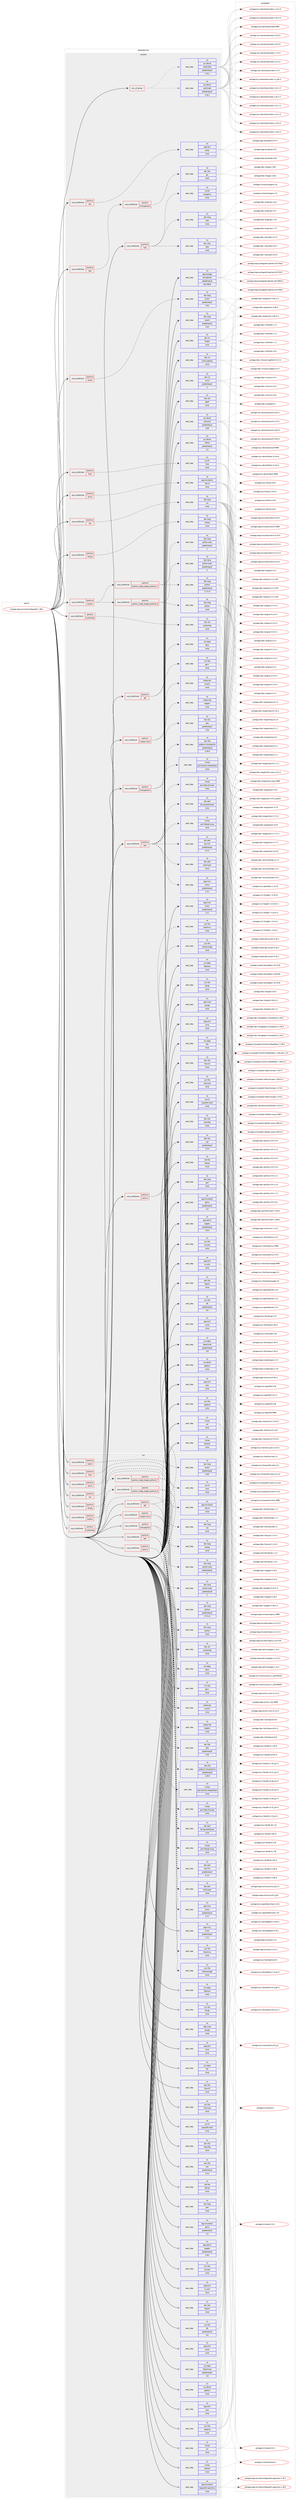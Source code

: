 digraph prolog {

# *************
# Graph options
# *************

newrank=true;
concentrate=true;
compound=true;
graph [rankdir=LR,fontname=Helvetica,fontsize=10,ranksep=1.5];#, ranksep=2.5, nodesep=0.2];
edge  [arrowhead=vee];
node  [fontname=Helvetica,fontsize=10];

# **********
# The ebuild
# **********

subgraph cluster_leftcol {
color=gray;
label=<<i>ebuild</i>>;
id [label="portage://app-emulation/libguestfs-1.38.6", color=red, width=4, href="../app-emulation/libguestfs-1.38.6.svg"];
}

# ****************
# The dependencies
# ****************

subgraph cluster_midcol {
color=gray;
label=<<i>dependencies</i>>;
subgraph cluster_compile {
fillcolor="#eeeeee";
style=filled;
label=<<i>compile</i>>;
subgraph any8103 {
dependency629381 [label=<<TABLE BORDER="0" CELLBORDER="1" CELLSPACING="0" CELLPADDING="4"><TR><TD CELLPADDING="10">any_of_group</TD></TR></TABLE>>, shape=none, color=red];subgraph pack472689 {
dependency629382 [label=<<TABLE BORDER="0" CELLBORDER="1" CELLSPACING="0" CELLPADDING="4" WIDTH="220"><TR><TD ROWSPAN="6" CELLPADDING="30">pack_dep</TD></TR><TR><TD WIDTH="110">no</TD></TR><TR><TD>sys-devel</TD></TR><TR><TD>automake</TD></TR><TR><TD>greaterequal</TD></TR><TR><TD>1.16.1</TD></TR></TABLE>>, shape=none, color=blue];
}
dependency629381:e -> dependency629382:w [weight=20,style="dotted",arrowhead="oinv"];
subgraph pack472690 {
dependency629383 [label=<<TABLE BORDER="0" CELLBORDER="1" CELLSPACING="0" CELLPADDING="4" WIDTH="220"><TR><TD ROWSPAN="6" CELLPADDING="30">pack_dep</TD></TR><TR><TD WIDTH="110">no</TD></TR><TR><TD>sys-devel</TD></TR><TR><TD>automake</TD></TR><TR><TD>greaterequal</TD></TR><TR><TD>1.15.1</TD></TR></TABLE>>, shape=none, color=blue];
}
dependency629381:e -> dependency629383:w [weight=20,style="dotted",arrowhead="oinv"];
}
id:e -> dependency629381:w [weight=20,style="solid",arrowhead="vee"];
subgraph cond148302 {
dependency629384 [label=<<TABLE BORDER="0" CELLBORDER="1" CELLSPACING="0" CELLPADDING="4"><TR><TD ROWSPAN="3" CELLPADDING="10">use_conditional</TD></TR><TR><TD>positive</TD></TR><TR><TD>doc</TD></TR></TABLE>>, shape=none, color=red];
subgraph pack472691 {
dependency629385 [label=<<TABLE BORDER="0" CELLBORDER="1" CELLSPACING="0" CELLPADDING="4" WIDTH="220"><TR><TD ROWSPAN="6" CELLPADDING="30">pack_dep</TD></TR><TR><TD WIDTH="110">no</TD></TR><TR><TD>app-text</TD></TR><TR><TD>po4a</TD></TR><TR><TD>none</TD></TR><TR><TD></TD></TR></TABLE>>, shape=none, color=blue];
}
dependency629384:e -> dependency629385:w [weight=20,style="dashed",arrowhead="vee"];
}
id:e -> dependency629384:w [weight=20,style="solid",arrowhead="vee"];
subgraph cond148303 {
dependency629386 [label=<<TABLE BORDER="0" CELLBORDER="1" CELLSPACING="0" CELLPADDING="4"><TR><TD ROWSPAN="3" CELLPADDING="10">use_conditional</TD></TR><TR><TD>positive</TD></TR><TR><TD>erlang</TD></TR></TABLE>>, shape=none, color=red];
subgraph pack472692 {
dependency629387 [label=<<TABLE BORDER="0" CELLBORDER="1" CELLSPACING="0" CELLPADDING="4" WIDTH="220"><TR><TD ROWSPAN="6" CELLPADDING="30">pack_dep</TD></TR><TR><TD WIDTH="110">no</TD></TR><TR><TD>dev-lang</TD></TR><TR><TD>erlang</TD></TR><TR><TD>none</TD></TR><TR><TD></TD></TR></TABLE>>, shape=none, color=blue];
}
dependency629386:e -> dependency629387:w [weight=20,style="dashed",arrowhead="vee"];
}
id:e -> dependency629386:w [weight=20,style="solid",arrowhead="vee"];
subgraph cond148304 {
dependency629388 [label=<<TABLE BORDER="0" CELLBORDER="1" CELLSPACING="0" CELLPADDING="4"><TR><TD ROWSPAN="3" CELLPADDING="10">use_conditional</TD></TR><TR><TD>positive</TD></TR><TR><TD>fuse</TD></TR></TABLE>>, shape=none, color=red];
subgraph pack472693 {
dependency629389 [label=<<TABLE BORDER="0" CELLBORDER="1" CELLSPACING="0" CELLPADDING="4" WIDTH="220"><TR><TD ROWSPAN="6" CELLPADDING="30">pack_dep</TD></TR><TR><TD WIDTH="110">no</TD></TR><TR><TD>sys-fs</TD></TR><TR><TD>fuse</TD></TR><TR><TD>none</TD></TR><TR><TD></TD></TR></TABLE>>, shape=none, color=blue];
}
dependency629388:e -> dependency629389:w [weight=20,style="dashed",arrowhead="vee"];
}
id:e -> dependency629388:w [weight=20,style="solid",arrowhead="vee"];
subgraph cond148305 {
dependency629390 [label=<<TABLE BORDER="0" CELLBORDER="1" CELLSPACING="0" CELLPADDING="4"><TR><TD ROWSPAN="3" CELLPADDING="10">use_conditional</TD></TR><TR><TD>positive</TD></TR><TR><TD>gtk</TD></TR></TABLE>>, shape=none, color=red];
subgraph pack472694 {
dependency629391 [label=<<TABLE BORDER="0" CELLBORDER="1" CELLSPACING="0" CELLPADDING="4" WIDTH="220"><TR><TD ROWSPAN="6" CELLPADDING="30">pack_dep</TD></TR><TR><TD WIDTH="110">no</TD></TR><TR><TD>sys-apps</TD></TR><TR><TD>dbus</TD></TR><TR><TD>none</TD></TR><TR><TD></TD></TR></TABLE>>, shape=none, color=blue];
}
dependency629390:e -> dependency629391:w [weight=20,style="dashed",arrowhead="vee"];
subgraph pack472695 {
dependency629392 [label=<<TABLE BORDER="0" CELLBORDER="1" CELLSPACING="0" CELLPADDING="4" WIDTH="220"><TR><TD ROWSPAN="6" CELLPADDING="30">pack_dep</TD></TR><TR><TD WIDTH="110">no</TD></TR><TR><TD>x11-libs</TD></TR><TR><TD>gtk+</TD></TR><TR><TD>none</TD></TR><TR><TD></TD></TR></TABLE>>, shape=none, color=blue];
}
dependency629390:e -> dependency629392:w [weight=20,style="dashed",arrowhead="vee"];
}
id:e -> dependency629390:w [weight=20,style="solid",arrowhead="vee"];
subgraph cond148306 {
dependency629393 [label=<<TABLE BORDER="0" CELLBORDER="1" CELLSPACING="0" CELLPADDING="4"><TR><TD ROWSPAN="3" CELLPADDING="10">use_conditional</TD></TR><TR><TD>positive</TD></TR><TR><TD>inspect-icons</TD></TR></TABLE>>, shape=none, color=red];
subgraph pack472696 {
dependency629394 [label=<<TABLE BORDER="0" CELLBORDER="1" CELLSPACING="0" CELLPADDING="4" WIDTH="220"><TR><TD ROWSPAN="6" CELLPADDING="30">pack_dep</TD></TR><TR><TD WIDTH="110">no</TD></TR><TR><TD>media-libs</TD></TR><TR><TD>netpbm</TD></TR><TR><TD>none</TD></TR><TR><TD></TD></TR></TABLE>>, shape=none, color=blue];
}
dependency629393:e -> dependency629394:w [weight=20,style="dashed",arrowhead="vee"];
subgraph pack472697 {
dependency629395 [label=<<TABLE BORDER="0" CELLBORDER="1" CELLSPACING="0" CELLPADDING="4" WIDTH="220"><TR><TD ROWSPAN="6" CELLPADDING="30">pack_dep</TD></TR><TR><TD WIDTH="110">no</TD></TR><TR><TD>media-gfx</TD></TR><TR><TD>icoutils</TD></TR><TR><TD>none</TD></TR><TR><TD></TD></TR></TABLE>>, shape=none, color=blue];
}
dependency629393:e -> dependency629395:w [weight=20,style="dashed",arrowhead="vee"];
}
id:e -> dependency629393:w [weight=20,style="solid",arrowhead="vee"];
subgraph cond148307 {
dependency629396 [label=<<TABLE BORDER="0" CELLBORDER="1" CELLSPACING="0" CELLPADDING="4"><TR><TD ROWSPAN="3" CELLPADDING="10">use_conditional</TD></TR><TR><TD>positive</TD></TR><TR><TD>introspection</TD></TR></TABLE>>, shape=none, color=red];
subgraph pack472698 {
dependency629397 [label=<<TABLE BORDER="0" CELLBORDER="1" CELLSPACING="0" CELLPADDING="4" WIDTH="220"><TR><TD ROWSPAN="6" CELLPADDING="30">pack_dep</TD></TR><TR><TD WIDTH="110">no</TD></TR><TR><TD>dev-libs</TD></TR><TR><TD>glib</TD></TR><TR><TD>greaterequal</TD></TR><TR><TD>2.26</TD></TR></TABLE>>, shape=none, color=blue];
}
dependency629396:e -> dependency629397:w [weight=20,style="dashed",arrowhead="vee"];
subgraph pack472699 {
dependency629398 [label=<<TABLE BORDER="0" CELLBORDER="1" CELLSPACING="0" CELLPADDING="4" WIDTH="220"><TR><TD ROWSPAN="6" CELLPADDING="30">pack_dep</TD></TR><TR><TD WIDTH="110">no</TD></TR><TR><TD>dev-libs</TD></TR><TR><TD>gobject-introspection</TD></TR><TR><TD>greaterequal</TD></TR><TR><TD>1.30.0</TD></TR></TABLE>>, shape=none, color=blue];
}
dependency629396:e -> dependency629398:w [weight=20,style="dashed",arrowhead="vee"];
}
id:e -> dependency629396:w [weight=20,style="solid",arrowhead="vee"];
subgraph cond148308 {
dependency629399 [label=<<TABLE BORDER="0" CELLBORDER="1" CELLSPACING="0" CELLPADDING="4"><TR><TD ROWSPAN="3" CELLPADDING="10">use_conditional</TD></TR><TR><TD>positive</TD></TR><TR><TD>libvirt</TD></TR></TABLE>>, shape=none, color=red];
subgraph pack472700 {
dependency629400 [label=<<TABLE BORDER="0" CELLBORDER="1" CELLSPACING="0" CELLPADDING="4" WIDTH="220"><TR><TD ROWSPAN="6" CELLPADDING="30">pack_dep</TD></TR><TR><TD WIDTH="110">no</TD></TR><TR><TD>app-emulation</TD></TR><TR><TD>libvirt</TD></TR><TR><TD>none</TD></TR><TR><TD></TD></TR></TABLE>>, shape=none, color=blue];
}
dependency629399:e -> dependency629400:w [weight=20,style="dashed",arrowhead="vee"];
}
id:e -> dependency629399:w [weight=20,style="solid",arrowhead="vee"];
subgraph cond148309 {
dependency629401 [label=<<TABLE BORDER="0" CELLBORDER="1" CELLSPACING="0" CELLPADDING="4"><TR><TD ROWSPAN="3" CELLPADDING="10">use_conditional</TD></TR><TR><TD>positive</TD></TR><TR><TD>lua</TD></TR></TABLE>>, shape=none, color=red];
subgraph pack472701 {
dependency629402 [label=<<TABLE BORDER="0" CELLBORDER="1" CELLSPACING="0" CELLPADDING="4" WIDTH="220"><TR><TD ROWSPAN="6" CELLPADDING="30">pack_dep</TD></TR><TR><TD WIDTH="110">no</TD></TR><TR><TD>dev-lang</TD></TR><TR><TD>lua</TD></TR><TR><TD>none</TD></TR><TR><TD></TD></TR></TABLE>>, shape=none, color=blue];
}
dependency629401:e -> dependency629402:w [weight=20,style="dashed",arrowhead="vee"];
}
id:e -> dependency629401:w [weight=20,style="solid",arrowhead="vee"];
subgraph cond148310 {
dependency629403 [label=<<TABLE BORDER="0" CELLBORDER="1" CELLSPACING="0" CELLPADDING="4"><TR><TD ROWSPAN="3" CELLPADDING="10">use_conditional</TD></TR><TR><TD>positive</TD></TR><TR><TD>ocaml</TD></TR></TABLE>>, shape=none, color=red];
subgraph pack472702 {
dependency629404 [label=<<TABLE BORDER="0" CELLBORDER="1" CELLSPACING="0" CELLPADDING="4" WIDTH="220"><TR><TD ROWSPAN="6" CELLPADDING="30">pack_dep</TD></TR><TR><TD WIDTH="110">no</TD></TR><TR><TD>dev-lang</TD></TR><TR><TD>ocaml</TD></TR><TR><TD>greaterequal</TD></TR><TR><TD>4.03</TD></TR></TABLE>>, shape=none, color=blue];
}
dependency629403:e -> dependency629404:w [weight=20,style="dashed",arrowhead="vee"];
}
id:e -> dependency629403:w [weight=20,style="solid",arrowhead="vee"];
subgraph cond148311 {
dependency629405 [label=<<TABLE BORDER="0" CELLBORDER="1" CELLSPACING="0" CELLPADDING="4"><TR><TD ROWSPAN="3" CELLPADDING="10">use_conditional</TD></TR><TR><TD>positive</TD></TR><TR><TD>perl</TD></TR></TABLE>>, shape=none, color=red];
subgraph pack472703 {
dependency629406 [label=<<TABLE BORDER="0" CELLBORDER="1" CELLSPACING="0" CELLPADDING="4" WIDTH="220"><TR><TD ROWSPAN="6" CELLPADDING="30">pack_dep</TD></TR><TR><TD WIDTH="110">no</TD></TR><TR><TD>virtual</TD></TR><TR><TD>perl-ExtUtils-MakeMaker</TD></TR><TR><TD>none</TD></TR><TR><TD></TD></TR></TABLE>>, shape=none, color=blue];
}
dependency629405:e -> dependency629406:w [weight=20,style="dashed",arrowhead="vee"];
subgraph pack472704 {
dependency629407 [label=<<TABLE BORDER="0" CELLBORDER="1" CELLSPACING="0" CELLPADDING="4" WIDTH="220"><TR><TD ROWSPAN="6" CELLPADDING="30">pack_dep</TD></TR><TR><TD WIDTH="110">no</TD></TR><TR><TD>dev-perl</TD></TR><TR><TD>Sys-Virt</TD></TR><TR><TD>greaterequal</TD></TR><TR><TD>0.2.4</TD></TR></TABLE>>, shape=none, color=blue];
}
dependency629405:e -> dependency629407:w [weight=20,style="dashed",arrowhead="vee"];
subgraph pack472705 {
dependency629408 [label=<<TABLE BORDER="0" CELLBORDER="1" CELLSPACING="0" CELLPADDING="4" WIDTH="220"><TR><TD ROWSPAN="6" CELLPADDING="30">pack_dep</TD></TR><TR><TD WIDTH="110">no</TD></TR><TR><TD>virtual</TD></TR><TR><TD>perl-Getopt-Long</TD></TR><TR><TD>none</TD></TR><TR><TD></TD></TR></TABLE>>, shape=none, color=blue];
}
dependency629405:e -> dependency629408:w [weight=20,style="dashed",arrowhead="vee"];
subgraph pack472706 {
dependency629409 [label=<<TABLE BORDER="0" CELLBORDER="1" CELLSPACING="0" CELLPADDING="4" WIDTH="220"><TR><TD ROWSPAN="6" CELLPADDING="30">pack_dep</TD></TR><TR><TD WIDTH="110">no</TD></TR><TR><TD>virtual</TD></TR><TR><TD>perl-Data-Dumper</TD></TR><TR><TD>none</TD></TR><TR><TD></TD></TR></TABLE>>, shape=none, color=blue];
}
dependency629405:e -> dependency629409:w [weight=20,style="dashed",arrowhead="vee"];
subgraph pack472707 {
dependency629410 [label=<<TABLE BORDER="0" CELLBORDER="1" CELLSPACING="0" CELLPADDING="4" WIDTH="220"><TR><TD ROWSPAN="6" CELLPADDING="30">pack_dep</TD></TR><TR><TD WIDTH="110">no</TD></TR><TR><TD>dev-perl</TD></TR><TR><TD>libintl-perl</TD></TR><TR><TD>none</TD></TR><TR><TD></TD></TR></TABLE>>, shape=none, color=blue];
}
dependency629405:e -> dependency629410:w [weight=20,style="dashed",arrowhead="vee"];
subgraph pack472708 {
dependency629411 [label=<<TABLE BORDER="0" CELLBORDER="1" CELLSPACING="0" CELLPADDING="4" WIDTH="220"><TR><TD ROWSPAN="6" CELLPADDING="30">pack_dep</TD></TR><TR><TD WIDTH="110">no</TD></TR><TR><TD>app-misc</TD></TR><TR><TD>hivex</TD></TR><TR><TD>greaterequal</TD></TR><TR><TD>1.3.1</TD></TR></TABLE>>, shape=none, color=blue];
}
dependency629405:e -> dependency629411:w [weight=20,style="dashed",arrowhead="vee"];
subgraph pack472709 {
dependency629412 [label=<<TABLE BORDER="0" CELLBORDER="1" CELLSPACING="0" CELLPADDING="4" WIDTH="220"><TR><TD ROWSPAN="6" CELLPADDING="30">pack_dep</TD></TR><TR><TD WIDTH="110">no</TD></TR><TR><TD>dev-perl</TD></TR><TR><TD>String-ShellQuote</TD></TR><TR><TD>none</TD></TR><TR><TD></TD></TR></TABLE>>, shape=none, color=blue];
}
dependency629405:e -> dependency629412:w [weight=20,style="dashed",arrowhead="vee"];
}
id:e -> dependency629405:w [weight=20,style="solid",arrowhead="vee"];
subgraph cond148312 {
dependency629413 [label=<<TABLE BORDER="0" CELLBORDER="1" CELLSPACING="0" CELLPADDING="4"><TR><TD ROWSPAN="3" CELLPADDING="10">use_conditional</TD></TR><TR><TD>positive</TD></TR><TR><TD>python</TD></TR></TABLE>>, shape=none, color=red];
subgraph cond148313 {
dependency629414 [label=<<TABLE BORDER="0" CELLBORDER="1" CELLSPACING="0" CELLPADDING="4"><TR><TD ROWSPAN="3" CELLPADDING="10">use_conditional</TD></TR><TR><TD>positive</TD></TR><TR><TD>python_single_target_python2_7</TD></TR></TABLE>>, shape=none, color=red];
subgraph pack472710 {
dependency629415 [label=<<TABLE BORDER="0" CELLBORDER="1" CELLSPACING="0" CELLPADDING="4" WIDTH="220"><TR><TD ROWSPAN="6" CELLPADDING="30">pack_dep</TD></TR><TR><TD WIDTH="110">no</TD></TR><TR><TD>dev-lang</TD></TR><TR><TD>python</TD></TR><TR><TD>greaterequal</TD></TR><TR><TD>2.7.5-r2</TD></TR></TABLE>>, shape=none, color=blue];
}
dependency629414:e -> dependency629415:w [weight=20,style="dashed",arrowhead="vee"];
subgraph pack472711 {
dependency629416 [label=<<TABLE BORDER="0" CELLBORDER="1" CELLSPACING="0" CELLPADDING="4" WIDTH="220"><TR><TD ROWSPAN="6" CELLPADDING="30">pack_dep</TD></TR><TR><TD WIDTH="110">no</TD></TR><TR><TD>dev-lang</TD></TR><TR><TD>python-exec</TD></TR><TR><TD>greaterequal</TD></TR><TR><TD>2</TD></TR></TABLE>>, shape=none, color=blue];
}
dependency629414:e -> dependency629416:w [weight=20,style="dashed",arrowhead="vee"];
}
dependency629413:e -> dependency629414:w [weight=20,style="dashed",arrowhead="vee"];
subgraph cond148314 {
dependency629417 [label=<<TABLE BORDER="0" CELLBORDER="1" CELLSPACING="0" CELLPADDING="4"><TR><TD ROWSPAN="3" CELLPADDING="10">use_conditional</TD></TR><TR><TD>positive</TD></TR><TR><TD>python_single_target_python3_6</TD></TR></TABLE>>, shape=none, color=red];
subgraph pack472712 {
dependency629418 [label=<<TABLE BORDER="0" CELLBORDER="1" CELLSPACING="0" CELLPADDING="4" WIDTH="220"><TR><TD ROWSPAN="6" CELLPADDING="30">pack_dep</TD></TR><TR><TD WIDTH="110">no</TD></TR><TR><TD>dev-lang</TD></TR><TR><TD>python</TD></TR><TR><TD>none</TD></TR><TR><TD></TD></TR></TABLE>>, shape=none, color=blue];
}
dependency629417:e -> dependency629418:w [weight=20,style="dashed",arrowhead="vee"];
subgraph pack472713 {
dependency629419 [label=<<TABLE BORDER="0" CELLBORDER="1" CELLSPACING="0" CELLPADDING="4" WIDTH="220"><TR><TD ROWSPAN="6" CELLPADDING="30">pack_dep</TD></TR><TR><TD WIDTH="110">no</TD></TR><TR><TD>dev-lang</TD></TR><TR><TD>python-exec</TD></TR><TR><TD>greaterequal</TD></TR><TR><TD>2</TD></TR></TABLE>>, shape=none, color=blue];
}
dependency629417:e -> dependency629419:w [weight=20,style="dashed",arrowhead="vee"];
}
dependency629413:e -> dependency629417:w [weight=20,style="dashed",arrowhead="vee"];
}
id:e -> dependency629413:w [weight=20,style="solid",arrowhead="vee"];
subgraph cond148315 {
dependency629420 [label=<<TABLE BORDER="0" CELLBORDER="1" CELLSPACING="0" CELLPADDING="4"><TR><TD ROWSPAN="3" CELLPADDING="10">use_conditional</TD></TR><TR><TD>positive</TD></TR><TR><TD>ruby</TD></TR></TABLE>>, shape=none, color=red];
subgraph pack472714 {
dependency629421 [label=<<TABLE BORDER="0" CELLBORDER="1" CELLSPACING="0" CELLPADDING="4" WIDTH="220"><TR><TD ROWSPAN="6" CELLPADDING="30">pack_dep</TD></TR><TR><TD WIDTH="110">no</TD></TR><TR><TD>dev-lang</TD></TR><TR><TD>ruby</TD></TR><TR><TD>none</TD></TR><TR><TD></TD></TR></TABLE>>, shape=none, color=blue];
}
dependency629420:e -> dependency629421:w [weight=20,style="dashed",arrowhead="vee"];
subgraph pack472715 {
dependency629422 [label=<<TABLE BORDER="0" CELLBORDER="1" CELLSPACING="0" CELLPADDING="4" WIDTH="220"><TR><TD ROWSPAN="6" CELLPADDING="30">pack_dep</TD></TR><TR><TD WIDTH="110">no</TD></TR><TR><TD>virtual</TD></TR><TR><TD>rubygems</TD></TR><TR><TD>none</TD></TR><TR><TD></TD></TR></TABLE>>, shape=none, color=blue];
}
dependency629420:e -> dependency629422:w [weight=20,style="dashed",arrowhead="vee"];
subgraph pack472716 {
dependency629423 [label=<<TABLE BORDER="0" CELLBORDER="1" CELLSPACING="0" CELLPADDING="4" WIDTH="220"><TR><TD ROWSPAN="6" CELLPADDING="30">pack_dep</TD></TR><TR><TD WIDTH="110">no</TD></TR><TR><TD>dev-ruby</TD></TR><TR><TD>rake</TD></TR><TR><TD>none</TD></TR><TR><TD></TD></TR></TABLE>>, shape=none, color=blue];
}
dependency629420:e -> dependency629423:w [weight=20,style="dashed",arrowhead="vee"];
}
id:e -> dependency629420:w [weight=20,style="solid",arrowhead="vee"];
subgraph cond148316 {
dependency629424 [label=<<TABLE BORDER="0" CELLBORDER="1" CELLSPACING="0" CELLPADDING="4"><TR><TD ROWSPAN="3" CELLPADDING="10">use_conditional</TD></TR><TR><TD>positive</TD></TR><TR><TD>selinux</TD></TR></TABLE>>, shape=none, color=red];
subgraph pack472717 {
dependency629425 [label=<<TABLE BORDER="0" CELLBORDER="1" CELLSPACING="0" CELLPADDING="4" WIDTH="220"><TR><TD ROWSPAN="6" CELLPADDING="30">pack_dep</TD></TR><TR><TD WIDTH="110">no</TD></TR><TR><TD>sys-libs</TD></TR><TR><TD>libselinux</TD></TR><TR><TD>none</TD></TR><TR><TD></TD></TR></TABLE>>, shape=none, color=blue];
}
dependency629424:e -> dependency629425:w [weight=20,style="dashed",arrowhead="vee"];
subgraph pack472718 {
dependency629426 [label=<<TABLE BORDER="0" CELLBORDER="1" CELLSPACING="0" CELLPADDING="4" WIDTH="220"><TR><TD ROWSPAN="6" CELLPADDING="30">pack_dep</TD></TR><TR><TD WIDTH="110">no</TD></TR><TR><TD>sys-libs</TD></TR><TR><TD>libsemanage</TD></TR><TR><TD>none</TD></TR><TR><TD></TD></TR></TABLE>>, shape=none, color=blue];
}
dependency629424:e -> dependency629426:w [weight=20,style="dashed",arrowhead="vee"];
}
id:e -> dependency629424:w [weight=20,style="solid",arrowhead="vee"];
subgraph cond148317 {
dependency629427 [label=<<TABLE BORDER="0" CELLBORDER="1" CELLSPACING="0" CELLPADDING="4"><TR><TD ROWSPAN="3" CELLPADDING="10">use_conditional</TD></TR><TR><TD>positive</TD></TR><TR><TD>systemtap</TD></TR></TABLE>>, shape=none, color=red];
subgraph pack472719 {
dependency629428 [label=<<TABLE BORDER="0" CELLBORDER="1" CELLSPACING="0" CELLPADDING="4" WIDTH="220"><TR><TD ROWSPAN="6" CELLPADDING="30">pack_dep</TD></TR><TR><TD WIDTH="110">no</TD></TR><TR><TD>dev-util</TD></TR><TR><TD>systemtap</TD></TR><TR><TD>none</TD></TR><TR><TD></TD></TR></TABLE>>, shape=none, color=blue];
}
dependency629427:e -> dependency629428:w [weight=20,style="dashed",arrowhead="vee"];
}
id:e -> dependency629427:w [weight=20,style="solid",arrowhead="vee"];
subgraph cond148318 {
dependency629429 [label=<<TABLE BORDER="0" CELLBORDER="1" CELLSPACING="0" CELLPADDING="4"><TR><TD ROWSPAN="3" CELLPADDING="10">use_conditional</TD></TR><TR><TD>positive</TD></TR><TR><TD>test</TD></TR></TABLE>>, shape=none, color=red];
subgraph cond148319 {
dependency629430 [label=<<TABLE BORDER="0" CELLBORDER="1" CELLSPACING="0" CELLPADDING="4"><TR><TD ROWSPAN="3" CELLPADDING="10">use_conditional</TD></TR><TR><TD>positive</TD></TR><TR><TD>introspection</TD></TR></TABLE>>, shape=none, color=red];
subgraph pack472720 {
dependency629431 [label=<<TABLE BORDER="0" CELLBORDER="1" CELLSPACING="0" CELLPADDING="4" WIDTH="220"><TR><TD ROWSPAN="6" CELLPADDING="30">pack_dep</TD></TR><TR><TD WIDTH="110">no</TD></TR><TR><TD>dev-libs</TD></TR><TR><TD>gjs</TD></TR><TR><TD>none</TD></TR><TR><TD></TD></TR></TABLE>>, shape=none, color=blue];
}
dependency629430:e -> dependency629431:w [weight=20,style="dashed",arrowhead="vee"];
}
dependency629429:e -> dependency629430:w [weight=20,style="dashed",arrowhead="vee"];
}
id:e -> dependency629429:w [weight=20,style="solid",arrowhead="vee"];
subgraph pack472721 {
dependency629432 [label=<<TABLE BORDER="0" CELLBORDER="1" CELLSPACING="0" CELLPADDING="4" WIDTH="220"><TR><TD ROWSPAN="6" CELLPADDING="30">pack_dep</TD></TR><TR><TD WIDTH="110">no</TD></TR><TR><TD>app-admin</TD></TR><TR><TD>augeas</TD></TR><TR><TD>greaterequal</TD></TR><TR><TD>1.8.0</TD></TR></TABLE>>, shape=none, color=blue];
}
id:e -> dependency629432:w [weight=20,style="solid",arrowhead="vee"];
subgraph pack472722 {
dependency629433 [label=<<TABLE BORDER="0" CELLBORDER="1" CELLSPACING="0" CELLPADDING="4" WIDTH="220"><TR><TD ROWSPAN="6" CELLPADDING="30">pack_dep</TD></TR><TR><TD WIDTH="110">no</TD></TR><TR><TD>app-arch</TD></TR><TR><TD>cpio</TD></TR><TR><TD>none</TD></TR><TR><TD></TD></TR></TABLE>>, shape=none, color=blue];
}
id:e -> dependency629433:w [weight=20,style="solid",arrowhead="vee"];
subgraph pack472723 {
dependency629434 [label=<<TABLE BORDER="0" CELLBORDER="1" CELLSPACING="0" CELLPADDING="4" WIDTH="220"><TR><TD ROWSPAN="6" CELLPADDING="30">pack_dep</TD></TR><TR><TD WIDTH="110">no</TD></TR><TR><TD>app-arch</TD></TR><TR><TD>lzma</TD></TR><TR><TD>none</TD></TR><TR><TD></TD></TR></TABLE>>, shape=none, color=blue];
}
id:e -> dependency629434:w [weight=20,style="solid",arrowhead="vee"];
subgraph pack472724 {
dependency629435 [label=<<TABLE BORDER="0" CELLBORDER="1" CELLSPACING="0" CELLPADDING="4" WIDTH="220"><TR><TD ROWSPAN="6" CELLPADDING="30">pack_dep</TD></TR><TR><TD WIDTH="110">no</TD></TR><TR><TD>app-arch</TD></TR><TR><TD>unzip</TD></TR><TR><TD>none</TD></TR><TR><TD></TD></TR></TABLE>>, shape=none, color=blue];
}
id:e -> dependency629435:w [weight=20,style="solid",arrowhead="vee"];
subgraph pack472725 {
dependency629436 [label=<<TABLE BORDER="0" CELLBORDER="1" CELLSPACING="0" CELLPADDING="4" WIDTH="220"><TR><TD ROWSPAN="6" CELLPADDING="30">pack_dep</TD></TR><TR><TD WIDTH="110">no</TD></TR><TR><TD>app-arch</TD></TR><TR><TD>xz-utils</TD></TR><TR><TD>none</TD></TR><TR><TD></TD></TR></TABLE>>, shape=none, color=blue];
}
id:e -> dependency629436:w [weight=20,style="solid",arrowhead="vee"];
subgraph pack472726 {
dependency629437 [label=<<TABLE BORDER="0" CELLBORDER="1" CELLSPACING="0" CELLPADDING="4" WIDTH="220"><TR><TD ROWSPAN="6" CELLPADDING="30">pack_dep</TD></TR><TR><TD WIDTH="110">no</TD></TR><TR><TD>app-crypt</TD></TR><TR><TD>gnupg</TD></TR><TR><TD>none</TD></TR><TR><TD></TD></TR></TABLE>>, shape=none, color=blue];
}
id:e -> dependency629437:w [weight=20,style="solid",arrowhead="vee"];
subgraph pack472727 {
dependency629438 [label=<<TABLE BORDER="0" CELLBORDER="1" CELLSPACING="0" CELLPADDING="4" WIDTH="220"><TR><TD ROWSPAN="6" CELLPADDING="30">pack_dep</TD></TR><TR><TD WIDTH="110">no</TD></TR><TR><TD>app-emulation</TD></TR><TR><TD>qemu</TD></TR><TR><TD>greaterequal</TD></TR><TR><TD>2.0</TD></TR></TABLE>>, shape=none, color=blue];
}
id:e -> dependency629438:w [weight=20,style="solid",arrowhead="vee"];
subgraph pack472728 {
dependency629439 [label=<<TABLE BORDER="0" CELLBORDER="1" CELLSPACING="0" CELLPADDING="4" WIDTH="220"><TR><TD ROWSPAN="6" CELLPADDING="30">pack_dep</TD></TR><TR><TD WIDTH="110">no</TD></TR><TR><TD>app-misc</TD></TR><TR><TD>hivex</TD></TR><TR><TD>greaterequal</TD></TR><TR><TD>1.3.1</TD></TR></TABLE>>, shape=none, color=blue];
}
id:e -> dependency629439:w [weight=20,style="solid",arrowhead="vee"];
subgraph pack472729 {
dependency629440 [label=<<TABLE BORDER="0" CELLBORDER="1" CELLSPACING="0" CELLPADDING="4" WIDTH="220"><TR><TD ROWSPAN="6" CELLPADDING="30">pack_dep</TD></TR><TR><TD WIDTH="110">no</TD></TR><TR><TD>app-portage</TD></TR><TR><TD>elt-patches</TD></TR><TR><TD>greaterequal</TD></TR><TR><TD>20170815</TD></TR></TABLE>>, shape=none, color=blue];
}
id:e -> dependency629440:w [weight=20,style="solid",arrowhead="vee"];
subgraph pack472730 {
dependency629441 [label=<<TABLE BORDER="0" CELLBORDER="1" CELLSPACING="0" CELLPADDING="4" WIDTH="220"><TR><TD ROWSPAN="6" CELLPADDING="30">pack_dep</TD></TR><TR><TD WIDTH="110">no</TD></TR><TR><TD>dev-lang</TD></TR><TR><TD>ocaml</TD></TR><TR><TD>greaterequal</TD></TR><TR><TD>4.03</TD></TR></TABLE>>, shape=none, color=blue];
}
id:e -> dependency629441:w [weight=20,style="solid",arrowhead="vee"];
subgraph pack472731 {
dependency629442 [label=<<TABLE BORDER="0" CELLBORDER="1" CELLSPACING="0" CELLPADDING="4" WIDTH="220"><TR><TD ROWSPAN="6" CELLPADDING="30">pack_dep</TD></TR><TR><TD WIDTH="110">no</TD></TR><TR><TD>dev-lang</TD></TR><TR><TD>perl</TD></TR><TR><TD>none</TD></TR><TR><TD></TD></TR></TABLE>>, shape=none, color=blue];
}
id:e -> dependency629442:w [weight=20,style="solid",arrowhead="vee"];
subgraph pack472732 {
dependency629443 [label=<<TABLE BORDER="0" CELLBORDER="1" CELLSPACING="0" CELLPADDING="4" WIDTH="220"><TR><TD ROWSPAN="6" CELLPADDING="30">pack_dep</TD></TR><TR><TD WIDTH="110">no</TD></TR><TR><TD>dev-libs</TD></TR><TR><TD>libconfig</TD></TR><TR><TD>none</TD></TR><TR><TD></TD></TR></TABLE>>, shape=none, color=blue];
}
id:e -> dependency629443:w [weight=20,style="solid",arrowhead="vee"];
subgraph pack472733 {
dependency629444 [label=<<TABLE BORDER="0" CELLBORDER="1" CELLSPACING="0" CELLPADDING="4" WIDTH="220"><TR><TD ROWSPAN="6" CELLPADDING="30">pack_dep</TD></TR><TR><TD WIDTH="110">no</TD></TR><TR><TD>dev-libs</TD></TR><TR><TD>libpcre</TD></TR><TR><TD>none</TD></TR><TR><TD></TD></TR></TABLE>>, shape=none, color=blue];
}
id:e -> dependency629444:w [weight=20,style="solid",arrowhead="vee"];
subgraph pack472734 {
dependency629445 [label=<<TABLE BORDER="0" CELLBORDER="1" CELLSPACING="0" CELLPADDING="4" WIDTH="220"><TR><TD ROWSPAN="6" CELLPADDING="30">pack_dep</TD></TR><TR><TD WIDTH="110">no</TD></TR><TR><TD>dev-libs</TD></TR><TR><TD>libxml2</TD></TR><TR><TD>none</TD></TR><TR><TD></TD></TR></TABLE>>, shape=none, color=blue];
}
id:e -> dependency629445:w [weight=20,style="solid",arrowhead="vee"];
subgraph pack472735 {
dependency629446 [label=<<TABLE BORDER="0" CELLBORDER="1" CELLSPACING="0" CELLPADDING="4" WIDTH="220"><TR><TD ROWSPAN="6" CELLPADDING="30">pack_dep</TD></TR><TR><TD WIDTH="110">no</TD></TR><TR><TD>dev-libs</TD></TR><TR><TD>yajl</TD></TR><TR><TD>greaterequal</TD></TR><TR><TD>2.0.4</TD></TR></TABLE>>, shape=none, color=blue];
}
id:e -> dependency629446:w [weight=20,style="solid",arrowhead="vee"];
subgraph pack472736 {
dependency629447 [label=<<TABLE BORDER="0" CELLBORDER="1" CELLSPACING="0" CELLPADDING="4" WIDTH="220"><TR><TD ROWSPAN="6" CELLPADDING="30">pack_dep</TD></TR><TR><TD WIDTH="110">no</TD></TR><TR><TD>dev-ml</TD></TR><TR><TD>findlib</TD></TR><TR><TD>none</TD></TR><TR><TD></TD></TR></TABLE>>, shape=none, color=blue];
}
id:e -> dependency629447:w [weight=20,style="solid",arrowhead="vee"];
subgraph pack472737 {
dependency629448 [label=<<TABLE BORDER="0" CELLBORDER="1" CELLSPACING="0" CELLPADDING="4" WIDTH="220"><TR><TD ROWSPAN="6" CELLPADDING="30">pack_dep</TD></TR><TR><TD WIDTH="110">no</TD></TR><TR><TD>dev-ml</TD></TR><TR><TD>ocaml-gettext</TD></TR><TR><TD>none</TD></TR><TR><TD></TD></TR></TABLE>>, shape=none, color=blue];
}
id:e -> dependency629448:w [weight=20,style="solid",arrowhead="vee"];
subgraph pack472738 {
dependency629449 [label=<<TABLE BORDER="0" CELLBORDER="1" CELLSPACING="0" CELLPADDING="4" WIDTH="220"><TR><TD ROWSPAN="6" CELLPADDING="30">pack_dep</TD></TR><TR><TD WIDTH="110">no</TD></TR><TR><TD>dev-ml</TD></TR><TR><TD>ounit</TD></TR><TR><TD>greaterequal</TD></TR><TR><TD>2</TD></TR></TABLE>>, shape=none, color=blue];
}
id:e -> dependency629449:w [weight=20,style="solid",arrowhead="vee"];
subgraph pack472739 {
dependency629450 [label=<<TABLE BORDER="0" CELLBORDER="1" CELLSPACING="0" CELLPADDING="4" WIDTH="220"><TR><TD ROWSPAN="6" CELLPADDING="30">pack_dep</TD></TR><TR><TD WIDTH="110">no</TD></TR><TR><TD>dev-util</TD></TR><TR><TD>gperf</TD></TR><TR><TD>none</TD></TR><TR><TD></TD></TR></TABLE>>, shape=none, color=blue];
}
id:e -> dependency629450:w [weight=20,style="solid",arrowhead="vee"];
subgraph pack472740 {
dependency629451 [label=<<TABLE BORDER="0" CELLBORDER="1" CELLSPACING="0" CELLPADDING="4" WIDTH="220"><TR><TD ROWSPAN="6" CELLPADDING="30">pack_dep</TD></TR><TR><TD WIDTH="110">no</TD></TR><TR><TD>net-libs</TD></TR><TR><TD>libtirpc</TD></TR><TR><TD>none</TD></TR><TR><TD></TD></TR></TABLE>>, shape=none, color=blue];
}
id:e -> dependency629451:w [weight=20,style="solid",arrowhead="vee"];
subgraph pack472741 {
dependency629452 [label=<<TABLE BORDER="0" CELLBORDER="1" CELLSPACING="0" CELLPADDING="4" WIDTH="220"><TR><TD ROWSPAN="6" CELLPADDING="30">pack_dep</TD></TR><TR><TD WIDTH="110">no</TD></TR><TR><TD>sys-apps</TD></TR><TR><TD>fakechroot</TD></TR><TR><TD>greaterequal</TD></TR><TR><TD>2.8</TD></TR></TABLE>>, shape=none, color=blue];
}
id:e -> dependency629452:w [weight=20,style="solid",arrowhead="vee"];
subgraph pack472742 {
dependency629453 [label=<<TABLE BORDER="0" CELLBORDER="1" CELLSPACING="0" CELLPADDING="4" WIDTH="220"><TR><TD ROWSPAN="6" CELLPADDING="30">pack_dep</TD></TR><TR><TD WIDTH="110">no</TD></TR><TR><TD>sys-apps</TD></TR><TR><TD>fakeroot</TD></TR><TR><TD>none</TD></TR><TR><TD></TD></TR></TABLE>>, shape=none, color=blue];
}
id:e -> dependency629453:w [weight=20,style="solid",arrowhead="vee"];
subgraph pack472743 {
dependency629454 [label=<<TABLE BORDER="0" CELLBORDER="1" CELLSPACING="0" CELLPADDING="4" WIDTH="220"><TR><TD ROWSPAN="6" CELLPADDING="30">pack_dep</TD></TR><TR><TD WIDTH="110">no</TD></TR><TR><TD>sys-apps</TD></TR><TR><TD>file</TD></TR><TR><TD>none</TD></TR><TR><TD></TD></TR></TABLE>>, shape=none, color=blue];
}
id:e -> dependency629454:w [weight=20,style="solid",arrowhead="vee"];
subgraph pack472744 {
dependency629455 [label=<<TABLE BORDER="0" CELLBORDER="1" CELLSPACING="0" CELLPADDING="4" WIDTH="220"><TR><TD ROWSPAN="6" CELLPADDING="30">pack_dep</TD></TR><TR><TD WIDTH="110">no</TD></TR><TR><TD>sys-devel</TD></TR><TR><TD>autoconf</TD></TR><TR><TD>greaterequal</TD></TR><TR><TD>2.69</TD></TR></TABLE>>, shape=none, color=blue];
}
id:e -> dependency629455:w [weight=20,style="solid",arrowhead="vee"];
subgraph pack472745 {
dependency629456 [label=<<TABLE BORDER="0" CELLBORDER="1" CELLSPACING="0" CELLPADDING="4" WIDTH="220"><TR><TD ROWSPAN="6" CELLPADDING="30">pack_dep</TD></TR><TR><TD WIDTH="110">no</TD></TR><TR><TD>sys-devel</TD></TR><TR><TD>gettext</TD></TR><TR><TD>none</TD></TR><TR><TD></TD></TR></TABLE>>, shape=none, color=blue];
}
id:e -> dependency629456:w [weight=20,style="solid",arrowhead="vee"];
subgraph pack472746 {
dependency629457 [label=<<TABLE BORDER="0" CELLBORDER="1" CELLSPACING="0" CELLPADDING="4" WIDTH="220"><TR><TD ROWSPAN="6" CELLPADDING="30">pack_dep</TD></TR><TR><TD WIDTH="110">no</TD></TR><TR><TD>sys-devel</TD></TR><TR><TD>libtool</TD></TR><TR><TD>greaterequal</TD></TR><TR><TD>2.4</TD></TR></TABLE>>, shape=none, color=blue];
}
id:e -> dependency629457:w [weight=20,style="solid",arrowhead="vee"];
subgraph pack472747 {
dependency629458 [label=<<TABLE BORDER="0" CELLBORDER="1" CELLSPACING="0" CELLPADDING="4" WIDTH="220"><TR><TD ROWSPAN="6" CELLPADDING="30">pack_dep</TD></TR><TR><TD WIDTH="110">no</TD></TR><TR><TD>sys-fs</TD></TR><TR><TD>squashfs-tools</TD></TR><TR><TD>none</TD></TR><TR><TD></TD></TR></TABLE>>, shape=none, color=blue];
}
id:e -> dependency629458:w [weight=20,style="solid",arrowhead="vee"];
subgraph pack472748 {
dependency629459 [label=<<TABLE BORDER="0" CELLBORDER="1" CELLSPACING="0" CELLPADDING="4" WIDTH="220"><TR><TD ROWSPAN="6" CELLPADDING="30">pack_dep</TD></TR><TR><TD WIDTH="110">no</TD></TR><TR><TD>sys-libs</TD></TR><TR><TD>db</TD></TR><TR><TD>greaterequal</TD></TR><TR><TD>4.6</TD></TR></TABLE>>, shape=none, color=blue];
}
id:e -> dependency629459:w [weight=20,style="solid",arrowhead="vee"];
subgraph pack472749 {
dependency629460 [label=<<TABLE BORDER="0" CELLBORDER="1" CELLSPACING="0" CELLPADDING="4" WIDTH="220"><TR><TD ROWSPAN="6" CELLPADDING="30">pack_dep</TD></TR><TR><TD WIDTH="110">no</TD></TR><TR><TD>sys-libs</TD></TR><TR><TD>libcap</TD></TR><TR><TD>none</TD></TR><TR><TD></TD></TR></TABLE>>, shape=none, color=blue];
}
id:e -> dependency629460:w [weight=20,style="solid",arrowhead="vee"];
subgraph pack472750 {
dependency629461 [label=<<TABLE BORDER="0" CELLBORDER="1" CELLSPACING="0" CELLPADDING="4" WIDTH="220"><TR><TD ROWSPAN="6" CELLPADDING="30">pack_dep</TD></TR><TR><TD WIDTH="110">no</TD></TR><TR><TD>sys-libs</TD></TR><TR><TD>libxcrypt</TD></TR><TR><TD>none</TD></TR><TR><TD></TD></TR></TABLE>>, shape=none, color=blue];
}
id:e -> dependency629461:w [weight=20,style="solid",arrowhead="vee"];
subgraph pack472751 {
dependency629462 [label=<<TABLE BORDER="0" CELLBORDER="1" CELLSPACING="0" CELLPADDING="4" WIDTH="220"><TR><TD ROWSPAN="6" CELLPADDING="30">pack_dep</TD></TR><TR><TD WIDTH="110">no</TD></TR><TR><TD>sys-libs</TD></TR><TR><TD>ncurses</TD></TR><TR><TD>none</TD></TR><TR><TD></TD></TR></TABLE>>, shape=none, color=blue];
}
id:e -> dependency629462:w [weight=20,style="solid",arrowhead="vee"];
subgraph pack472752 {
dependency629463 [label=<<TABLE BORDER="0" CELLBORDER="1" CELLSPACING="0" CELLPADDING="4" WIDTH="220"><TR><TD ROWSPAN="6" CELLPADDING="30">pack_dep</TD></TR><TR><TD WIDTH="110">no</TD></TR><TR><TD>sys-libs</TD></TR><TR><TD>readline</TD></TR><TR><TD>none</TD></TR><TR><TD></TD></TR></TABLE>>, shape=none, color=blue];
}
id:e -> dependency629463:w [weight=20,style="solid",arrowhead="vee"];
subgraph pack472753 {
dependency629464 [label=<<TABLE BORDER="0" CELLBORDER="1" CELLSPACING="0" CELLPADDING="4" WIDTH="220"><TR><TD ROWSPAN="6" CELLPADDING="30">pack_dep</TD></TR><TR><TD WIDTH="110">no</TD></TR><TR><TD>virtual</TD></TR><TR><TD>acl</TD></TR><TR><TD>none</TD></TR><TR><TD></TD></TR></TABLE>>, shape=none, color=blue];
}
id:e -> dependency629464:w [weight=20,style="solid",arrowhead="vee"];
subgraph pack472754 {
dependency629465 [label=<<TABLE BORDER="0" CELLBORDER="1" CELLSPACING="0" CELLPADDING="4" WIDTH="220"><TR><TD ROWSPAN="6" CELLPADDING="30">pack_dep</TD></TR><TR><TD WIDTH="110">no</TD></TR><TR><TD>virtual</TD></TR><TR><TD>cdrtools</TD></TR><TR><TD>none</TD></TR><TR><TD></TD></TR></TABLE>>, shape=none, color=blue];
}
id:e -> dependency629465:w [weight=20,style="solid",arrowhead="vee"];
}
subgraph cluster_compileandrun {
fillcolor="#eeeeee";
style=filled;
label=<<i>compile and run</i>>;
}
subgraph cluster_run {
fillcolor="#eeeeee";
style=filled;
label=<<i>run</i>>;
subgraph cond148320 {
dependency629466 [label=<<TABLE BORDER="0" CELLBORDER="1" CELLSPACING="0" CELLPADDING="4"><TR><TD ROWSPAN="3" CELLPADDING="10">use_conditional</TD></TR><TR><TD>positive</TD></TR><TR><TD>erlang</TD></TR></TABLE>>, shape=none, color=red];
subgraph pack472755 {
dependency629467 [label=<<TABLE BORDER="0" CELLBORDER="1" CELLSPACING="0" CELLPADDING="4" WIDTH="220"><TR><TD ROWSPAN="6" CELLPADDING="30">pack_dep</TD></TR><TR><TD WIDTH="110">no</TD></TR><TR><TD>dev-lang</TD></TR><TR><TD>erlang</TD></TR><TR><TD>none</TD></TR><TR><TD></TD></TR></TABLE>>, shape=none, color=blue];
}
dependency629466:e -> dependency629467:w [weight=20,style="dashed",arrowhead="vee"];
}
id:e -> dependency629466:w [weight=20,style="solid",arrowhead="odot"];
subgraph cond148321 {
dependency629468 [label=<<TABLE BORDER="0" CELLBORDER="1" CELLSPACING="0" CELLPADDING="4"><TR><TD ROWSPAN="3" CELLPADDING="10">use_conditional</TD></TR><TR><TD>positive</TD></TR><TR><TD>fuse</TD></TR></TABLE>>, shape=none, color=red];
subgraph pack472756 {
dependency629469 [label=<<TABLE BORDER="0" CELLBORDER="1" CELLSPACING="0" CELLPADDING="4" WIDTH="220"><TR><TD ROWSPAN="6" CELLPADDING="30">pack_dep</TD></TR><TR><TD WIDTH="110">no</TD></TR><TR><TD>sys-fs</TD></TR><TR><TD>fuse</TD></TR><TR><TD>none</TD></TR><TR><TD></TD></TR></TABLE>>, shape=none, color=blue];
}
dependency629468:e -> dependency629469:w [weight=20,style="dashed",arrowhead="vee"];
}
id:e -> dependency629468:w [weight=20,style="solid",arrowhead="odot"];
subgraph cond148322 {
dependency629470 [label=<<TABLE BORDER="0" CELLBORDER="1" CELLSPACING="0" CELLPADDING="4"><TR><TD ROWSPAN="3" CELLPADDING="10">use_conditional</TD></TR><TR><TD>positive</TD></TR><TR><TD>gtk</TD></TR></TABLE>>, shape=none, color=red];
subgraph pack472757 {
dependency629471 [label=<<TABLE BORDER="0" CELLBORDER="1" CELLSPACING="0" CELLPADDING="4" WIDTH="220"><TR><TD ROWSPAN="6" CELLPADDING="30">pack_dep</TD></TR><TR><TD WIDTH="110">no</TD></TR><TR><TD>sys-apps</TD></TR><TR><TD>dbus</TD></TR><TR><TD>none</TD></TR><TR><TD></TD></TR></TABLE>>, shape=none, color=blue];
}
dependency629470:e -> dependency629471:w [weight=20,style="dashed",arrowhead="vee"];
subgraph pack472758 {
dependency629472 [label=<<TABLE BORDER="0" CELLBORDER="1" CELLSPACING="0" CELLPADDING="4" WIDTH="220"><TR><TD ROWSPAN="6" CELLPADDING="30">pack_dep</TD></TR><TR><TD WIDTH="110">no</TD></TR><TR><TD>x11-libs</TD></TR><TR><TD>gtk+</TD></TR><TR><TD>none</TD></TR><TR><TD></TD></TR></TABLE>>, shape=none, color=blue];
}
dependency629470:e -> dependency629472:w [weight=20,style="dashed",arrowhead="vee"];
}
id:e -> dependency629470:w [weight=20,style="solid",arrowhead="odot"];
subgraph cond148323 {
dependency629473 [label=<<TABLE BORDER="0" CELLBORDER="1" CELLSPACING="0" CELLPADDING="4"><TR><TD ROWSPAN="3" CELLPADDING="10">use_conditional</TD></TR><TR><TD>positive</TD></TR><TR><TD>inspect-icons</TD></TR></TABLE>>, shape=none, color=red];
subgraph pack472759 {
dependency629474 [label=<<TABLE BORDER="0" CELLBORDER="1" CELLSPACING="0" CELLPADDING="4" WIDTH="220"><TR><TD ROWSPAN="6" CELLPADDING="30">pack_dep</TD></TR><TR><TD WIDTH="110">no</TD></TR><TR><TD>media-libs</TD></TR><TR><TD>netpbm</TD></TR><TR><TD>none</TD></TR><TR><TD></TD></TR></TABLE>>, shape=none, color=blue];
}
dependency629473:e -> dependency629474:w [weight=20,style="dashed",arrowhead="vee"];
subgraph pack472760 {
dependency629475 [label=<<TABLE BORDER="0" CELLBORDER="1" CELLSPACING="0" CELLPADDING="4" WIDTH="220"><TR><TD ROWSPAN="6" CELLPADDING="30">pack_dep</TD></TR><TR><TD WIDTH="110">no</TD></TR><TR><TD>media-gfx</TD></TR><TR><TD>icoutils</TD></TR><TR><TD>none</TD></TR><TR><TD></TD></TR></TABLE>>, shape=none, color=blue];
}
dependency629473:e -> dependency629475:w [weight=20,style="dashed",arrowhead="vee"];
}
id:e -> dependency629473:w [weight=20,style="solid",arrowhead="odot"];
subgraph cond148324 {
dependency629476 [label=<<TABLE BORDER="0" CELLBORDER="1" CELLSPACING="0" CELLPADDING="4"><TR><TD ROWSPAN="3" CELLPADDING="10">use_conditional</TD></TR><TR><TD>positive</TD></TR><TR><TD>introspection</TD></TR></TABLE>>, shape=none, color=red];
subgraph pack472761 {
dependency629477 [label=<<TABLE BORDER="0" CELLBORDER="1" CELLSPACING="0" CELLPADDING="4" WIDTH="220"><TR><TD ROWSPAN="6" CELLPADDING="30">pack_dep</TD></TR><TR><TD WIDTH="110">no</TD></TR><TR><TD>dev-libs</TD></TR><TR><TD>glib</TD></TR><TR><TD>greaterequal</TD></TR><TR><TD>2.26</TD></TR></TABLE>>, shape=none, color=blue];
}
dependency629476:e -> dependency629477:w [weight=20,style="dashed",arrowhead="vee"];
subgraph pack472762 {
dependency629478 [label=<<TABLE BORDER="0" CELLBORDER="1" CELLSPACING="0" CELLPADDING="4" WIDTH="220"><TR><TD ROWSPAN="6" CELLPADDING="30">pack_dep</TD></TR><TR><TD WIDTH="110">no</TD></TR><TR><TD>dev-libs</TD></TR><TR><TD>gobject-introspection</TD></TR><TR><TD>greaterequal</TD></TR><TR><TD>1.30.0</TD></TR></TABLE>>, shape=none, color=blue];
}
dependency629476:e -> dependency629478:w [weight=20,style="dashed",arrowhead="vee"];
}
id:e -> dependency629476:w [weight=20,style="solid",arrowhead="odot"];
subgraph cond148325 {
dependency629479 [label=<<TABLE BORDER="0" CELLBORDER="1" CELLSPACING="0" CELLPADDING="4"><TR><TD ROWSPAN="3" CELLPADDING="10">use_conditional</TD></TR><TR><TD>positive</TD></TR><TR><TD>libvirt</TD></TR></TABLE>>, shape=none, color=red];
subgraph pack472763 {
dependency629480 [label=<<TABLE BORDER="0" CELLBORDER="1" CELLSPACING="0" CELLPADDING="4" WIDTH="220"><TR><TD ROWSPAN="6" CELLPADDING="30">pack_dep</TD></TR><TR><TD WIDTH="110">no</TD></TR><TR><TD>app-emulation</TD></TR><TR><TD>libvirt</TD></TR><TR><TD>none</TD></TR><TR><TD></TD></TR></TABLE>>, shape=none, color=blue];
}
dependency629479:e -> dependency629480:w [weight=20,style="dashed",arrowhead="vee"];
}
id:e -> dependency629479:w [weight=20,style="solid",arrowhead="odot"];
subgraph cond148326 {
dependency629481 [label=<<TABLE BORDER="0" CELLBORDER="1" CELLSPACING="0" CELLPADDING="4"><TR><TD ROWSPAN="3" CELLPADDING="10">use_conditional</TD></TR><TR><TD>positive</TD></TR><TR><TD>lua</TD></TR></TABLE>>, shape=none, color=red];
subgraph pack472764 {
dependency629482 [label=<<TABLE BORDER="0" CELLBORDER="1" CELLSPACING="0" CELLPADDING="4" WIDTH="220"><TR><TD ROWSPAN="6" CELLPADDING="30">pack_dep</TD></TR><TR><TD WIDTH="110">no</TD></TR><TR><TD>dev-lang</TD></TR><TR><TD>lua</TD></TR><TR><TD>none</TD></TR><TR><TD></TD></TR></TABLE>>, shape=none, color=blue];
}
dependency629481:e -> dependency629482:w [weight=20,style="dashed",arrowhead="vee"];
}
id:e -> dependency629481:w [weight=20,style="solid",arrowhead="odot"];
subgraph cond148327 {
dependency629483 [label=<<TABLE BORDER="0" CELLBORDER="1" CELLSPACING="0" CELLPADDING="4"><TR><TD ROWSPAN="3" CELLPADDING="10">use_conditional</TD></TR><TR><TD>positive</TD></TR><TR><TD>ocaml</TD></TR></TABLE>>, shape=none, color=red];
subgraph pack472765 {
dependency629484 [label=<<TABLE BORDER="0" CELLBORDER="1" CELLSPACING="0" CELLPADDING="4" WIDTH="220"><TR><TD ROWSPAN="6" CELLPADDING="30">pack_dep</TD></TR><TR><TD WIDTH="110">no</TD></TR><TR><TD>dev-lang</TD></TR><TR><TD>ocaml</TD></TR><TR><TD>greaterequal</TD></TR><TR><TD>4.03</TD></TR></TABLE>>, shape=none, color=blue];
}
dependency629483:e -> dependency629484:w [weight=20,style="dashed",arrowhead="vee"];
}
id:e -> dependency629483:w [weight=20,style="solid",arrowhead="odot"];
subgraph cond148328 {
dependency629485 [label=<<TABLE BORDER="0" CELLBORDER="1" CELLSPACING="0" CELLPADDING="4"><TR><TD ROWSPAN="3" CELLPADDING="10">use_conditional</TD></TR><TR><TD>positive</TD></TR><TR><TD>perl</TD></TR></TABLE>>, shape=none, color=red];
subgraph pack472766 {
dependency629486 [label=<<TABLE BORDER="0" CELLBORDER="1" CELLSPACING="0" CELLPADDING="4" WIDTH="220"><TR><TD ROWSPAN="6" CELLPADDING="30">pack_dep</TD></TR><TR><TD WIDTH="110">no</TD></TR><TR><TD>virtual</TD></TR><TR><TD>perl-ExtUtils-MakeMaker</TD></TR><TR><TD>none</TD></TR><TR><TD></TD></TR></TABLE>>, shape=none, color=blue];
}
dependency629485:e -> dependency629486:w [weight=20,style="dashed",arrowhead="vee"];
subgraph pack472767 {
dependency629487 [label=<<TABLE BORDER="0" CELLBORDER="1" CELLSPACING="0" CELLPADDING="4" WIDTH="220"><TR><TD ROWSPAN="6" CELLPADDING="30">pack_dep</TD></TR><TR><TD WIDTH="110">no</TD></TR><TR><TD>dev-perl</TD></TR><TR><TD>Sys-Virt</TD></TR><TR><TD>greaterequal</TD></TR><TR><TD>0.2.4</TD></TR></TABLE>>, shape=none, color=blue];
}
dependency629485:e -> dependency629487:w [weight=20,style="dashed",arrowhead="vee"];
subgraph pack472768 {
dependency629488 [label=<<TABLE BORDER="0" CELLBORDER="1" CELLSPACING="0" CELLPADDING="4" WIDTH="220"><TR><TD ROWSPAN="6" CELLPADDING="30">pack_dep</TD></TR><TR><TD WIDTH="110">no</TD></TR><TR><TD>virtual</TD></TR><TR><TD>perl-Getopt-Long</TD></TR><TR><TD>none</TD></TR><TR><TD></TD></TR></TABLE>>, shape=none, color=blue];
}
dependency629485:e -> dependency629488:w [weight=20,style="dashed",arrowhead="vee"];
subgraph pack472769 {
dependency629489 [label=<<TABLE BORDER="0" CELLBORDER="1" CELLSPACING="0" CELLPADDING="4" WIDTH="220"><TR><TD ROWSPAN="6" CELLPADDING="30">pack_dep</TD></TR><TR><TD WIDTH="110">no</TD></TR><TR><TD>virtual</TD></TR><TR><TD>perl-Data-Dumper</TD></TR><TR><TD>none</TD></TR><TR><TD></TD></TR></TABLE>>, shape=none, color=blue];
}
dependency629485:e -> dependency629489:w [weight=20,style="dashed",arrowhead="vee"];
subgraph pack472770 {
dependency629490 [label=<<TABLE BORDER="0" CELLBORDER="1" CELLSPACING="0" CELLPADDING="4" WIDTH="220"><TR><TD ROWSPAN="6" CELLPADDING="30">pack_dep</TD></TR><TR><TD WIDTH="110">no</TD></TR><TR><TD>dev-perl</TD></TR><TR><TD>libintl-perl</TD></TR><TR><TD>none</TD></TR><TR><TD></TD></TR></TABLE>>, shape=none, color=blue];
}
dependency629485:e -> dependency629490:w [weight=20,style="dashed",arrowhead="vee"];
subgraph pack472771 {
dependency629491 [label=<<TABLE BORDER="0" CELLBORDER="1" CELLSPACING="0" CELLPADDING="4" WIDTH="220"><TR><TD ROWSPAN="6" CELLPADDING="30">pack_dep</TD></TR><TR><TD WIDTH="110">no</TD></TR><TR><TD>app-misc</TD></TR><TR><TD>hivex</TD></TR><TR><TD>greaterequal</TD></TR><TR><TD>1.3.1</TD></TR></TABLE>>, shape=none, color=blue];
}
dependency629485:e -> dependency629491:w [weight=20,style="dashed",arrowhead="vee"];
subgraph pack472772 {
dependency629492 [label=<<TABLE BORDER="0" CELLBORDER="1" CELLSPACING="0" CELLPADDING="4" WIDTH="220"><TR><TD ROWSPAN="6" CELLPADDING="30">pack_dep</TD></TR><TR><TD WIDTH="110">no</TD></TR><TR><TD>dev-perl</TD></TR><TR><TD>String-ShellQuote</TD></TR><TR><TD>none</TD></TR><TR><TD></TD></TR></TABLE>>, shape=none, color=blue];
}
dependency629485:e -> dependency629492:w [weight=20,style="dashed",arrowhead="vee"];
}
id:e -> dependency629485:w [weight=20,style="solid",arrowhead="odot"];
subgraph cond148329 {
dependency629493 [label=<<TABLE BORDER="0" CELLBORDER="1" CELLSPACING="0" CELLPADDING="4"><TR><TD ROWSPAN="3" CELLPADDING="10">use_conditional</TD></TR><TR><TD>positive</TD></TR><TR><TD>python</TD></TR></TABLE>>, shape=none, color=red];
subgraph cond148330 {
dependency629494 [label=<<TABLE BORDER="0" CELLBORDER="1" CELLSPACING="0" CELLPADDING="4"><TR><TD ROWSPAN="3" CELLPADDING="10">use_conditional</TD></TR><TR><TD>positive</TD></TR><TR><TD>python_single_target_python2_7</TD></TR></TABLE>>, shape=none, color=red];
subgraph pack472773 {
dependency629495 [label=<<TABLE BORDER="0" CELLBORDER="1" CELLSPACING="0" CELLPADDING="4" WIDTH="220"><TR><TD ROWSPAN="6" CELLPADDING="30">pack_dep</TD></TR><TR><TD WIDTH="110">no</TD></TR><TR><TD>dev-lang</TD></TR><TR><TD>python</TD></TR><TR><TD>greaterequal</TD></TR><TR><TD>2.7.5-r2</TD></TR></TABLE>>, shape=none, color=blue];
}
dependency629494:e -> dependency629495:w [weight=20,style="dashed",arrowhead="vee"];
subgraph pack472774 {
dependency629496 [label=<<TABLE BORDER="0" CELLBORDER="1" CELLSPACING="0" CELLPADDING="4" WIDTH="220"><TR><TD ROWSPAN="6" CELLPADDING="30">pack_dep</TD></TR><TR><TD WIDTH="110">no</TD></TR><TR><TD>dev-lang</TD></TR><TR><TD>python-exec</TD></TR><TR><TD>greaterequal</TD></TR><TR><TD>2</TD></TR></TABLE>>, shape=none, color=blue];
}
dependency629494:e -> dependency629496:w [weight=20,style="dashed",arrowhead="vee"];
}
dependency629493:e -> dependency629494:w [weight=20,style="dashed",arrowhead="vee"];
subgraph cond148331 {
dependency629497 [label=<<TABLE BORDER="0" CELLBORDER="1" CELLSPACING="0" CELLPADDING="4"><TR><TD ROWSPAN="3" CELLPADDING="10">use_conditional</TD></TR><TR><TD>positive</TD></TR><TR><TD>python_single_target_python3_6</TD></TR></TABLE>>, shape=none, color=red];
subgraph pack472775 {
dependency629498 [label=<<TABLE BORDER="0" CELLBORDER="1" CELLSPACING="0" CELLPADDING="4" WIDTH="220"><TR><TD ROWSPAN="6" CELLPADDING="30">pack_dep</TD></TR><TR><TD WIDTH="110">no</TD></TR><TR><TD>dev-lang</TD></TR><TR><TD>python</TD></TR><TR><TD>none</TD></TR><TR><TD></TD></TR></TABLE>>, shape=none, color=blue];
}
dependency629497:e -> dependency629498:w [weight=20,style="dashed",arrowhead="vee"];
subgraph pack472776 {
dependency629499 [label=<<TABLE BORDER="0" CELLBORDER="1" CELLSPACING="0" CELLPADDING="4" WIDTH="220"><TR><TD ROWSPAN="6" CELLPADDING="30">pack_dep</TD></TR><TR><TD WIDTH="110">no</TD></TR><TR><TD>dev-lang</TD></TR><TR><TD>python-exec</TD></TR><TR><TD>greaterequal</TD></TR><TR><TD>2</TD></TR></TABLE>>, shape=none, color=blue];
}
dependency629497:e -> dependency629499:w [weight=20,style="dashed",arrowhead="vee"];
}
dependency629493:e -> dependency629497:w [weight=20,style="dashed",arrowhead="vee"];
}
id:e -> dependency629493:w [weight=20,style="solid",arrowhead="odot"];
subgraph cond148332 {
dependency629500 [label=<<TABLE BORDER="0" CELLBORDER="1" CELLSPACING="0" CELLPADDING="4"><TR><TD ROWSPAN="3" CELLPADDING="10">use_conditional</TD></TR><TR><TD>positive</TD></TR><TR><TD>selinux</TD></TR></TABLE>>, shape=none, color=red];
subgraph pack472777 {
dependency629501 [label=<<TABLE BORDER="0" CELLBORDER="1" CELLSPACING="0" CELLPADDING="4" WIDTH="220"><TR><TD ROWSPAN="6" CELLPADDING="30">pack_dep</TD></TR><TR><TD WIDTH="110">no</TD></TR><TR><TD>sys-libs</TD></TR><TR><TD>libselinux</TD></TR><TR><TD>none</TD></TR><TR><TD></TD></TR></TABLE>>, shape=none, color=blue];
}
dependency629500:e -> dependency629501:w [weight=20,style="dashed",arrowhead="vee"];
subgraph pack472778 {
dependency629502 [label=<<TABLE BORDER="0" CELLBORDER="1" CELLSPACING="0" CELLPADDING="4" WIDTH="220"><TR><TD ROWSPAN="6" CELLPADDING="30">pack_dep</TD></TR><TR><TD WIDTH="110">no</TD></TR><TR><TD>sys-libs</TD></TR><TR><TD>libsemanage</TD></TR><TR><TD>none</TD></TR><TR><TD></TD></TR></TABLE>>, shape=none, color=blue];
}
dependency629500:e -> dependency629502:w [weight=20,style="dashed",arrowhead="vee"];
}
id:e -> dependency629500:w [weight=20,style="solid",arrowhead="odot"];
subgraph cond148333 {
dependency629503 [label=<<TABLE BORDER="0" CELLBORDER="1" CELLSPACING="0" CELLPADDING="4"><TR><TD ROWSPAN="3" CELLPADDING="10">use_conditional</TD></TR><TR><TD>positive</TD></TR><TR><TD>systemtap</TD></TR></TABLE>>, shape=none, color=red];
subgraph pack472779 {
dependency629504 [label=<<TABLE BORDER="0" CELLBORDER="1" CELLSPACING="0" CELLPADDING="4" WIDTH="220"><TR><TD ROWSPAN="6" CELLPADDING="30">pack_dep</TD></TR><TR><TD WIDTH="110">no</TD></TR><TR><TD>dev-util</TD></TR><TR><TD>systemtap</TD></TR><TR><TD>none</TD></TR><TR><TD></TD></TR></TABLE>>, shape=none, color=blue];
}
dependency629503:e -> dependency629504:w [weight=20,style="dashed",arrowhead="vee"];
}
id:e -> dependency629503:w [weight=20,style="solid",arrowhead="odot"];
subgraph pack472780 {
dependency629505 [label=<<TABLE BORDER="0" CELLBORDER="1" CELLSPACING="0" CELLPADDING="4" WIDTH="220"><TR><TD ROWSPAN="6" CELLPADDING="30">pack_dep</TD></TR><TR><TD WIDTH="110">no</TD></TR><TR><TD>app-admin</TD></TR><TR><TD>augeas</TD></TR><TR><TD>greaterequal</TD></TR><TR><TD>1.8.0</TD></TR></TABLE>>, shape=none, color=blue];
}
id:e -> dependency629505:w [weight=20,style="solid",arrowhead="odot"];
subgraph pack472781 {
dependency629506 [label=<<TABLE BORDER="0" CELLBORDER="1" CELLSPACING="0" CELLPADDING="4" WIDTH="220"><TR><TD ROWSPAN="6" CELLPADDING="30">pack_dep</TD></TR><TR><TD WIDTH="110">no</TD></TR><TR><TD>app-arch</TD></TR><TR><TD>cpio</TD></TR><TR><TD>none</TD></TR><TR><TD></TD></TR></TABLE>>, shape=none, color=blue];
}
id:e -> dependency629506:w [weight=20,style="solid",arrowhead="odot"];
subgraph pack472782 {
dependency629507 [label=<<TABLE BORDER="0" CELLBORDER="1" CELLSPACING="0" CELLPADDING="4" WIDTH="220"><TR><TD ROWSPAN="6" CELLPADDING="30">pack_dep</TD></TR><TR><TD WIDTH="110">no</TD></TR><TR><TD>app-arch</TD></TR><TR><TD>lzma</TD></TR><TR><TD>none</TD></TR><TR><TD></TD></TR></TABLE>>, shape=none, color=blue];
}
id:e -> dependency629507:w [weight=20,style="solid",arrowhead="odot"];
subgraph pack472783 {
dependency629508 [label=<<TABLE BORDER="0" CELLBORDER="1" CELLSPACING="0" CELLPADDING="4" WIDTH="220"><TR><TD ROWSPAN="6" CELLPADDING="30">pack_dep</TD></TR><TR><TD WIDTH="110">no</TD></TR><TR><TD>app-arch</TD></TR><TR><TD>unzip</TD></TR><TR><TD>none</TD></TR><TR><TD></TD></TR></TABLE>>, shape=none, color=blue];
}
id:e -> dependency629508:w [weight=20,style="solid",arrowhead="odot"];
subgraph pack472784 {
dependency629509 [label=<<TABLE BORDER="0" CELLBORDER="1" CELLSPACING="0" CELLPADDING="4" WIDTH="220"><TR><TD ROWSPAN="6" CELLPADDING="30">pack_dep</TD></TR><TR><TD WIDTH="110">no</TD></TR><TR><TD>app-arch</TD></TR><TR><TD>xz-utils</TD></TR><TR><TD>none</TD></TR><TR><TD></TD></TR></TABLE>>, shape=none, color=blue];
}
id:e -> dependency629509:w [weight=20,style="solid",arrowhead="odot"];
subgraph pack472785 {
dependency629510 [label=<<TABLE BORDER="0" CELLBORDER="1" CELLSPACING="0" CELLPADDING="4" WIDTH="220"><TR><TD ROWSPAN="6" CELLPADDING="30">pack_dep</TD></TR><TR><TD WIDTH="110">no</TD></TR><TR><TD>app-crypt</TD></TR><TR><TD>gnupg</TD></TR><TR><TD>none</TD></TR><TR><TD></TD></TR></TABLE>>, shape=none, color=blue];
}
id:e -> dependency629510:w [weight=20,style="solid",arrowhead="odot"];
subgraph pack472786 {
dependency629511 [label=<<TABLE BORDER="0" CELLBORDER="1" CELLSPACING="0" CELLPADDING="4" WIDTH="220"><TR><TD ROWSPAN="6" CELLPADDING="30">pack_dep</TD></TR><TR><TD WIDTH="110">no</TD></TR><TR><TD>app-emulation</TD></TR><TR><TD>libguestfs-appliance</TD></TR><TR><TD>none</TD></TR><TR><TD></TD></TR></TABLE>>, shape=none, color=blue];
}
id:e -> dependency629511:w [weight=20,style="solid",arrowhead="odot"];
subgraph pack472787 {
dependency629512 [label=<<TABLE BORDER="0" CELLBORDER="1" CELLSPACING="0" CELLPADDING="4" WIDTH="220"><TR><TD ROWSPAN="6" CELLPADDING="30">pack_dep</TD></TR><TR><TD WIDTH="110">no</TD></TR><TR><TD>app-emulation</TD></TR><TR><TD>qemu</TD></TR><TR><TD>greaterequal</TD></TR><TR><TD>2.0</TD></TR></TABLE>>, shape=none, color=blue];
}
id:e -> dependency629512:w [weight=20,style="solid",arrowhead="odot"];
subgraph pack472788 {
dependency629513 [label=<<TABLE BORDER="0" CELLBORDER="1" CELLSPACING="0" CELLPADDING="4" WIDTH="220"><TR><TD ROWSPAN="6" CELLPADDING="30">pack_dep</TD></TR><TR><TD WIDTH="110">no</TD></TR><TR><TD>app-misc</TD></TR><TR><TD>hivex</TD></TR><TR><TD>greaterequal</TD></TR><TR><TD>1.3.1</TD></TR></TABLE>>, shape=none, color=blue];
}
id:e -> dependency629513:w [weight=20,style="solid",arrowhead="odot"];
subgraph pack472789 {
dependency629514 [label=<<TABLE BORDER="0" CELLBORDER="1" CELLSPACING="0" CELLPADDING="4" WIDTH="220"><TR><TD ROWSPAN="6" CELLPADDING="30">pack_dep</TD></TR><TR><TD WIDTH="110">no</TD></TR><TR><TD>dev-lang</TD></TR><TR><TD>perl</TD></TR><TR><TD>none</TD></TR><TR><TD></TD></TR></TABLE>>, shape=none, color=blue];
}
id:e -> dependency629514:w [weight=20,style="solid",arrowhead="odot"];
subgraph pack472790 {
dependency629515 [label=<<TABLE BORDER="0" CELLBORDER="1" CELLSPACING="0" CELLPADDING="4" WIDTH="220"><TR><TD ROWSPAN="6" CELLPADDING="30">pack_dep</TD></TR><TR><TD WIDTH="110">no</TD></TR><TR><TD>dev-libs</TD></TR><TR><TD>libconfig</TD></TR><TR><TD>none</TD></TR><TR><TD></TD></TR></TABLE>>, shape=none, color=blue];
}
id:e -> dependency629515:w [weight=20,style="solid",arrowhead="odot"];
subgraph pack472791 {
dependency629516 [label=<<TABLE BORDER="0" CELLBORDER="1" CELLSPACING="0" CELLPADDING="4" WIDTH="220"><TR><TD ROWSPAN="6" CELLPADDING="30">pack_dep</TD></TR><TR><TD WIDTH="110">no</TD></TR><TR><TD>dev-libs</TD></TR><TR><TD>libpcre</TD></TR><TR><TD>none</TD></TR><TR><TD></TD></TR></TABLE>>, shape=none, color=blue];
}
id:e -> dependency629516:w [weight=20,style="solid",arrowhead="odot"];
subgraph pack472792 {
dependency629517 [label=<<TABLE BORDER="0" CELLBORDER="1" CELLSPACING="0" CELLPADDING="4" WIDTH="220"><TR><TD ROWSPAN="6" CELLPADDING="30">pack_dep</TD></TR><TR><TD WIDTH="110">no</TD></TR><TR><TD>dev-libs</TD></TR><TR><TD>libxml2</TD></TR><TR><TD>none</TD></TR><TR><TD></TD></TR></TABLE>>, shape=none, color=blue];
}
id:e -> dependency629517:w [weight=20,style="solid",arrowhead="odot"];
subgraph pack472793 {
dependency629518 [label=<<TABLE BORDER="0" CELLBORDER="1" CELLSPACING="0" CELLPADDING="4" WIDTH="220"><TR><TD ROWSPAN="6" CELLPADDING="30">pack_dep</TD></TR><TR><TD WIDTH="110">no</TD></TR><TR><TD>dev-libs</TD></TR><TR><TD>yajl</TD></TR><TR><TD>greaterequal</TD></TR><TR><TD>2.0.4</TD></TR></TABLE>>, shape=none, color=blue];
}
id:e -> dependency629518:w [weight=20,style="solid",arrowhead="odot"];
subgraph pack472794 {
dependency629519 [label=<<TABLE BORDER="0" CELLBORDER="1" CELLSPACING="0" CELLPADDING="4" WIDTH="220"><TR><TD ROWSPAN="6" CELLPADDING="30">pack_dep</TD></TR><TR><TD WIDTH="110">no</TD></TR><TR><TD>net-libs</TD></TR><TR><TD>libtirpc</TD></TR><TR><TD>none</TD></TR><TR><TD></TD></TR></TABLE>>, shape=none, color=blue];
}
id:e -> dependency629519:w [weight=20,style="solid",arrowhead="odot"];
subgraph pack472795 {
dependency629520 [label=<<TABLE BORDER="0" CELLBORDER="1" CELLSPACING="0" CELLPADDING="4" WIDTH="220"><TR><TD ROWSPAN="6" CELLPADDING="30">pack_dep</TD></TR><TR><TD WIDTH="110">no</TD></TR><TR><TD>sys-apps</TD></TR><TR><TD>fakechroot</TD></TR><TR><TD>greaterequal</TD></TR><TR><TD>2.8</TD></TR></TABLE>>, shape=none, color=blue];
}
id:e -> dependency629520:w [weight=20,style="solid",arrowhead="odot"];
subgraph pack472796 {
dependency629521 [label=<<TABLE BORDER="0" CELLBORDER="1" CELLSPACING="0" CELLPADDING="4" WIDTH="220"><TR><TD ROWSPAN="6" CELLPADDING="30">pack_dep</TD></TR><TR><TD WIDTH="110">no</TD></TR><TR><TD>sys-apps</TD></TR><TR><TD>fakeroot</TD></TR><TR><TD>none</TD></TR><TR><TD></TD></TR></TABLE>>, shape=none, color=blue];
}
id:e -> dependency629521:w [weight=20,style="solid",arrowhead="odot"];
subgraph pack472797 {
dependency629522 [label=<<TABLE BORDER="0" CELLBORDER="1" CELLSPACING="0" CELLPADDING="4" WIDTH="220"><TR><TD ROWSPAN="6" CELLPADDING="30">pack_dep</TD></TR><TR><TD WIDTH="110">no</TD></TR><TR><TD>sys-apps</TD></TR><TR><TD>file</TD></TR><TR><TD>none</TD></TR><TR><TD></TD></TR></TABLE>>, shape=none, color=blue];
}
id:e -> dependency629522:w [weight=20,style="solid",arrowhead="odot"];
subgraph pack472798 {
dependency629523 [label=<<TABLE BORDER="0" CELLBORDER="1" CELLSPACING="0" CELLPADDING="4" WIDTH="220"><TR><TD ROWSPAN="6" CELLPADDING="30">pack_dep</TD></TR><TR><TD WIDTH="110">no</TD></TR><TR><TD>sys-devel</TD></TR><TR><TD>gettext</TD></TR><TR><TD>none</TD></TR><TR><TD></TD></TR></TABLE>>, shape=none, color=blue];
}
id:e -> dependency629523:w [weight=20,style="solid",arrowhead="odot"];
subgraph pack472799 {
dependency629524 [label=<<TABLE BORDER="0" CELLBORDER="1" CELLSPACING="0" CELLPADDING="4" WIDTH="220"><TR><TD ROWSPAN="6" CELLPADDING="30">pack_dep</TD></TR><TR><TD WIDTH="110">no</TD></TR><TR><TD>sys-fs</TD></TR><TR><TD>squashfs-tools</TD></TR><TR><TD>none</TD></TR><TR><TD></TD></TR></TABLE>>, shape=none, color=blue];
}
id:e -> dependency629524:w [weight=20,style="solid",arrowhead="odot"];
subgraph pack472800 {
dependency629525 [label=<<TABLE BORDER="0" CELLBORDER="1" CELLSPACING="0" CELLPADDING="4" WIDTH="220"><TR><TD ROWSPAN="6" CELLPADDING="30">pack_dep</TD></TR><TR><TD WIDTH="110">no</TD></TR><TR><TD>sys-libs</TD></TR><TR><TD>db</TD></TR><TR><TD>greaterequal</TD></TR><TR><TD>4.6</TD></TR></TABLE>>, shape=none, color=blue];
}
id:e -> dependency629525:w [weight=20,style="solid",arrowhead="odot"];
subgraph pack472801 {
dependency629526 [label=<<TABLE BORDER="0" CELLBORDER="1" CELLSPACING="0" CELLPADDING="4" WIDTH="220"><TR><TD ROWSPAN="6" CELLPADDING="30">pack_dep</TD></TR><TR><TD WIDTH="110">no</TD></TR><TR><TD>sys-libs</TD></TR><TR><TD>libcap</TD></TR><TR><TD>none</TD></TR><TR><TD></TD></TR></TABLE>>, shape=none, color=blue];
}
id:e -> dependency629526:w [weight=20,style="solid",arrowhead="odot"];
subgraph pack472802 {
dependency629527 [label=<<TABLE BORDER="0" CELLBORDER="1" CELLSPACING="0" CELLPADDING="4" WIDTH="220"><TR><TD ROWSPAN="6" CELLPADDING="30">pack_dep</TD></TR><TR><TD WIDTH="110">no</TD></TR><TR><TD>sys-libs</TD></TR><TR><TD>libxcrypt</TD></TR><TR><TD>none</TD></TR><TR><TD></TD></TR></TABLE>>, shape=none, color=blue];
}
id:e -> dependency629527:w [weight=20,style="solid",arrowhead="odot"];
subgraph pack472803 {
dependency629528 [label=<<TABLE BORDER="0" CELLBORDER="1" CELLSPACING="0" CELLPADDING="4" WIDTH="220"><TR><TD ROWSPAN="6" CELLPADDING="30">pack_dep</TD></TR><TR><TD WIDTH="110">no</TD></TR><TR><TD>sys-libs</TD></TR><TR><TD>ncurses</TD></TR><TR><TD>none</TD></TR><TR><TD></TD></TR></TABLE>>, shape=none, color=blue];
}
id:e -> dependency629528:w [weight=20,style="solid",arrowhead="odot"];
subgraph pack472804 {
dependency629529 [label=<<TABLE BORDER="0" CELLBORDER="1" CELLSPACING="0" CELLPADDING="4" WIDTH="220"><TR><TD ROWSPAN="6" CELLPADDING="30">pack_dep</TD></TR><TR><TD WIDTH="110">no</TD></TR><TR><TD>sys-libs</TD></TR><TR><TD>readline</TD></TR><TR><TD>none</TD></TR><TR><TD></TD></TR></TABLE>>, shape=none, color=blue];
}
id:e -> dependency629529:w [weight=20,style="solid",arrowhead="odot"];
subgraph pack472805 {
dependency629530 [label=<<TABLE BORDER="0" CELLBORDER="1" CELLSPACING="0" CELLPADDING="4" WIDTH="220"><TR><TD ROWSPAN="6" CELLPADDING="30">pack_dep</TD></TR><TR><TD WIDTH="110">no</TD></TR><TR><TD>virtual</TD></TR><TR><TD>acl</TD></TR><TR><TD>none</TD></TR><TR><TD></TD></TR></TABLE>>, shape=none, color=blue];
}
id:e -> dependency629530:w [weight=20,style="solid",arrowhead="odot"];
subgraph pack472806 {
dependency629531 [label=<<TABLE BORDER="0" CELLBORDER="1" CELLSPACING="0" CELLPADDING="4" WIDTH="220"><TR><TD ROWSPAN="6" CELLPADDING="30">pack_dep</TD></TR><TR><TD WIDTH="110">no</TD></TR><TR><TD>virtual</TD></TR><TR><TD>cdrtools</TD></TR><TR><TD>none</TD></TR><TR><TD></TD></TR></TABLE>>, shape=none, color=blue];
}
id:e -> dependency629531:w [weight=20,style="solid",arrowhead="odot"];
}
}

# **************
# The candidates
# **************

subgraph cluster_choices {
rank=same;
color=gray;
label=<<i>candidates</i>>;

subgraph choice472689 {
color=black;
nodesep=1;
choice115121115451001011181011084797117116111109971071014557575757 [label="portage://sys-devel/automake-9999", color=red, width=4,href="../sys-devel/automake-9999.svg"];
choice115121115451001011181011084797117116111109971071014549465746544511453 [label="portage://sys-devel/automake-1.9.6-r5", color=red, width=4,href="../sys-devel/automake-1.9.6-r5.svg"];
choice115121115451001011181011084797117116111109971071014549465646534511453 [label="portage://sys-devel/automake-1.8.5-r5", color=red, width=4,href="../sys-devel/automake-1.8.5-r5.svg"];
choice115121115451001011181011084797117116111109971071014549465546574511451 [label="portage://sys-devel/automake-1.7.9-r3", color=red, width=4,href="../sys-devel/automake-1.7.9-r3.svg"];
choice115121115451001011181011084797117116111109971071014549465446514511450 [label="portage://sys-devel/automake-1.6.3-r2", color=red, width=4,href="../sys-devel/automake-1.6.3-r2.svg"];
choice11512111545100101118101108479711711611110997107101454946534511450 [label="portage://sys-devel/automake-1.5-r2", color=red, width=4,href="../sys-devel/automake-1.5-r2.svg"];
choice115121115451001011181011084797117116111109971071014549465295112544511450 [label="portage://sys-devel/automake-1.4_p6-r2", color=red, width=4,href="../sys-devel/automake-1.4_p6-r2.svg"];
choice11512111545100101118101108479711711611110997107101454946495446494511450 [label="portage://sys-devel/automake-1.16.1-r2", color=red, width=4,href="../sys-devel/automake-1.16.1-r2.svg"];
choice11512111545100101118101108479711711611110997107101454946495446494511449 [label="portage://sys-devel/automake-1.16.1-r1", color=red, width=4,href="../sys-devel/automake-1.16.1-r1.svg"];
choice11512111545100101118101108479711711611110997107101454946495346494511450 [label="portage://sys-devel/automake-1.15.1-r2", color=red, width=4,href="../sys-devel/automake-1.15.1-r2.svg"];
choice11512111545100101118101108479711711611110997107101454946495246494511450 [label="portage://sys-devel/automake-1.14.1-r2", color=red, width=4,href="../sys-devel/automake-1.14.1-r2.svg"];
choice11512111545100101118101108479711711611110997107101454946495146524511450 [label="portage://sys-devel/automake-1.13.4-r2", color=red, width=4,href="../sys-devel/automake-1.13.4-r2.svg"];
choice11512111545100101118101108479711711611110997107101454946495046544511450 [label="portage://sys-devel/automake-1.12.6-r2", color=red, width=4,href="../sys-devel/automake-1.12.6-r2.svg"];
choice11512111545100101118101108479711711611110997107101454946494946544511451 [label="portage://sys-devel/automake-1.11.6-r3", color=red, width=4,href="../sys-devel/automake-1.11.6-r3.svg"];
choice11512111545100101118101108479711711611110997107101454946494846514511451 [label="portage://sys-devel/automake-1.10.3-r3", color=red, width=4,href="../sys-devel/automake-1.10.3-r3.svg"];
dependency629382:e -> choice115121115451001011181011084797117116111109971071014557575757:w [style=dotted,weight="100"];
dependency629382:e -> choice115121115451001011181011084797117116111109971071014549465746544511453:w [style=dotted,weight="100"];
dependency629382:e -> choice115121115451001011181011084797117116111109971071014549465646534511453:w [style=dotted,weight="100"];
dependency629382:e -> choice115121115451001011181011084797117116111109971071014549465546574511451:w [style=dotted,weight="100"];
dependency629382:e -> choice115121115451001011181011084797117116111109971071014549465446514511450:w [style=dotted,weight="100"];
dependency629382:e -> choice11512111545100101118101108479711711611110997107101454946534511450:w [style=dotted,weight="100"];
dependency629382:e -> choice115121115451001011181011084797117116111109971071014549465295112544511450:w [style=dotted,weight="100"];
dependency629382:e -> choice11512111545100101118101108479711711611110997107101454946495446494511450:w [style=dotted,weight="100"];
dependency629382:e -> choice11512111545100101118101108479711711611110997107101454946495446494511449:w [style=dotted,weight="100"];
dependency629382:e -> choice11512111545100101118101108479711711611110997107101454946495346494511450:w [style=dotted,weight="100"];
dependency629382:e -> choice11512111545100101118101108479711711611110997107101454946495246494511450:w [style=dotted,weight="100"];
dependency629382:e -> choice11512111545100101118101108479711711611110997107101454946495146524511450:w [style=dotted,weight="100"];
dependency629382:e -> choice11512111545100101118101108479711711611110997107101454946495046544511450:w [style=dotted,weight="100"];
dependency629382:e -> choice11512111545100101118101108479711711611110997107101454946494946544511451:w [style=dotted,weight="100"];
dependency629382:e -> choice11512111545100101118101108479711711611110997107101454946494846514511451:w [style=dotted,weight="100"];
}
subgraph choice472690 {
color=black;
nodesep=1;
choice115121115451001011181011084797117116111109971071014557575757 [label="portage://sys-devel/automake-9999", color=red, width=4,href="../sys-devel/automake-9999.svg"];
choice115121115451001011181011084797117116111109971071014549465746544511453 [label="portage://sys-devel/automake-1.9.6-r5", color=red, width=4,href="../sys-devel/automake-1.9.6-r5.svg"];
choice115121115451001011181011084797117116111109971071014549465646534511453 [label="portage://sys-devel/automake-1.8.5-r5", color=red, width=4,href="../sys-devel/automake-1.8.5-r5.svg"];
choice115121115451001011181011084797117116111109971071014549465546574511451 [label="portage://sys-devel/automake-1.7.9-r3", color=red, width=4,href="../sys-devel/automake-1.7.9-r3.svg"];
choice115121115451001011181011084797117116111109971071014549465446514511450 [label="portage://sys-devel/automake-1.6.3-r2", color=red, width=4,href="../sys-devel/automake-1.6.3-r2.svg"];
choice11512111545100101118101108479711711611110997107101454946534511450 [label="portage://sys-devel/automake-1.5-r2", color=red, width=4,href="../sys-devel/automake-1.5-r2.svg"];
choice115121115451001011181011084797117116111109971071014549465295112544511450 [label="portage://sys-devel/automake-1.4_p6-r2", color=red, width=4,href="../sys-devel/automake-1.4_p6-r2.svg"];
choice11512111545100101118101108479711711611110997107101454946495446494511450 [label="portage://sys-devel/automake-1.16.1-r2", color=red, width=4,href="../sys-devel/automake-1.16.1-r2.svg"];
choice11512111545100101118101108479711711611110997107101454946495446494511449 [label="portage://sys-devel/automake-1.16.1-r1", color=red, width=4,href="../sys-devel/automake-1.16.1-r1.svg"];
choice11512111545100101118101108479711711611110997107101454946495346494511450 [label="portage://sys-devel/automake-1.15.1-r2", color=red, width=4,href="../sys-devel/automake-1.15.1-r2.svg"];
choice11512111545100101118101108479711711611110997107101454946495246494511450 [label="portage://sys-devel/automake-1.14.1-r2", color=red, width=4,href="../sys-devel/automake-1.14.1-r2.svg"];
choice11512111545100101118101108479711711611110997107101454946495146524511450 [label="portage://sys-devel/automake-1.13.4-r2", color=red, width=4,href="../sys-devel/automake-1.13.4-r2.svg"];
choice11512111545100101118101108479711711611110997107101454946495046544511450 [label="portage://sys-devel/automake-1.12.6-r2", color=red, width=4,href="../sys-devel/automake-1.12.6-r2.svg"];
choice11512111545100101118101108479711711611110997107101454946494946544511451 [label="portage://sys-devel/automake-1.11.6-r3", color=red, width=4,href="../sys-devel/automake-1.11.6-r3.svg"];
choice11512111545100101118101108479711711611110997107101454946494846514511451 [label="portage://sys-devel/automake-1.10.3-r3", color=red, width=4,href="../sys-devel/automake-1.10.3-r3.svg"];
dependency629383:e -> choice115121115451001011181011084797117116111109971071014557575757:w [style=dotted,weight="100"];
dependency629383:e -> choice115121115451001011181011084797117116111109971071014549465746544511453:w [style=dotted,weight="100"];
dependency629383:e -> choice115121115451001011181011084797117116111109971071014549465646534511453:w [style=dotted,weight="100"];
dependency629383:e -> choice115121115451001011181011084797117116111109971071014549465546574511451:w [style=dotted,weight="100"];
dependency629383:e -> choice115121115451001011181011084797117116111109971071014549465446514511450:w [style=dotted,weight="100"];
dependency629383:e -> choice11512111545100101118101108479711711611110997107101454946534511450:w [style=dotted,weight="100"];
dependency629383:e -> choice115121115451001011181011084797117116111109971071014549465295112544511450:w [style=dotted,weight="100"];
dependency629383:e -> choice11512111545100101118101108479711711611110997107101454946495446494511450:w [style=dotted,weight="100"];
dependency629383:e -> choice11512111545100101118101108479711711611110997107101454946495446494511449:w [style=dotted,weight="100"];
dependency629383:e -> choice11512111545100101118101108479711711611110997107101454946495346494511450:w [style=dotted,weight="100"];
dependency629383:e -> choice11512111545100101118101108479711711611110997107101454946495246494511450:w [style=dotted,weight="100"];
dependency629383:e -> choice11512111545100101118101108479711711611110997107101454946495146524511450:w [style=dotted,weight="100"];
dependency629383:e -> choice11512111545100101118101108479711711611110997107101454946495046544511450:w [style=dotted,weight="100"];
dependency629383:e -> choice11512111545100101118101108479711711611110997107101454946494946544511451:w [style=dotted,weight="100"];
dependency629383:e -> choice11512111545100101118101108479711711611110997107101454946494846514511451:w [style=dotted,weight="100"];
}
subgraph choice472691 {
color=black;
nodesep=1;
choice97112112451161011201164711211152974548465355 [label="portage://app-text/po4a-0.57", color=red, width=4,href="../app-text/po4a-0.57.svg"];
choice97112112451161011201164711211152974548465354 [label="portage://app-text/po4a-0.56", color=red, width=4,href="../app-text/po4a-0.56.svg"];
choice971121124511610112011647112111529745484652554511449 [label="portage://app-text/po4a-0.47-r1", color=red, width=4,href="../app-text/po4a-0.47-r1.svg"];
dependency629385:e -> choice97112112451161011201164711211152974548465355:w [style=dotted,weight="100"];
dependency629385:e -> choice97112112451161011201164711211152974548465354:w [style=dotted,weight="100"];
dependency629385:e -> choice971121124511610112011647112111529745484652554511449:w [style=dotted,weight="100"];
}
subgraph choice472692 {
color=black;
nodesep=1;
choice10010111845108971101034710111410897110103455050465046494511449 [label="portage://dev-lang/erlang-22.2.1-r1", color=red, width=4,href="../dev-lang/erlang-22.2.1-r1.svg"];
choice100101118451089711010347101114108971101034550504650 [label="portage://dev-lang/erlang-22.2", color=red, width=4,href="../dev-lang/erlang-22.2.svg"];
choice10010111845108971101034710111410897110103455050464946564511449 [label="portage://dev-lang/erlang-22.1.8-r1", color=red, width=4,href="../dev-lang/erlang-22.1.8-r1.svg"];
choice1001011184510897110103471011141089711010345505046494656 [label="portage://dev-lang/erlang-22.1.8", color=red, width=4,href="../dev-lang/erlang-22.1.8.svg"];
choice1001011184510897110103471011141089711010345505046494655 [label="portage://dev-lang/erlang-22.1.7", color=red, width=4,href="../dev-lang/erlang-22.1.7.svg"];
choice1001011184510897110103471011141089711010345505046494652 [label="portage://dev-lang/erlang-22.1.4", color=red, width=4,href="../dev-lang/erlang-22.1.4.svg"];
choice1001011184510897110103471011141089711010345505046494649 [label="portage://dev-lang/erlang-22.1.1", color=red, width=4,href="../dev-lang/erlang-22.1.1.svg"];
choice1001011184510897110103471011141089711010345504946494649 [label="portage://dev-lang/erlang-21.1.1", color=red, width=4,href="../dev-lang/erlang-21.1.1.svg"];
dependency629387:e -> choice10010111845108971101034710111410897110103455050465046494511449:w [style=dotted,weight="100"];
dependency629387:e -> choice100101118451089711010347101114108971101034550504650:w [style=dotted,weight="100"];
dependency629387:e -> choice10010111845108971101034710111410897110103455050464946564511449:w [style=dotted,weight="100"];
dependency629387:e -> choice1001011184510897110103471011141089711010345505046494656:w [style=dotted,weight="100"];
dependency629387:e -> choice1001011184510897110103471011141089711010345505046494655:w [style=dotted,weight="100"];
dependency629387:e -> choice1001011184510897110103471011141089711010345505046494652:w [style=dotted,weight="100"];
dependency629387:e -> choice1001011184510897110103471011141089711010345505046494649:w [style=dotted,weight="100"];
dependency629387:e -> choice1001011184510897110103471011141089711010345504946494649:w [style=dotted,weight="100"];
}
subgraph choice472693 {
color=black;
nodesep=1;
choice1151211154510211547102117115101455146574648 [label="portage://sys-fs/fuse-3.9.0", color=red, width=4,href="../sys-fs/fuse-3.9.0.svg"];
choice1151211154510211547102117115101455146564648 [label="portage://sys-fs/fuse-3.8.0", color=red, width=4,href="../sys-fs/fuse-3.8.0.svg"];
choice11512111545102115471021171151014550465746574511449 [label="portage://sys-fs/fuse-2.9.9-r1", color=red, width=4,href="../sys-fs/fuse-2.9.9-r1.svg"];
choice1151211154510211547102117115101455046574656 [label="portage://sys-fs/fuse-2.9.8", color=red, width=4,href="../sys-fs/fuse-2.9.8.svg"];
dependency629389:e -> choice1151211154510211547102117115101455146574648:w [style=dotted,weight="100"];
dependency629389:e -> choice1151211154510211547102117115101455146564648:w [style=dotted,weight="100"];
dependency629389:e -> choice11512111545102115471021171151014550465746574511449:w [style=dotted,weight="100"];
dependency629389:e -> choice1151211154510211547102117115101455046574656:w [style=dotted,weight="100"];
}
subgraph choice472694 {
color=black;
nodesep=1;
choice115121115459711211211547100981171154549464950464954 [label="portage://sys-apps/dbus-1.12.16", color=red, width=4,href="../sys-apps/dbus-1.12.16.svg"];
dependency629391:e -> choice115121115459711211211547100981171154549464950464954:w [style=dotted,weight="100"];
}
subgraph choice472695 {
color=black;
nodesep=1;
choice120494945108105981154710311610743455146505246524511449 [label="portage://x11-libs/gtk+-3.24.4-r1", color=red, width=4,href="../x11-libs/gtk+-3.24.4-r1.svg"];
choice1204949451081059811547103116107434551465052464951 [label="portage://x11-libs/gtk+-3.24.13", color=red, width=4,href="../x11-libs/gtk+-3.24.13.svg"];
choice1204949451081059811547103116107434551465052464949 [label="portage://x11-libs/gtk+-3.24.11", color=red, width=4,href="../x11-libs/gtk+-3.24.11.svg"];
choice1204949451081059811547103116107434551465052464948 [label="portage://x11-libs/gtk+-3.24.10", color=red, width=4,href="../x11-libs/gtk+-3.24.10.svg"];
choice12049494510810598115471031161074345504650524651504511449 [label="portage://x11-libs/gtk+-2.24.32-r1", color=red, width=4,href="../x11-libs/gtk+-2.24.32-r1.svg"];
dependency629392:e -> choice120494945108105981154710311610743455146505246524511449:w [style=dotted,weight="100"];
dependency629392:e -> choice1204949451081059811547103116107434551465052464951:w [style=dotted,weight="100"];
dependency629392:e -> choice1204949451081059811547103116107434551465052464949:w [style=dotted,weight="100"];
dependency629392:e -> choice1204949451081059811547103116107434551465052464948:w [style=dotted,weight="100"];
dependency629392:e -> choice12049494510810598115471031161074345504650524651504511449:w [style=dotted,weight="100"];
}
subgraph choice472696 {
color=black;
nodesep=1;
choice1091011001059745108105981154711010111611298109454948465554464848 [label="portage://media-libs/netpbm-10.76.00", color=red, width=4,href="../media-libs/netpbm-10.76.00.svg"];
choice1091011001059745108105981154711010111611298109454948465548464848 [label="portage://media-libs/netpbm-10.70.00", color=red, width=4,href="../media-libs/netpbm-10.70.00.svg"];
choice1091011001059745108105981154711010111611298109454948465454464848 [label="portage://media-libs/netpbm-10.66.00", color=red, width=4,href="../media-libs/netpbm-10.66.00.svg"];
dependency629394:e -> choice1091011001059745108105981154711010111611298109454948465554464848:w [style=dotted,weight="100"];
dependency629394:e -> choice1091011001059745108105981154711010111611298109454948465548464848:w [style=dotted,weight="100"];
dependency629394:e -> choice1091011001059745108105981154711010111611298109454948465454464848:w [style=dotted,weight="100"];
}
subgraph choice472697 {
color=black;
nodesep=1;
choice1091011001059745103102120471059911111711610510811545484651504651 [label="portage://media-gfx/icoutils-0.32.3", color=red, width=4,href="../media-gfx/icoutils-0.32.3.svg"];
choice1091011001059745103102120471059911111711610510811545484651504650 [label="portage://media-gfx/icoutils-0.32.2", color=red, width=4,href="../media-gfx/icoutils-0.32.2.svg"];
choice1091011001059745103102120471059911111711610510811545484651504648 [label="portage://media-gfx/icoutils-0.32.0", color=red, width=4,href="../media-gfx/icoutils-0.32.0.svg"];
dependency629395:e -> choice1091011001059745103102120471059911111711610510811545484651504651:w [style=dotted,weight="100"];
dependency629395:e -> choice1091011001059745103102120471059911111711610510811545484651504650:w [style=dotted,weight="100"];
dependency629395:e -> choice1091011001059745103102120471059911111711610510811545484651504648:w [style=dotted,weight="100"];
}
subgraph choice472698 {
color=black;
nodesep=1;
choice10010111845108105981154710310810598455046544846554511449 [label="portage://dev-libs/glib-2.60.7-r1", color=red, width=4,href="../dev-libs/glib-2.60.7-r1.svg"];
choice1001011184510810598115471031081059845504654484655 [label="portage://dev-libs/glib-2.60.7", color=red, width=4,href="../dev-libs/glib-2.60.7.svg"];
choice10010111845108105981154710310810598455046535646514511449 [label="portage://dev-libs/glib-2.58.3-r1", color=red, width=4,href="../dev-libs/glib-2.58.3-r1.svg"];
dependency629397:e -> choice10010111845108105981154710310810598455046544846554511449:w [style=dotted,weight="100"];
dependency629397:e -> choice1001011184510810598115471031081059845504654484655:w [style=dotted,weight="100"];
dependency629397:e -> choice10010111845108105981154710310810598455046535646514511449:w [style=dotted,weight="100"];
}
subgraph choice472699 {
color=black;
nodesep=1;
choice1001011184510810598115471031119810610199116451051101161141111151121019911610511111045494654484650 [label="portage://dev-libs/gobject-introspection-1.60.2", color=red, width=4,href="../dev-libs/gobject-introspection-1.60.2.svg"];
choice1001011184510810598115471031119810610199116451051101161141111151121019911610511111045494653564651 [label="portage://dev-libs/gobject-introspection-1.58.3", color=red, width=4,href="../dev-libs/gobject-introspection-1.58.3.svg"];
choice1001011184510810598115471031119810610199116451051101161141111151121019911610511111045494653544649 [label="portage://dev-libs/gobject-introspection-1.56.1", color=red, width=4,href="../dev-libs/gobject-introspection-1.56.1.svg"];
dependency629398:e -> choice1001011184510810598115471031119810610199116451051101161141111151121019911610511111045494654484650:w [style=dotted,weight="100"];
dependency629398:e -> choice1001011184510810598115471031119810610199116451051101161141111151121019911610511111045494653564651:w [style=dotted,weight="100"];
dependency629398:e -> choice1001011184510810598115471031119810610199116451051101161141111151121019911610511111045494653544649:w [style=dotted,weight="100"];
}
subgraph choice472700 {
color=black;
nodesep=1;
choice97112112451011091171089711610511111047108105981181051141164557575757 [label="portage://app-emulation/libvirt-9999", color=red, width=4,href="../app-emulation/libvirt-9999.svg"];
choice9711211245101109117108971161051111104710810598118105114116455346564648 [label="portage://app-emulation/libvirt-5.8.0", color=red, width=4,href="../app-emulation/libvirt-5.8.0.svg"];
choice9711211245101109117108971161051111104710810598118105114116455346544648 [label="portage://app-emulation/libvirt-5.6.0", color=red, width=4,href="../app-emulation/libvirt-5.6.0.svg"];
choice97112112451011091171089711610511111047108105981181051141164553465346484511449 [label="portage://app-emulation/libvirt-5.5.0-r1", color=red, width=4,href="../app-emulation/libvirt-5.5.0-r1.svg"];
choice97112112451011091171089711610511111047108105981181051141164553465046484511450 [label="portage://app-emulation/libvirt-5.2.0-r2", color=red, width=4,href="../app-emulation/libvirt-5.2.0-r2.svg"];
choice971121124510110911710897116105111110471081059811810511411645534649484648 [label="portage://app-emulation/libvirt-5.10.0", color=red, width=4,href="../app-emulation/libvirt-5.10.0.svg"];
dependency629400:e -> choice97112112451011091171089711610511111047108105981181051141164557575757:w [style=dotted,weight="100"];
dependency629400:e -> choice9711211245101109117108971161051111104710810598118105114116455346564648:w [style=dotted,weight="100"];
dependency629400:e -> choice9711211245101109117108971161051111104710810598118105114116455346544648:w [style=dotted,weight="100"];
dependency629400:e -> choice97112112451011091171089711610511111047108105981181051141164553465346484511449:w [style=dotted,weight="100"];
dependency629400:e -> choice97112112451011091171089711610511111047108105981181051141164553465046484511450:w [style=dotted,weight="100"];
dependency629400:e -> choice971121124510110911710897116105111110471081059811810511411645534649484648:w [style=dotted,weight="100"];
}
subgraph choice472701 {
color=black;
nodesep=1;
choice100101118451089711010347108117974553465146534511449 [label="portage://dev-lang/lua-5.3.5-r1", color=red, width=4,href="../dev-lang/lua-5.3.5-r1.svg"];
choice10010111845108971101034710811797455346514653 [label="portage://dev-lang/lua-5.3.5", color=red, width=4,href="../dev-lang/lua-5.3.5.svg"];
choice100101118451089711010347108117974553465146514511450 [label="portage://dev-lang/lua-5.3.3-r2", color=red, width=4,href="../dev-lang/lua-5.3.3-r2.svg"];
choice100101118451089711010347108117974553465146514511449 [label="portage://dev-lang/lua-5.3.3-r1", color=red, width=4,href="../dev-lang/lua-5.3.3-r1.svg"];
choice10010111845108971101034710811797455346514651 [label="portage://dev-lang/lua-5.3.3", color=red, width=4,href="../dev-lang/lua-5.3.3.svg"];
choice100101118451089711010347108117974553465046524511449 [label="portage://dev-lang/lua-5.2.4-r1", color=red, width=4,href="../dev-lang/lua-5.2.4-r1.svg"];
choice10010111845108971101034710811797455346504652 [label="portage://dev-lang/lua-5.2.4", color=red, width=4,href="../dev-lang/lua-5.2.4.svg"];
choice100101118451089711010347108117974553465046514511451 [label="portage://dev-lang/lua-5.2.3-r3", color=red, width=4,href="../dev-lang/lua-5.2.3-r3.svg"];
choice100101118451089711010347108117974553465046514511450 [label="portage://dev-lang/lua-5.2.3-r2", color=red, width=4,href="../dev-lang/lua-5.2.3-r2.svg"];
choice100101118451089711010347108117974553465046514511449 [label="portage://dev-lang/lua-5.2.3-r1", color=red, width=4,href="../dev-lang/lua-5.2.3-r1.svg"];
choice10010111845108971101034710811797455346504651 [label="portage://dev-lang/lua-5.2.3", color=red, width=4,href="../dev-lang/lua-5.2.3.svg"];
choice100101118451089711010347108117974553464946534511452 [label="portage://dev-lang/lua-5.1.5-r4", color=red, width=4,href="../dev-lang/lua-5.1.5-r4.svg"];
choice1001011184510897110103471081179745534649465345114494850 [label="portage://dev-lang/lua-5.1.5-r102", color=red, width=4,href="../dev-lang/lua-5.1.5-r102.svg"];
choice1001011184510897110103471081179745534649465345114494849 [label="portage://dev-lang/lua-5.1.5-r101", color=red, width=4,href="../dev-lang/lua-5.1.5-r101.svg"];
choice1001011184510897110103471081179745534649465345114494848 [label="portage://dev-lang/lua-5.1.5-r100", color=red, width=4,href="../dev-lang/lua-5.1.5-r100.svg"];
dependency629402:e -> choice100101118451089711010347108117974553465146534511449:w [style=dotted,weight="100"];
dependency629402:e -> choice10010111845108971101034710811797455346514653:w [style=dotted,weight="100"];
dependency629402:e -> choice100101118451089711010347108117974553465146514511450:w [style=dotted,weight="100"];
dependency629402:e -> choice100101118451089711010347108117974553465146514511449:w [style=dotted,weight="100"];
dependency629402:e -> choice10010111845108971101034710811797455346514651:w [style=dotted,weight="100"];
dependency629402:e -> choice100101118451089711010347108117974553465046524511449:w [style=dotted,weight="100"];
dependency629402:e -> choice10010111845108971101034710811797455346504652:w [style=dotted,weight="100"];
dependency629402:e -> choice100101118451089711010347108117974553465046514511451:w [style=dotted,weight="100"];
dependency629402:e -> choice100101118451089711010347108117974553465046514511450:w [style=dotted,weight="100"];
dependency629402:e -> choice100101118451089711010347108117974553465046514511449:w [style=dotted,weight="100"];
dependency629402:e -> choice10010111845108971101034710811797455346504651:w [style=dotted,weight="100"];
dependency629402:e -> choice100101118451089711010347108117974553464946534511452:w [style=dotted,weight="100"];
dependency629402:e -> choice1001011184510897110103471081179745534649465345114494850:w [style=dotted,weight="100"];
dependency629402:e -> choice1001011184510897110103471081179745534649465345114494849:w [style=dotted,weight="100"];
dependency629402:e -> choice1001011184510897110103471081179745534649465345114494848:w [style=dotted,weight="100"];
}
subgraph choice472702 {
color=black;
nodesep=1;
choice100101118451089711010347111999710910845524648574648 [label="portage://dev-lang/ocaml-4.09.0", color=red, width=4,href="../dev-lang/ocaml-4.09.0.svg"];
choice1001011184510897110103471119997109108455246485346484511449 [label="portage://dev-lang/ocaml-4.05.0-r1", color=red, width=4,href="../dev-lang/ocaml-4.05.0-r1.svg"];
choice1001011184510897110103471119997109108455246485246504511449 [label="portage://dev-lang/ocaml-4.04.2-r1", color=red, width=4,href="../dev-lang/ocaml-4.04.2-r1.svg"];
dependency629404:e -> choice100101118451089711010347111999710910845524648574648:w [style=dotted,weight="100"];
dependency629404:e -> choice1001011184510897110103471119997109108455246485346484511449:w [style=dotted,weight="100"];
dependency629404:e -> choice1001011184510897110103471119997109108455246485246504511449:w [style=dotted,weight="100"];
}
subgraph choice472703 {
color=black;
nodesep=1;
choice1181051141161179710847112101114108456912011685116105108115457797107101779710710111445554651524846484511449 [label="portage://virtual/perl-ExtUtils-MakeMaker-7.340.0-r1", color=red, width=4,href="../virtual/perl-ExtUtils-MakeMaker-7.340.0-r1.svg"];
choice118105114116117971084711210111410845691201168511610510811545779710710177971071011144555465052484648 [label="portage://virtual/perl-ExtUtils-MakeMaker-7.240.0", color=red, width=4,href="../virtual/perl-ExtUtils-MakeMaker-7.240.0.svg"];
choice118105114116117971084711210111410845691201168511610510811545779710710177971071011144555464948484650484895114994511452 [label="portage://virtual/perl-ExtUtils-MakeMaker-7.100.200_rc-r4", color=red, width=4,href="../virtual/perl-ExtUtils-MakeMaker-7.100.200_rc-r4.svg"];
dependency629406:e -> choice1181051141161179710847112101114108456912011685116105108115457797107101779710710111445554651524846484511449:w [style=dotted,weight="100"];
dependency629406:e -> choice118105114116117971084711210111410845691201168511610510811545779710710177971071011144555465052484648:w [style=dotted,weight="100"];
dependency629406:e -> choice118105114116117971084711210111410845691201168511610510811545779710710177971071011144555464948484650484895114994511452:w [style=dotted,weight="100"];
}
subgraph choice472704 {
color=black;
nodesep=1;
choice1001011184511210111410847831211154586105114116455146574649 [label="portage://dev-perl/Sys-Virt-3.9.1", color=red, width=4,href="../dev-perl/Sys-Virt-3.9.1.svg"];
choice1001011184511210111410847831211154586105114116455146514648 [label="portage://dev-perl/Sys-Virt-3.3.0", color=red, width=4,href="../dev-perl/Sys-Virt-3.3.0.svg"];
choice1001011184511210111410847831211154586105114116455146494648 [label="portage://dev-perl/Sys-Virt-3.1.0", color=red, width=4,href="../dev-perl/Sys-Virt-3.1.0.svg"];
choice1001011184511210111410847831211154586105114116455046534648 [label="portage://dev-perl/Sys-Virt-2.5.0", color=red, width=4,href="../dev-perl/Sys-Virt-2.5.0.svg"];
choice1001011184511210111410847831211154586105114116455046524648 [label="portage://dev-perl/Sys-Virt-2.4.0", color=red, width=4,href="../dev-perl/Sys-Virt-2.4.0.svg"];
choice1001011184511210111410847831211154586105114116454946514650 [label="portage://dev-perl/Sys-Virt-1.3.2", color=red, width=4,href="../dev-perl/Sys-Virt-1.3.2.svg"];
choice1001011184511210111410847831211154586105114116454946504657 [label="portage://dev-perl/Sys-Virt-1.2.9", color=red, width=4,href="../dev-perl/Sys-Virt-1.2.9.svg"];
choice1001011184511210111410847831211154586105114116454946494650 [label="portage://dev-perl/Sys-Virt-1.1.2", color=red, width=4,href="../dev-perl/Sys-Virt-1.1.2.svg"];
dependency629407:e -> choice1001011184511210111410847831211154586105114116455146574649:w [style=dotted,weight="100"];
dependency629407:e -> choice1001011184511210111410847831211154586105114116455146514648:w [style=dotted,weight="100"];
dependency629407:e -> choice1001011184511210111410847831211154586105114116455146494648:w [style=dotted,weight="100"];
dependency629407:e -> choice1001011184511210111410847831211154586105114116455046534648:w [style=dotted,weight="100"];
dependency629407:e -> choice1001011184511210111410847831211154586105114116455046524648:w [style=dotted,weight="100"];
dependency629407:e -> choice1001011184511210111410847831211154586105114116454946514650:w [style=dotted,weight="100"];
dependency629407:e -> choice1001011184511210111410847831211154586105114116454946504657:w [style=dotted,weight="100"];
dependency629407:e -> choice1001011184511210111410847831211154586105114116454946494650:w [style=dotted,weight="100"];
}
subgraph choice472705 {
color=black;
nodesep=1;
choice11810511411611797108471121011141084571101116111112116457611111010345504653484846484511449 [label="portage://virtual/perl-Getopt-Long-2.500.0-r1", color=red, width=4,href="../virtual/perl-Getopt-Long-2.500.0-r1.svg"];
choice1181051141161179710847112101114108457110111611111211645761111101034550465257484648 [label="portage://virtual/perl-Getopt-Long-2.490.0", color=red, width=4,href="../virtual/perl-Getopt-Long-2.490.0.svg"];
choice11810511411611797108471121011141084571101116111112116457611111010345504652564846484511449 [label="portage://virtual/perl-Getopt-Long-2.480.0-r1", color=red, width=4,href="../virtual/perl-Getopt-Long-2.480.0-r1.svg"];
dependency629408:e -> choice11810511411611797108471121011141084571101116111112116457611111010345504653484846484511449:w [style=dotted,weight="100"];
dependency629408:e -> choice1181051141161179710847112101114108457110111611111211645761111101034550465257484648:w [style=dotted,weight="100"];
dependency629408:e -> choice11810511411611797108471121011141084571101116111112116457611111010345504652564846484511449:w [style=dotted,weight="100"];
}
subgraph choice472706 {
color=black;
nodesep=1;
choice11810511411611797108471121011141084568971169745681171091121011144550464955524648 [label="portage://virtual/perl-Data-Dumper-2.174.0", color=red, width=4,href="../virtual/perl-Data-Dumper-2.174.0.svg"];
choice11810511411611797108471121011141084568971169745681171091121011144550464955484648 [label="portage://virtual/perl-Data-Dumper-2.170.0", color=red, width=4,href="../virtual/perl-Data-Dumper-2.170.0.svg"];
choice11810511411611797108471121011141084568971169745681171091121011144550464954554648 [label="portage://virtual/perl-Data-Dumper-2.167.0", color=red, width=4,href="../virtual/perl-Data-Dumper-2.167.0.svg"];
choice118105114116117971084711210111410845689711697456811710911210111445504649544846484511449 [label="portage://virtual/perl-Data-Dumper-2.160.0-r1", color=red, width=4,href="../virtual/perl-Data-Dumper-2.160.0-r1.svg"];
dependency629409:e -> choice11810511411611797108471121011141084568971169745681171091121011144550464955524648:w [style=dotted,weight="100"];
dependency629409:e -> choice11810511411611797108471121011141084568971169745681171091121011144550464955484648:w [style=dotted,weight="100"];
dependency629409:e -> choice11810511411611797108471121011141084568971169745681171091121011144550464954554648:w [style=dotted,weight="100"];
dependency629409:e -> choice118105114116117971084711210111410845689711697456811710911210111445504649544846484511449:w [style=dotted,weight="100"];
}
subgraph choice472707 {
color=black;
nodesep=1;
choice100101118451121011141084710810598105110116108451121011141084549465149484648 [label="portage://dev-perl/libintl-perl-1.310.0", color=red, width=4,href="../dev-perl/libintl-perl-1.310.0.svg"];
choice100101118451121011141084710810598105110116108451121011141084549465056484648 [label="portage://dev-perl/libintl-perl-1.280.0", color=red, width=4,href="../dev-perl/libintl-perl-1.280.0.svg"];
dependency629410:e -> choice100101118451121011141084710810598105110116108451121011141084549465149484648:w [style=dotted,weight="100"];
dependency629410:e -> choice100101118451121011141084710810598105110116108451121011141084549465056484648:w [style=dotted,weight="100"];
}
subgraph choice472708 {
color=black;
nodesep=1;
choice9711211245109105115994710410511810112045494651464952 [label="portage://app-misc/hivex-1.3.14", color=red, width=4,href="../app-misc/hivex-1.3.14.svg"];
dependency629411:e -> choice9711211245109105115994710410511810112045494651464952:w [style=dotted,weight="100"];
}
subgraph choice472709 {
color=black;
nodesep=1;
choice100101118451121011141084783116114105110103458310410110810881117111116101454946524846484511449 [label="portage://dev-perl/String-ShellQuote-1.40.0-r1", color=red, width=4,href="../dev-perl/String-ShellQuote-1.40.0-r1.svg"];
dependency629412:e -> choice100101118451121011141084783116114105110103458310410110810881117111116101454946524846484511449:w [style=dotted,weight="100"];
}
subgraph choice472710 {
color=black;
nodesep=1;
choice10010111845108971101034711212111610411111045514657464895971081121049750 [label="portage://dev-lang/python-3.9.0_alpha2", color=red, width=4,href="../dev-lang/python-3.9.0_alpha2.svg"];
choice100101118451089711010347112121116104111110455146564649 [label="portage://dev-lang/python-3.8.1", color=red, width=4,href="../dev-lang/python-3.8.1.svg"];
choice100101118451089711010347112121116104111110455146554654 [label="portage://dev-lang/python-3.7.6", color=red, width=4,href="../dev-lang/python-3.7.6.svg"];
choice1001011184510897110103471121211161041111104551465546534511449 [label="portage://dev-lang/python-3.7.5-r1", color=red, width=4,href="../dev-lang/python-3.7.5-r1.svg"];
choice100101118451089711010347112121116104111110455146544657 [label="portage://dev-lang/python-3.6.9", color=red, width=4,href="../dev-lang/python-3.6.9.svg"];
choice10010111845108971101034711212111610411111045514654464948 [label="portage://dev-lang/python-3.6.10", color=red, width=4,href="../dev-lang/python-3.6.10.svg"];
choice100101118451089711010347112121116104111110455046554649554511449 [label="portage://dev-lang/python-2.7.17-r1", color=red, width=4,href="../dev-lang/python-2.7.17-r1.svg"];
choice10010111845108971101034711212111610411111045504655464955 [label="portage://dev-lang/python-2.7.17", color=red, width=4,href="../dev-lang/python-2.7.17.svg"];
dependency629415:e -> choice10010111845108971101034711212111610411111045514657464895971081121049750:w [style=dotted,weight="100"];
dependency629415:e -> choice100101118451089711010347112121116104111110455146564649:w [style=dotted,weight="100"];
dependency629415:e -> choice100101118451089711010347112121116104111110455146554654:w [style=dotted,weight="100"];
dependency629415:e -> choice1001011184510897110103471121211161041111104551465546534511449:w [style=dotted,weight="100"];
dependency629415:e -> choice100101118451089711010347112121116104111110455146544657:w [style=dotted,weight="100"];
dependency629415:e -> choice10010111845108971101034711212111610411111045514654464948:w [style=dotted,weight="100"];
dependency629415:e -> choice100101118451089711010347112121116104111110455046554649554511449:w [style=dotted,weight="100"];
dependency629415:e -> choice10010111845108971101034711212111610411111045504655464955:w [style=dotted,weight="100"];
}
subgraph choice472711 {
color=black;
nodesep=1;
choice10010111845108971101034711212111610411111045101120101994557575757 [label="portage://dev-lang/python-exec-9999", color=red, width=4,href="../dev-lang/python-exec-9999.svg"];
choice10010111845108971101034711212111610411111045101120101994550465246544511449 [label="portage://dev-lang/python-exec-2.4.6-r1", color=red, width=4,href="../dev-lang/python-exec-2.4.6-r1.svg"];
dependency629416:e -> choice10010111845108971101034711212111610411111045101120101994557575757:w [style=dotted,weight="100"];
dependency629416:e -> choice10010111845108971101034711212111610411111045101120101994550465246544511449:w [style=dotted,weight="100"];
}
subgraph choice472712 {
color=black;
nodesep=1;
choice10010111845108971101034711212111610411111045514657464895971081121049750 [label="portage://dev-lang/python-3.9.0_alpha2", color=red, width=4,href="../dev-lang/python-3.9.0_alpha2.svg"];
choice100101118451089711010347112121116104111110455146564649 [label="portage://dev-lang/python-3.8.1", color=red, width=4,href="../dev-lang/python-3.8.1.svg"];
choice100101118451089711010347112121116104111110455146554654 [label="portage://dev-lang/python-3.7.6", color=red, width=4,href="../dev-lang/python-3.7.6.svg"];
choice1001011184510897110103471121211161041111104551465546534511449 [label="portage://dev-lang/python-3.7.5-r1", color=red, width=4,href="../dev-lang/python-3.7.5-r1.svg"];
choice100101118451089711010347112121116104111110455146544657 [label="portage://dev-lang/python-3.6.9", color=red, width=4,href="../dev-lang/python-3.6.9.svg"];
choice10010111845108971101034711212111610411111045514654464948 [label="portage://dev-lang/python-3.6.10", color=red, width=4,href="../dev-lang/python-3.6.10.svg"];
choice100101118451089711010347112121116104111110455046554649554511449 [label="portage://dev-lang/python-2.7.17-r1", color=red, width=4,href="../dev-lang/python-2.7.17-r1.svg"];
choice10010111845108971101034711212111610411111045504655464955 [label="portage://dev-lang/python-2.7.17", color=red, width=4,href="../dev-lang/python-2.7.17.svg"];
dependency629418:e -> choice10010111845108971101034711212111610411111045514657464895971081121049750:w [style=dotted,weight="100"];
dependency629418:e -> choice100101118451089711010347112121116104111110455146564649:w [style=dotted,weight="100"];
dependency629418:e -> choice100101118451089711010347112121116104111110455146554654:w [style=dotted,weight="100"];
dependency629418:e -> choice1001011184510897110103471121211161041111104551465546534511449:w [style=dotted,weight="100"];
dependency629418:e -> choice100101118451089711010347112121116104111110455146544657:w [style=dotted,weight="100"];
dependency629418:e -> choice10010111845108971101034711212111610411111045514654464948:w [style=dotted,weight="100"];
dependency629418:e -> choice100101118451089711010347112121116104111110455046554649554511449:w [style=dotted,weight="100"];
dependency629418:e -> choice10010111845108971101034711212111610411111045504655464955:w [style=dotted,weight="100"];
}
subgraph choice472713 {
color=black;
nodesep=1;
choice10010111845108971101034711212111610411111045101120101994557575757 [label="portage://dev-lang/python-exec-9999", color=red, width=4,href="../dev-lang/python-exec-9999.svg"];
choice10010111845108971101034711212111610411111045101120101994550465246544511449 [label="portage://dev-lang/python-exec-2.4.6-r1", color=red, width=4,href="../dev-lang/python-exec-2.4.6-r1.svg"];
dependency629419:e -> choice10010111845108971101034711212111610411111045101120101994557575757:w [style=dotted,weight="100"];
dependency629419:e -> choice10010111845108971101034711212111610411111045101120101994550465246544511449:w [style=dotted,weight="100"];
}
subgraph choice472714 {
color=black;
nodesep=1;
choice10010111845108971101034711411798121455046554648 [label="portage://dev-lang/ruby-2.7.0", color=red, width=4,href="../dev-lang/ruby-2.7.0.svg"];
choice10010111845108971101034711411798121455046544653 [label="portage://dev-lang/ruby-2.6.5", color=red, width=4,href="../dev-lang/ruby-2.6.5.svg"];
choice10010111845108971101034711411798121455046534655 [label="portage://dev-lang/ruby-2.5.7", color=red, width=4,href="../dev-lang/ruby-2.5.7.svg"];
choice10010111845108971101034711411798121455046524657 [label="portage://dev-lang/ruby-2.4.9", color=red, width=4,href="../dev-lang/ruby-2.4.9.svg"];
dependency629421:e -> choice10010111845108971101034711411798121455046554648:w [style=dotted,weight="100"];
dependency629421:e -> choice10010111845108971101034711411798121455046544653:w [style=dotted,weight="100"];
dependency629421:e -> choice10010111845108971101034711411798121455046534655:w [style=dotted,weight="100"];
dependency629421:e -> choice10010111845108971101034711411798121455046524657:w [style=dotted,weight="100"];
}
subgraph choice472715 {
color=black;
nodesep=1;
choice118105114116117971084711411798121103101109115454954 [label="portage://virtual/rubygems-16", color=red, width=4,href="../virtual/rubygems-16.svg"];
choice118105114116117971084711411798121103101109115454953 [label="portage://virtual/rubygems-15", color=red, width=4,href="../virtual/rubygems-15.svg"];
dependency629422:e -> choice118105114116117971084711411798121103101109115454954:w [style=dotted,weight="100"];
dependency629422:e -> choice118105114116117971084711411798121103101109115454953:w [style=dotted,weight="100"];
}
subgraph choice472716 {
color=black;
nodesep=1;
choice1001011184511411798121471149710710145495146484649 [label="portage://dev-ruby/rake-13.0.1", color=red, width=4,href="../dev-ruby/rake-13.0.1.svg"];
choice1001011184511411798121471149710710145495146484648 [label="portage://dev-ruby/rake-13.0.0", color=red, width=4,href="../dev-ruby/rake-13.0.0.svg"];
choice1001011184511411798121471149710710145495046514651 [label="portage://dev-ruby/rake-12.3.3", color=red, width=4,href="../dev-ruby/rake-12.3.3.svg"];
dependency629423:e -> choice1001011184511411798121471149710710145495146484649:w [style=dotted,weight="100"];
dependency629423:e -> choice1001011184511411798121471149710710145495146484648:w [style=dotted,weight="100"];
dependency629423:e -> choice1001011184511411798121471149710710145495046514651:w [style=dotted,weight="100"];
}
subgraph choice472717 {
color=black;
nodesep=1;
choice115121115451081059811547108105981151011081051101171204557575757 [label="portage://sys-libs/libselinux-9999", color=red, width=4,href="../sys-libs/libselinux-9999.svg"];
choice1151211154510810598115471081059811510110810511011712045514648 [label="portage://sys-libs/libselinux-3.0", color=red, width=4,href="../sys-libs/libselinux-3.0.svg"];
choice11512111545108105981154710810598115101108105110117120455046574511449 [label="portage://sys-libs/libselinux-2.9-r1", color=red, width=4,href="../sys-libs/libselinux-2.9-r1.svg"];
dependency629425:e -> choice115121115451081059811547108105981151011081051101171204557575757:w [style=dotted,weight="100"];
dependency629425:e -> choice1151211154510810598115471081059811510110810511011712045514648:w [style=dotted,weight="100"];
dependency629425:e -> choice11512111545108105981154710810598115101108105110117120455046574511449:w [style=dotted,weight="100"];
}
subgraph choice472718 {
color=black;
nodesep=1;
choice1151211154510810598115471081059811510110997110971031014557575757 [label="portage://sys-libs/libsemanage-9999", color=red, width=4,href="../sys-libs/libsemanage-9999.svg"];
choice11512111545108105981154710810598115101109971109710310145514648 [label="portage://sys-libs/libsemanage-3.0", color=red, width=4,href="../sys-libs/libsemanage-3.0.svg"];
choice11512111545108105981154710810598115101109971109710310145504657 [label="portage://sys-libs/libsemanage-2.9", color=red, width=4,href="../sys-libs/libsemanage-2.9.svg"];
dependency629426:e -> choice1151211154510810598115471081059811510110997110971031014557575757:w [style=dotted,weight="100"];
dependency629426:e -> choice11512111545108105981154710810598115101109971109710310145514648:w [style=dotted,weight="100"];
dependency629426:e -> choice11512111545108105981154710810598115101109971109710310145504657:w [style=dotted,weight="100"];
}
subgraph choice472719 {
color=black;
nodesep=1;
choice100101118451171161051084711512111511610110911697112455246484511449 [label="portage://dev-util/systemtap-4.0-r1", color=red, width=4,href="../dev-util/systemtap-4.0-r1.svg"];
choice100101118451171161051084711512111511610110911697112455146494511449 [label="portage://dev-util/systemtap-3.1-r1", color=red, width=4,href="../dev-util/systemtap-3.1-r1.svg"];
choice100101118451171161051084711512111511610110911697112455046524511449 [label="portage://dev-util/systemtap-2.4-r1", color=red, width=4,href="../dev-util/systemtap-2.4-r1.svg"];
dependency629428:e -> choice100101118451171161051084711512111511610110911697112455246484511449:w [style=dotted,weight="100"];
dependency629428:e -> choice100101118451171161051084711512111511610110911697112455146494511449:w [style=dotted,weight="100"];
dependency629428:e -> choice100101118451171161051084711512111511610110911697112455046524511449:w [style=dotted,weight="100"];
}
subgraph choice472720 {
color=black;
nodesep=1;
choice10010111845108105981154710310611545494653544650 [label="portage://dev-libs/gjs-1.56.2", color=red, width=4,href="../dev-libs/gjs-1.56.2.svg"];
choice10010111845108105981154710310611545494652564655 [label="portage://dev-libs/gjs-1.48.7", color=red, width=4,href="../dev-libs/gjs-1.48.7.svg"];
dependency629431:e -> choice10010111845108105981154710310611545494653544650:w [style=dotted,weight="100"];
dependency629431:e -> choice10010111845108105981154710310611545494652564655:w [style=dotted,weight="100"];
}
subgraph choice472721 {
color=black;
nodesep=1;
choice97112112459710010910511047971171031019711545494649504648 [label="portage://app-admin/augeas-1.12.0", color=red, width=4,href="../app-admin/augeas-1.12.0.svg"];
choice971121124597100109105110479711710310197115454946494946484511449 [label="portage://app-admin/augeas-1.11.0-r1", color=red, width=4,href="../app-admin/augeas-1.11.0-r1.svg"];
choice97112112459710010910511047971171031019711545494649494648 [label="portage://app-admin/augeas-1.11.0", color=red, width=4,href="../app-admin/augeas-1.11.0.svg"];
dependency629432:e -> choice97112112459710010910511047971171031019711545494649504648:w [style=dotted,weight="100"];
dependency629432:e -> choice971121124597100109105110479711710310197115454946494946484511449:w [style=dotted,weight="100"];
dependency629432:e -> choice97112112459710010910511047971171031019711545494649494648:w [style=dotted,weight="100"];
}
subgraph choice472722 {
color=black;
nodesep=1;
choice9711211245971149910447991121051114550464951 [label="portage://app-arch/cpio-2.13", color=red, width=4,href="../app-arch/cpio-2.13.svg"];
choice97112112459711499104479911210511145504649504511449 [label="portage://app-arch/cpio-2.12-r1", color=red, width=4,href="../app-arch/cpio-2.12-r1.svg"];
dependency629433:e -> choice9711211245971149910447991121051114550464951:w [style=dotted,weight="100"];
dependency629433:e -> choice97112112459711499104479911210511145504649504511449:w [style=dotted,weight="100"];
}
subgraph choice472723 {
color=black;
nodesep=1;
choice97112112459711499104471081221099745574650484511449 [label="portage://app-arch/lzma-9.20-r1", color=red, width=4,href="../app-arch/lzma-9.20-r1.svg"];
dependency629434:e -> choice97112112459711499104471081221099745574650484511449:w [style=dotted,weight="100"];
}
subgraph choice472724 {
color=black;
nodesep=1;
choice971121124597114991044711711012210511245544648951125053 [label="portage://app-arch/unzip-6.0_p25", color=red, width=4,href="../app-arch/unzip-6.0_p25.svg"];
choice9711211245971149910447117110122105112455446489511250494511450 [label="portage://app-arch/unzip-6.0_p21-r2", color=red, width=4,href="../app-arch/unzip-6.0_p21-r2.svg"];
dependency629435:e -> choice971121124597114991044711711012210511245544648951125053:w [style=dotted,weight="100"];
dependency629435:e -> choice9711211245971149910447117110122105112455446489511250494511450:w [style=dotted,weight="100"];
}
subgraph choice472725 {
color=black;
nodesep=1;
choice9711211245971149910447120122451171161051081154557575757 [label="portage://app-arch/xz-utils-9999", color=red, width=4,href="../app-arch/xz-utils-9999.svg"];
choice9711211245971149910447120122451171161051081154553465046524511451 [label="portage://app-arch/xz-utils-5.2.4-r3", color=red, width=4,href="../app-arch/xz-utils-5.2.4-r3.svg"];
choice9711211245971149910447120122451171161051081154553465046524511450 [label="portage://app-arch/xz-utils-5.2.4-r2", color=red, width=4,href="../app-arch/xz-utils-5.2.4-r2.svg"];
dependency629436:e -> choice9711211245971149910447120122451171161051081154557575757:w [style=dotted,weight="100"];
dependency629436:e -> choice9711211245971149910447120122451171161051081154553465046524511451:w [style=dotted,weight="100"];
dependency629436:e -> choice9711211245971149910447120122451171161051081154553465046524511450:w [style=dotted,weight="100"];
}
subgraph choice472726 {
color=black;
nodesep=1;
choice9711211245991141211121164710311011711210345504650464957 [label="portage://app-crypt/gnupg-2.2.19", color=red, width=4,href="../app-crypt/gnupg-2.2.19.svg"];
choice9711211245991141211121164710311011711210345504650464955 [label="portage://app-crypt/gnupg-2.2.17", color=red, width=4,href="../app-crypt/gnupg-2.2.17.svg"];
dependency629437:e -> choice9711211245991141211121164710311011711210345504650464957:w [style=dotted,weight="100"];
dependency629437:e -> choice9711211245991141211121164710311011711210345504650464955:w [style=dotted,weight="100"];
}
subgraph choice472727 {
color=black;
nodesep=1;
choice971121124510110911710897116105111110471131011091174557575757 [label="portage://app-emulation/qemu-9999", color=red, width=4,href="../app-emulation/qemu-9999.svg"];
choice971121124510110911710897116105111110471131011091174552465046484511449 [label="portage://app-emulation/qemu-4.2.0-r1", color=red, width=4,href="../app-emulation/qemu-4.2.0-r1.svg"];
choice971121124510110911710897116105111110471131011091174552464946484511449 [label="portage://app-emulation/qemu-4.1.0-r1", color=red, width=4,href="../app-emulation/qemu-4.1.0-r1.svg"];
choice97112112451011091171089711610511111047113101109117455246484648451145348 [label="portage://app-emulation/qemu-4.0.0-r50", color=red, width=4,href="../app-emulation/qemu-4.0.0-r50.svg"];
dependency629438:e -> choice971121124510110911710897116105111110471131011091174557575757:w [style=dotted,weight="100"];
dependency629438:e -> choice971121124510110911710897116105111110471131011091174552465046484511449:w [style=dotted,weight="100"];
dependency629438:e -> choice971121124510110911710897116105111110471131011091174552464946484511449:w [style=dotted,weight="100"];
dependency629438:e -> choice97112112451011091171089711610511111047113101109117455246484648451145348:w [style=dotted,weight="100"];
}
subgraph choice472728 {
color=black;
nodesep=1;
choice9711211245109105115994710410511810112045494651464952 [label="portage://app-misc/hivex-1.3.14", color=red, width=4,href="../app-misc/hivex-1.3.14.svg"];
dependency629439:e -> choice9711211245109105115994710410511810112045494651464952:w [style=dotted,weight="100"];
}
subgraph choice472729 {
color=black;
nodesep=1;
choice971121124511211111411697103101471011081164511297116991041011154550484955485650544649 [label="portage://app-portage/elt-patches-20170826.1", color=red, width=4,href="../app-portage/elt-patches-20170826.1.svg"];
choice97112112451121111141169710310147101108116451129711699104101115455048495548564953 [label="portage://app-portage/elt-patches-20170815", color=red, width=4,href="../app-portage/elt-patches-20170815.svg"];
choice97112112451121111141169710310147101108116451129711699104101115455048495548525050 [label="portage://app-portage/elt-patches-20170422", color=red, width=4,href="../app-portage/elt-patches-20170422.svg"];
choice97112112451121111141169710310147101108116451129711699104101115455048495548514955 [label="portage://app-portage/elt-patches-20170317", color=red, width=4,href="../app-portage/elt-patches-20170317.svg"];
dependency629440:e -> choice971121124511211111411697103101471011081164511297116991041011154550484955485650544649:w [style=dotted,weight="100"];
dependency629440:e -> choice97112112451121111141169710310147101108116451129711699104101115455048495548564953:w [style=dotted,weight="100"];
dependency629440:e -> choice97112112451121111141169710310147101108116451129711699104101115455048495548525050:w [style=dotted,weight="100"];
dependency629440:e -> choice97112112451121111141169710310147101108116451129711699104101115455048495548514955:w [style=dotted,weight="100"];
}
subgraph choice472730 {
color=black;
nodesep=1;
choice100101118451089711010347111999710910845524648574648 [label="portage://dev-lang/ocaml-4.09.0", color=red, width=4,href="../dev-lang/ocaml-4.09.0.svg"];
choice1001011184510897110103471119997109108455246485346484511449 [label="portage://dev-lang/ocaml-4.05.0-r1", color=red, width=4,href="../dev-lang/ocaml-4.05.0-r1.svg"];
choice1001011184510897110103471119997109108455246485246504511449 [label="portage://dev-lang/ocaml-4.04.2-r1", color=red, width=4,href="../dev-lang/ocaml-4.04.2-r1.svg"];
dependency629441:e -> choice100101118451089711010347111999710910845524648574648:w [style=dotted,weight="100"];
dependency629441:e -> choice1001011184510897110103471119997109108455246485346484511449:w [style=dotted,weight="100"];
dependency629441:e -> choice1001011184510897110103471119997109108455246485246504511449:w [style=dotted,weight="100"];
}
subgraph choice472731 {
color=black;
nodesep=1;
choice10010111845108971101034711210111410845534651484649 [label="portage://dev-lang/perl-5.30.1", color=red, width=4,href="../dev-lang/perl-5.30.1.svg"];
choice100101118451089711010347112101114108455346505646504511449 [label="portage://dev-lang/perl-5.28.2-r1", color=red, width=4,href="../dev-lang/perl-5.28.2-r1.svg"];
choice10010111845108971101034711210111410845534650544650 [label="portage://dev-lang/perl-5.26.2", color=red, width=4,href="../dev-lang/perl-5.26.2.svg"];
choice10010111845108971101034711210111410845534650524652 [label="portage://dev-lang/perl-5.24.4", color=red, width=4,href="../dev-lang/perl-5.24.4.svg"];
choice100101118451089711010347112101114108455346505246514511449 [label="portage://dev-lang/perl-5.24.3-r1", color=red, width=4,href="../dev-lang/perl-5.24.3-r1.svg"];
dependency629442:e -> choice10010111845108971101034711210111410845534651484649:w [style=dotted,weight="100"];
dependency629442:e -> choice100101118451089711010347112101114108455346505646504511449:w [style=dotted,weight="100"];
dependency629442:e -> choice10010111845108971101034711210111410845534650544650:w [style=dotted,weight="100"];
dependency629442:e -> choice10010111845108971101034711210111410845534650524652:w [style=dotted,weight="100"];
dependency629442:e -> choice100101118451089711010347112101114108455346505246514511449:w [style=dotted,weight="100"];
}
subgraph choice472732 {
color=black;
nodesep=1;
choice1001011184510810598115471081059899111110102105103454946554650 [label="portage://dev-libs/libconfig-1.7.2", color=red, width=4,href="../dev-libs/libconfig-1.7.2.svg"];
choice1001011184510810598115471081059899111110102105103454946554649 [label="portage://dev-libs/libconfig-1.7.1", color=red, width=4,href="../dev-libs/libconfig-1.7.1.svg"];
choice100101118451081059811547108105989911111010210510345494653 [label="portage://dev-libs/libconfig-1.5", color=red, width=4,href="../dev-libs/libconfig-1.5.svg"];
dependency629443:e -> choice1001011184510810598115471081059899111110102105103454946554650:w [style=dotted,weight="100"];
dependency629443:e -> choice1001011184510810598115471081059899111110102105103454946554649:w [style=dotted,weight="100"];
dependency629443:e -> choice100101118451081059811547108105989911111010210510345494653:w [style=dotted,weight="100"];
}
subgraph choice472733 {
color=black;
nodesep=1;
choice10010111845108105981154710810598112991141014556465251 [label="portage://dev-libs/libpcre-8.43", color=red, width=4,href="../dev-libs/libpcre-8.43.svg"];
choice10010111845108105981154710810598112991141014556465250 [label="portage://dev-libs/libpcre-8.42", color=red, width=4,href="../dev-libs/libpcre-8.42.svg"];
choice100101118451081059811547108105981129911410145564652494511449 [label="portage://dev-libs/libpcre-8.41-r1", color=red, width=4,href="../dev-libs/libpcre-8.41-r1.svg"];
dependency629444:e -> choice10010111845108105981154710810598112991141014556465251:w [style=dotted,weight="100"];
dependency629444:e -> choice10010111845108105981154710810598112991141014556465250:w [style=dotted,weight="100"];
dependency629444:e -> choice100101118451081059811547108105981129911410145564652494511449:w [style=dotted,weight="100"];
}
subgraph choice472734 {
color=black;
nodesep=1;
choice10010111845108105981154710810598120109108504550465746574511451 [label="portage://dev-libs/libxml2-2.9.9-r3", color=red, width=4,href="../dev-libs/libxml2-2.9.9-r3.svg"];
choice10010111845108105981154710810598120109108504550465746574511450 [label="portage://dev-libs/libxml2-2.9.9-r2", color=red, width=4,href="../dev-libs/libxml2-2.9.9-r2.svg"];
choice1001011184510810598115471081059812010910850455046574657 [label="portage://dev-libs/libxml2-2.9.9", color=red, width=4,href="../dev-libs/libxml2-2.9.9.svg"];
dependency629445:e -> choice10010111845108105981154710810598120109108504550465746574511451:w [style=dotted,weight="100"];
dependency629445:e -> choice10010111845108105981154710810598120109108504550465746574511450:w [style=dotted,weight="100"];
dependency629445:e -> choice1001011184510810598115471081059812010910850455046574657:w [style=dotted,weight="100"];
}
subgraph choice472735 {
color=black;
nodesep=1;
choice100101118451081059811547121971061084550464946484511450 [label="portage://dev-libs/yajl-2.1.0-r2", color=red, width=4,href="../dev-libs/yajl-2.1.0-r2.svg"];
choice100101118451081059811547121971061084550464946484511449 [label="portage://dev-libs/yajl-2.1.0-r1", color=red, width=4,href="../dev-libs/yajl-2.1.0-r1.svg"];
dependency629446:e -> choice100101118451081059811547121971061084550464946484511450:w [style=dotted,weight="100"];
dependency629446:e -> choice100101118451081059811547121971061084550464946484511449:w [style=dotted,weight="100"];
}
subgraph choice472736 {
color=black;
nodesep=1;
choice100101118451091084710210511010010810598454946564649 [label="portage://dev-ml/findlib-1.8.1", color=red, width=4,href="../dev-ml/findlib-1.8.1.svg"];
choice100101118451091084710210511010010810598454946554651 [label="portage://dev-ml/findlib-1.7.3", color=red, width=4,href="../dev-ml/findlib-1.7.3.svg"];
choice100101118451091084710210511010010810598454946554650 [label="portage://dev-ml/findlib-1.7.2", color=red, width=4,href="../dev-ml/findlib-1.7.2.svg"];
choice100101118451091084710210511010010810598454946554649 [label="portage://dev-ml/findlib-1.7.1", color=red, width=4,href="../dev-ml/findlib-1.7.1.svg"];
dependency629447:e -> choice100101118451091084710210511010010810598454946564649:w [style=dotted,weight="100"];
dependency629447:e -> choice100101118451091084710210511010010810598454946554651:w [style=dotted,weight="100"];
dependency629447:e -> choice100101118451091084710210511010010810598454946554650:w [style=dotted,weight="100"];
dependency629447:e -> choice100101118451091084710210511010010810598454946554649:w [style=dotted,weight="100"];
}
subgraph choice472737 {
color=black;
nodesep=1;
choice1001011184510910847111999710910845103101116116101120116454846514655 [label="portage://dev-ml/ocaml-gettext-0.3.7", color=red, width=4,href="../dev-ml/ocaml-gettext-0.3.7.svg"];
choice10010111845109108471119997109108451031011161161011201164548465146534511449 [label="portage://dev-ml/ocaml-gettext-0.3.5-r1", color=red, width=4,href="../dev-ml/ocaml-gettext-0.3.5-r1.svg"];
dependency629448:e -> choice1001011184510910847111999710910845103101116116101120116454846514655:w [style=dotted,weight="100"];
dependency629448:e -> choice10010111845109108471119997109108451031011161161011201164548465146534511449:w [style=dotted,weight="100"];
}
subgraph choice472738 {
color=black;
nodesep=1;
choice1001011184510910847111117110105116455046484654 [label="portage://dev-ml/ounit-2.0.6", color=red, width=4,href="../dev-ml/ounit-2.0.6.svg"];
choice1001011184510910847111117110105116455046484653 [label="portage://dev-ml/ounit-2.0.5", color=red, width=4,href="../dev-ml/ounit-2.0.5.svg"];
choice1001011184510910847111117110105116455046484648 [label="portage://dev-ml/ounit-2.0.0", color=red, width=4,href="../dev-ml/ounit-2.0.0.svg"];
dependency629449:e -> choice1001011184510910847111117110105116455046484654:w [style=dotted,weight="100"];
dependency629449:e -> choice1001011184510910847111117110105116455046484653:w [style=dotted,weight="100"];
dependency629449:e -> choice1001011184510910847111117110105116455046484648:w [style=dotted,weight="100"];
}
subgraph choice472739 {
color=black;
nodesep=1;
choice100101118451171161051084710311210111410245514649 [label="portage://dev-util/gperf-3.1", color=red, width=4,href="../dev-util/gperf-3.1.svg"];
dependency629450:e -> choice100101118451171161051084710311210111410245514649:w [style=dotted,weight="100"];
}
subgraph choice472740 {
color=black;
nodesep=1;
choice1101011164510810598115471081059811610511411299454946504653 [label="portage://net-libs/libtirpc-1.2.5", color=red, width=4,href="../net-libs/libtirpc-1.2.5.svg"];
choice1101011164510810598115471081059811610511411299454946494652 [label="portage://net-libs/libtirpc-1.1.4", color=red, width=4,href="../net-libs/libtirpc-1.1.4.svg"];
dependency629451:e -> choice1101011164510810598115471081059811610511411299454946504653:w [style=dotted,weight="100"];
dependency629451:e -> choice1101011164510810598115471081059811610511411299454946494652:w [style=dotted,weight="100"];
}
subgraph choice472741 {
color=black;
nodesep=1;
choice115121115459711211211547102971071019910411411111111645504650484649 [label="portage://sys-apps/fakechroot-2.20.1", color=red, width=4,href="../sys-apps/fakechroot-2.20.1.svg"];
choice11512111545971121121154710297107101991041141111111164550464957 [label="portage://sys-apps/fakechroot-2.19", color=red, width=4,href="../sys-apps/fakechroot-2.19.svg"];
dependency629452:e -> choice115121115459711211211547102971071019910411411111111645504650484649:w [style=dotted,weight="100"];
dependency629452:e -> choice11512111545971121121154710297107101991041141111111164550464957:w [style=dotted,weight="100"];
}
subgraph choice472742 {
color=black;
nodesep=1;
choice115121115459711211211547102971071011141111111164549465052 [label="portage://sys-apps/fakeroot-1.24", color=red, width=4,href="../sys-apps/fakeroot-1.24.svg"];
choice115121115459711211211547102971071011141111111164549465051 [label="portage://sys-apps/fakeroot-1.23", color=red, width=4,href="../sys-apps/fakeroot-1.23.svg"];
choice115121115459711211211547102971071011141111111164549465050 [label="portage://sys-apps/fakeroot-1.22", color=red, width=4,href="../sys-apps/fakeroot-1.22.svg"];
dependency629453:e -> choice115121115459711211211547102971071011141111111164549465052:w [style=dotted,weight="100"];
dependency629453:e -> choice115121115459711211211547102971071011141111111164549465051:w [style=dotted,weight="100"];
dependency629453:e -> choice115121115459711211211547102971071011141111111164549465050:w [style=dotted,weight="100"];
}
subgraph choice472743 {
color=black;
nodesep=1;
choice1151211154597112112115471021051081014557575757 [label="portage://sys-apps/file-9999", color=red, width=4,href="../sys-apps/file-9999.svg"];
choice1151211154597112112115471021051081014553465156 [label="portage://sys-apps/file-5.38", color=red, width=4,href="../sys-apps/file-5.38.svg"];
choice11512111545971121121154710210510810145534651554511449 [label="portage://sys-apps/file-5.37-r1", color=red, width=4,href="../sys-apps/file-5.37-r1.svg"];
choice1151211154597112112115471021051081014553465154 [label="portage://sys-apps/file-5.36", color=red, width=4,href="../sys-apps/file-5.36.svg"];
dependency629454:e -> choice1151211154597112112115471021051081014557575757:w [style=dotted,weight="100"];
dependency629454:e -> choice1151211154597112112115471021051081014553465156:w [style=dotted,weight="100"];
dependency629454:e -> choice11512111545971121121154710210510810145534651554511449:w [style=dotted,weight="100"];
dependency629454:e -> choice1151211154597112112115471021051081014553465154:w [style=dotted,weight="100"];
}
subgraph choice472744 {
color=black;
nodesep=1;
choice115121115451001011181011084797117116111991111101024557575757 [label="portage://sys-devel/autoconf-9999", color=red, width=4,href="../sys-devel/autoconf-9999.svg"];
choice1151211154510010111810110847971171161119911111010245504654574511453 [label="portage://sys-devel/autoconf-2.69-r5", color=red, width=4,href="../sys-devel/autoconf-2.69-r5.svg"];
choice1151211154510010111810110847971171161119911111010245504654574511452 [label="portage://sys-devel/autoconf-2.69-r4", color=red, width=4,href="../sys-devel/autoconf-2.69-r4.svg"];
choice1151211154510010111810110847971171161119911111010245504654524511449 [label="portage://sys-devel/autoconf-2.64-r1", color=red, width=4,href="../sys-devel/autoconf-2.64-r1.svg"];
choice1151211154510010111810110847971171161119911111010245504649514511449 [label="portage://sys-devel/autoconf-2.13-r1", color=red, width=4,href="../sys-devel/autoconf-2.13-r1.svg"];
dependency629455:e -> choice115121115451001011181011084797117116111991111101024557575757:w [style=dotted,weight="100"];
dependency629455:e -> choice1151211154510010111810110847971171161119911111010245504654574511453:w [style=dotted,weight="100"];
dependency629455:e -> choice1151211154510010111810110847971171161119911111010245504654574511452:w [style=dotted,weight="100"];
dependency629455:e -> choice1151211154510010111810110847971171161119911111010245504654524511449:w [style=dotted,weight="100"];
dependency629455:e -> choice1151211154510010111810110847971171161119911111010245504649514511449:w [style=dotted,weight="100"];
}
subgraph choice472745 {
color=black;
nodesep=1;
choice115121115451001011181011084710310111611610112011645484650484649 [label="portage://sys-devel/gettext-0.20.1", color=red, width=4,href="../sys-devel/gettext-0.20.1.svg"];
choice1151211154510010111810110847103101116116101120116454846495746564649 [label="portage://sys-devel/gettext-0.19.8.1", color=red, width=4,href="../sys-devel/gettext-0.19.8.1.svg"];
dependency629456:e -> choice115121115451001011181011084710310111611610112011645484650484649:w [style=dotted,weight="100"];
dependency629456:e -> choice1151211154510010111810110847103101116116101120116454846495746564649:w [style=dotted,weight="100"];
}
subgraph choice472746 {
color=black;
nodesep=1;
choice1151211154510010111810110847108105981161111111084557575757 [label="portage://sys-devel/libtool-9999", color=red, width=4,href="../sys-devel/libtool-9999.svg"];
choice1151211154510010111810110847108105981161111111084550465246544511454 [label="portage://sys-devel/libtool-2.4.6-r6", color=red, width=4,href="../sys-devel/libtool-2.4.6-r6.svg"];
choice1151211154510010111810110847108105981161111111084550465246544511451 [label="portage://sys-devel/libtool-2.4.6-r3", color=red, width=4,href="../sys-devel/libtool-2.4.6-r3.svg"];
dependency629457:e -> choice1151211154510010111810110847108105981161111111084557575757:w [style=dotted,weight="100"];
dependency629457:e -> choice1151211154510010111810110847108105981161111111084550465246544511454:w [style=dotted,weight="100"];
dependency629457:e -> choice1151211154510010111810110847108105981161111111084550465246544511451:w [style=dotted,weight="100"];
}
subgraph choice472747 {
color=black;
nodesep=1;
choice115121115451021154711511311797115104102115451161111111081154557575757 [label="portage://sys-fs/squashfs-tools-9999", color=red, width=4,href="../sys-fs/squashfs-tools-9999.svg"];
choice1151211154510211547115113117971151041021154511611111110811545524652 [label="portage://sys-fs/squashfs-tools-4.4", color=red, width=4,href="../sys-fs/squashfs-tools-4.4.svg"];
choice11512111545102115471151131179711510410211545116111111108115455246519511255 [label="portage://sys-fs/squashfs-tools-4.3_p7", color=red, width=4,href="../sys-fs/squashfs-tools-4.3_p7.svg"];
choice1151211154510211547115113117971151041021154511611111110811545524651951124950 [label="portage://sys-fs/squashfs-tools-4.3_p12", color=red, width=4,href="../sys-fs/squashfs-tools-4.3_p12.svg"];
choice11512111545102115471151131179711510410211545116111111108115455246514511450 [label="portage://sys-fs/squashfs-tools-4.3-r2", color=red, width=4,href="../sys-fs/squashfs-tools-4.3-r2.svg"];
dependency629458:e -> choice115121115451021154711511311797115104102115451161111111081154557575757:w [style=dotted,weight="100"];
dependency629458:e -> choice1151211154510211547115113117971151041021154511611111110811545524652:w [style=dotted,weight="100"];
dependency629458:e -> choice11512111545102115471151131179711510410211545116111111108115455246519511255:w [style=dotted,weight="100"];
dependency629458:e -> choice1151211154510211547115113117971151041021154511611111110811545524651951124950:w [style=dotted,weight="100"];
dependency629458:e -> choice11512111545102115471151131179711510410211545116111111108115455246514511450:w [style=dotted,weight="100"];
}
subgraph choice472748 {
color=black;
nodesep=1;
choice1151211154510810598115471009845544650465156 [label="portage://sys-libs/db-6.2.38", color=red, width=4,href="../sys-libs/db-6.2.38.svg"];
choice1151211154510810598115471009845544649465156 [label="portage://sys-libs/db-6.1.38", color=red, width=4,href="../sys-libs/db-6.1.38.svg"];
choice11512111545108105981154710098455446484651534511450 [label="portage://sys-libs/db-6.0.35-r2", color=red, width=4,href="../sys-libs/db-6.0.35-r2.svg"];
choice11512111545108105981154710098455346514650564511452 [label="portage://sys-libs/db-5.3.28-r4", color=red, width=4,href="../sys-libs/db-5.3.28-r4.svg"];
choice11512111545108105981154710098455346514650564511450 [label="portage://sys-libs/db-5.3.28-r2", color=red, width=4,href="../sys-libs/db-5.3.28-r2.svg"];
choice11512111545108105981154710098455346494650574511450 [label="portage://sys-libs/db-5.1.29-r2", color=red, width=4,href="../sys-libs/db-5.1.29-r2.svg"];
choice11512111545108105981154710098455246564651484511451 [label="portage://sys-libs/db-4.8.30-r3", color=red, width=4,href="../sys-libs/db-4.8.30-r3.svg"];
choice115121115451081059811547100984552465546505395112524511449 [label="portage://sys-libs/db-4.7.25_p4-r1", color=red, width=4,href="../sys-libs/db-4.7.25_p4-r1.svg"];
choice115121115451081059811547100984552465446504995112524511449 [label="portage://sys-libs/db-4.6.21_p4-r1", color=red, width=4,href="../sys-libs/db-4.6.21_p4-r1.svg"];
choice115121115451081059811547100984552465346504895112504511450 [label="portage://sys-libs/db-4.5.20_p2-r2", color=red, width=4,href="../sys-libs/db-4.5.20_p2-r2.svg"];
choice115121115451081059811547100984552465246504895112524511450 [label="portage://sys-libs/db-4.4.20_p4-r2", color=red, width=4,href="../sys-libs/db-4.4.20_p4-r2.svg"];
choice115121115451081059811547100984552465146505795112494511450 [label="portage://sys-libs/db-4.3.29_p1-r2", color=red, width=4,href="../sys-libs/db-4.3.29_p1-r2.svg"];
choice115121115451081059811547100984552465046535095112534511450 [label="portage://sys-libs/db-4.2.52_p5-r2", color=red, width=4,href="../sys-libs/db-4.2.52_p5-r2.svg"];
choice1151211154510810598115471009845514650465795112504511449 [label="portage://sys-libs/db-3.2.9_p2-r1", color=red, width=4,href="../sys-libs/db-3.2.9_p2-r1.svg"];
choice115121115451081059811547100984549564649465150 [label="portage://sys-libs/db-18.1.32", color=red, width=4,href="../sys-libs/db-18.1.32.svg"];
choice1151211154510810598115471009845494656534511452 [label="portage://sys-libs/db-1.85-r4", color=red, width=4,href="../sys-libs/db-1.85-r4.svg"];
dependency629459:e -> choice1151211154510810598115471009845544650465156:w [style=dotted,weight="100"];
dependency629459:e -> choice1151211154510810598115471009845544649465156:w [style=dotted,weight="100"];
dependency629459:e -> choice11512111545108105981154710098455446484651534511450:w [style=dotted,weight="100"];
dependency629459:e -> choice11512111545108105981154710098455346514650564511452:w [style=dotted,weight="100"];
dependency629459:e -> choice11512111545108105981154710098455346514650564511450:w [style=dotted,weight="100"];
dependency629459:e -> choice11512111545108105981154710098455346494650574511450:w [style=dotted,weight="100"];
dependency629459:e -> choice11512111545108105981154710098455246564651484511451:w [style=dotted,weight="100"];
dependency629459:e -> choice115121115451081059811547100984552465546505395112524511449:w [style=dotted,weight="100"];
dependency629459:e -> choice115121115451081059811547100984552465446504995112524511449:w [style=dotted,weight="100"];
dependency629459:e -> choice115121115451081059811547100984552465346504895112504511450:w [style=dotted,weight="100"];
dependency629459:e -> choice115121115451081059811547100984552465246504895112524511450:w [style=dotted,weight="100"];
dependency629459:e -> choice115121115451081059811547100984552465146505795112494511450:w [style=dotted,weight="100"];
dependency629459:e -> choice115121115451081059811547100984552465046535095112534511450:w [style=dotted,weight="100"];
dependency629459:e -> choice1151211154510810598115471009845514650465795112504511449:w [style=dotted,weight="100"];
dependency629459:e -> choice115121115451081059811547100984549564649465150:w [style=dotted,weight="100"];
dependency629459:e -> choice1151211154510810598115471009845494656534511452:w [style=dotted,weight="100"];
}
subgraph choice472749 {
color=black;
nodesep=1;
choice1151211154510810598115471081059899971124550465148 [label="portage://sys-libs/libcap-2.30", color=red, width=4,href="../sys-libs/libcap-2.30.svg"];
choice11512111545108105981154710810598999711245504650574511451 [label="portage://sys-libs/libcap-2.29-r3", color=red, width=4,href="../sys-libs/libcap-2.29-r3.svg"];
choice11512111545108105981154710810598999711245504650564511449 [label="portage://sys-libs/libcap-2.28-r1", color=red, width=4,href="../sys-libs/libcap-2.28-r1.svg"];
choice1151211154510810598115471081059899971124550465055 [label="portage://sys-libs/libcap-2.27", color=red, width=4,href="../sys-libs/libcap-2.27.svg"];
choice11512111545108105981154710810598999711245504650544511450 [label="portage://sys-libs/libcap-2.26-r2", color=red, width=4,href="../sys-libs/libcap-2.26-r2.svg"];
dependency629460:e -> choice1151211154510810598115471081059899971124550465148:w [style=dotted,weight="100"];
dependency629460:e -> choice11512111545108105981154710810598999711245504650574511451:w [style=dotted,weight="100"];
dependency629460:e -> choice11512111545108105981154710810598999711245504650564511449:w [style=dotted,weight="100"];
dependency629460:e -> choice1151211154510810598115471081059899971124550465055:w [style=dotted,weight="100"];
dependency629460:e -> choice11512111545108105981154710810598999711245504650544511450:w [style=dotted,weight="100"];
}
subgraph choice472750 {
color=black;
nodesep=1;
choice1151211154510810598115471081059812099114121112116455246524649484511449 [label="portage://sys-libs/libxcrypt-4.4.10-r1", color=red, width=4,href="../sys-libs/libxcrypt-4.4.10-r1.svg"];
choice115121115451081059811547108105981209911412111211645504652 [label="portage://sys-libs/libxcrypt-2.4", color=red, width=4,href="../sys-libs/libxcrypt-2.4.svg"];
dependency629461:e -> choice1151211154510810598115471081059812099114121112116455246524649484511449:w [style=dotted,weight="100"];
dependency629461:e -> choice115121115451081059811547108105981209911412111211645504652:w [style=dotted,weight="100"];
}
subgraph choice472751 {
color=black;
nodesep=1;
choice1151211154510810598115471109911711411510111545544649951125048495748544857 [label="portage://sys-libs/ncurses-6.1_p20190609", color=red, width=4,href="../sys-libs/ncurses-6.1_p20190609.svg"];
choice1151211154510810598115471109911711411510111545544649951125048495649485048 [label="portage://sys-libs/ncurses-6.1_p20181020", color=red, width=4,href="../sys-libs/ncurses-6.1_p20181020.svg"];
dependency629462:e -> choice1151211154510810598115471109911711411510111545544649951125048495748544857:w [style=dotted,weight="100"];
dependency629462:e -> choice1151211154510810598115471109911711411510111545544649951125048495649485048:w [style=dotted,weight="100"];
}
subgraph choice472752 {
color=black;
nodesep=1;
choice115121115451081059811547114101971001081051101014556464895112494511449 [label="portage://sys-libs/readline-8.0_p1-r1", color=red, width=4,href="../sys-libs/readline-8.0_p1-r1.svg"];
choice11512111545108105981154711410197100108105110101455646489511249 [label="portage://sys-libs/readline-8.0_p1", color=red, width=4,href="../sys-libs/readline-8.0_p1.svg"];
choice1151211154510810598115471141019710010810511010145564648 [label="portage://sys-libs/readline-8.0", color=red, width=4,href="../sys-libs/readline-8.0.svg"];
choice115121115451081059811547114101971001081051101014555464895112534511449 [label="portage://sys-libs/readline-7.0_p5-r1", color=red, width=4,href="../sys-libs/readline-7.0_p5-r1.svg"];
choice115121115451081059811547114101971001081051101014554465195112564511451 [label="portage://sys-libs/readline-6.3_p8-r3", color=red, width=4,href="../sys-libs/readline-6.3_p8-r3.svg"];
dependency629463:e -> choice115121115451081059811547114101971001081051101014556464895112494511449:w [style=dotted,weight="100"];
dependency629463:e -> choice11512111545108105981154711410197100108105110101455646489511249:w [style=dotted,weight="100"];
dependency629463:e -> choice1151211154510810598115471141019710010810511010145564648:w [style=dotted,weight="100"];
dependency629463:e -> choice115121115451081059811547114101971001081051101014555464895112534511449:w [style=dotted,weight="100"];
dependency629463:e -> choice115121115451081059811547114101971001081051101014554465195112564511451:w [style=dotted,weight="100"];
}
subgraph choice472753 {
color=black;
nodesep=1;
choice1181051141161179710847979910845484511450 [label="portage://virtual/acl-0-r2", color=red, width=4,href="../virtual/acl-0-r2.svg"];
choice1181051141161179710847979910845484511449 [label="portage://virtual/acl-0-r1", color=red, width=4,href="../virtual/acl-0-r1.svg"];
choice118105114116117971084797991084548 [label="portage://virtual/acl-0", color=red, width=4,href="../virtual/acl-0.svg"];
dependency629464:e -> choice1181051141161179710847979910845484511450:w [style=dotted,weight="100"];
dependency629464:e -> choice1181051141161179710847979910845484511449:w [style=dotted,weight="100"];
dependency629464:e -> choice118105114116117971084797991084548:w [style=dotted,weight="100"];
}
subgraph choice472754 {
color=black;
nodesep=1;
choice1181051141161179710847991001141161111111081154548 [label="portage://virtual/cdrtools-0", color=red, width=4,href="../virtual/cdrtools-0.svg"];
dependency629465:e -> choice1181051141161179710847991001141161111111081154548:w [style=dotted,weight="100"];
}
subgraph choice472755 {
color=black;
nodesep=1;
choice10010111845108971101034710111410897110103455050465046494511449 [label="portage://dev-lang/erlang-22.2.1-r1", color=red, width=4,href="../dev-lang/erlang-22.2.1-r1.svg"];
choice100101118451089711010347101114108971101034550504650 [label="portage://dev-lang/erlang-22.2", color=red, width=4,href="../dev-lang/erlang-22.2.svg"];
choice10010111845108971101034710111410897110103455050464946564511449 [label="portage://dev-lang/erlang-22.1.8-r1", color=red, width=4,href="../dev-lang/erlang-22.1.8-r1.svg"];
choice1001011184510897110103471011141089711010345505046494656 [label="portage://dev-lang/erlang-22.1.8", color=red, width=4,href="../dev-lang/erlang-22.1.8.svg"];
choice1001011184510897110103471011141089711010345505046494655 [label="portage://dev-lang/erlang-22.1.7", color=red, width=4,href="../dev-lang/erlang-22.1.7.svg"];
choice1001011184510897110103471011141089711010345505046494652 [label="portage://dev-lang/erlang-22.1.4", color=red, width=4,href="../dev-lang/erlang-22.1.4.svg"];
choice1001011184510897110103471011141089711010345505046494649 [label="portage://dev-lang/erlang-22.1.1", color=red, width=4,href="../dev-lang/erlang-22.1.1.svg"];
choice1001011184510897110103471011141089711010345504946494649 [label="portage://dev-lang/erlang-21.1.1", color=red, width=4,href="../dev-lang/erlang-21.1.1.svg"];
dependency629467:e -> choice10010111845108971101034710111410897110103455050465046494511449:w [style=dotted,weight="100"];
dependency629467:e -> choice100101118451089711010347101114108971101034550504650:w [style=dotted,weight="100"];
dependency629467:e -> choice10010111845108971101034710111410897110103455050464946564511449:w [style=dotted,weight="100"];
dependency629467:e -> choice1001011184510897110103471011141089711010345505046494656:w [style=dotted,weight="100"];
dependency629467:e -> choice1001011184510897110103471011141089711010345505046494655:w [style=dotted,weight="100"];
dependency629467:e -> choice1001011184510897110103471011141089711010345505046494652:w [style=dotted,weight="100"];
dependency629467:e -> choice1001011184510897110103471011141089711010345505046494649:w [style=dotted,weight="100"];
dependency629467:e -> choice1001011184510897110103471011141089711010345504946494649:w [style=dotted,weight="100"];
}
subgraph choice472756 {
color=black;
nodesep=1;
choice1151211154510211547102117115101455146574648 [label="portage://sys-fs/fuse-3.9.0", color=red, width=4,href="../sys-fs/fuse-3.9.0.svg"];
choice1151211154510211547102117115101455146564648 [label="portage://sys-fs/fuse-3.8.0", color=red, width=4,href="../sys-fs/fuse-3.8.0.svg"];
choice11512111545102115471021171151014550465746574511449 [label="portage://sys-fs/fuse-2.9.9-r1", color=red, width=4,href="../sys-fs/fuse-2.9.9-r1.svg"];
choice1151211154510211547102117115101455046574656 [label="portage://sys-fs/fuse-2.9.8", color=red, width=4,href="../sys-fs/fuse-2.9.8.svg"];
dependency629469:e -> choice1151211154510211547102117115101455146574648:w [style=dotted,weight="100"];
dependency629469:e -> choice1151211154510211547102117115101455146564648:w [style=dotted,weight="100"];
dependency629469:e -> choice11512111545102115471021171151014550465746574511449:w [style=dotted,weight="100"];
dependency629469:e -> choice1151211154510211547102117115101455046574656:w [style=dotted,weight="100"];
}
subgraph choice472757 {
color=black;
nodesep=1;
choice115121115459711211211547100981171154549464950464954 [label="portage://sys-apps/dbus-1.12.16", color=red, width=4,href="../sys-apps/dbus-1.12.16.svg"];
dependency629471:e -> choice115121115459711211211547100981171154549464950464954:w [style=dotted,weight="100"];
}
subgraph choice472758 {
color=black;
nodesep=1;
choice120494945108105981154710311610743455146505246524511449 [label="portage://x11-libs/gtk+-3.24.4-r1", color=red, width=4,href="../x11-libs/gtk+-3.24.4-r1.svg"];
choice1204949451081059811547103116107434551465052464951 [label="portage://x11-libs/gtk+-3.24.13", color=red, width=4,href="../x11-libs/gtk+-3.24.13.svg"];
choice1204949451081059811547103116107434551465052464949 [label="portage://x11-libs/gtk+-3.24.11", color=red, width=4,href="../x11-libs/gtk+-3.24.11.svg"];
choice1204949451081059811547103116107434551465052464948 [label="portage://x11-libs/gtk+-3.24.10", color=red, width=4,href="../x11-libs/gtk+-3.24.10.svg"];
choice12049494510810598115471031161074345504650524651504511449 [label="portage://x11-libs/gtk+-2.24.32-r1", color=red, width=4,href="../x11-libs/gtk+-2.24.32-r1.svg"];
dependency629472:e -> choice120494945108105981154710311610743455146505246524511449:w [style=dotted,weight="100"];
dependency629472:e -> choice1204949451081059811547103116107434551465052464951:w [style=dotted,weight="100"];
dependency629472:e -> choice1204949451081059811547103116107434551465052464949:w [style=dotted,weight="100"];
dependency629472:e -> choice1204949451081059811547103116107434551465052464948:w [style=dotted,weight="100"];
dependency629472:e -> choice12049494510810598115471031161074345504650524651504511449:w [style=dotted,weight="100"];
}
subgraph choice472759 {
color=black;
nodesep=1;
choice1091011001059745108105981154711010111611298109454948465554464848 [label="portage://media-libs/netpbm-10.76.00", color=red, width=4,href="../media-libs/netpbm-10.76.00.svg"];
choice1091011001059745108105981154711010111611298109454948465548464848 [label="portage://media-libs/netpbm-10.70.00", color=red, width=4,href="../media-libs/netpbm-10.70.00.svg"];
choice1091011001059745108105981154711010111611298109454948465454464848 [label="portage://media-libs/netpbm-10.66.00", color=red, width=4,href="../media-libs/netpbm-10.66.00.svg"];
dependency629474:e -> choice1091011001059745108105981154711010111611298109454948465554464848:w [style=dotted,weight="100"];
dependency629474:e -> choice1091011001059745108105981154711010111611298109454948465548464848:w [style=dotted,weight="100"];
dependency629474:e -> choice1091011001059745108105981154711010111611298109454948465454464848:w [style=dotted,weight="100"];
}
subgraph choice472760 {
color=black;
nodesep=1;
choice1091011001059745103102120471059911111711610510811545484651504651 [label="portage://media-gfx/icoutils-0.32.3", color=red, width=4,href="../media-gfx/icoutils-0.32.3.svg"];
choice1091011001059745103102120471059911111711610510811545484651504650 [label="portage://media-gfx/icoutils-0.32.2", color=red, width=4,href="../media-gfx/icoutils-0.32.2.svg"];
choice1091011001059745103102120471059911111711610510811545484651504648 [label="portage://media-gfx/icoutils-0.32.0", color=red, width=4,href="../media-gfx/icoutils-0.32.0.svg"];
dependency629475:e -> choice1091011001059745103102120471059911111711610510811545484651504651:w [style=dotted,weight="100"];
dependency629475:e -> choice1091011001059745103102120471059911111711610510811545484651504650:w [style=dotted,weight="100"];
dependency629475:e -> choice1091011001059745103102120471059911111711610510811545484651504648:w [style=dotted,weight="100"];
}
subgraph choice472761 {
color=black;
nodesep=1;
choice10010111845108105981154710310810598455046544846554511449 [label="portage://dev-libs/glib-2.60.7-r1", color=red, width=4,href="../dev-libs/glib-2.60.7-r1.svg"];
choice1001011184510810598115471031081059845504654484655 [label="portage://dev-libs/glib-2.60.7", color=red, width=4,href="../dev-libs/glib-2.60.7.svg"];
choice10010111845108105981154710310810598455046535646514511449 [label="portage://dev-libs/glib-2.58.3-r1", color=red, width=4,href="../dev-libs/glib-2.58.3-r1.svg"];
dependency629477:e -> choice10010111845108105981154710310810598455046544846554511449:w [style=dotted,weight="100"];
dependency629477:e -> choice1001011184510810598115471031081059845504654484655:w [style=dotted,weight="100"];
dependency629477:e -> choice10010111845108105981154710310810598455046535646514511449:w [style=dotted,weight="100"];
}
subgraph choice472762 {
color=black;
nodesep=1;
choice1001011184510810598115471031119810610199116451051101161141111151121019911610511111045494654484650 [label="portage://dev-libs/gobject-introspection-1.60.2", color=red, width=4,href="../dev-libs/gobject-introspection-1.60.2.svg"];
choice1001011184510810598115471031119810610199116451051101161141111151121019911610511111045494653564651 [label="portage://dev-libs/gobject-introspection-1.58.3", color=red, width=4,href="../dev-libs/gobject-introspection-1.58.3.svg"];
choice1001011184510810598115471031119810610199116451051101161141111151121019911610511111045494653544649 [label="portage://dev-libs/gobject-introspection-1.56.1", color=red, width=4,href="../dev-libs/gobject-introspection-1.56.1.svg"];
dependency629478:e -> choice1001011184510810598115471031119810610199116451051101161141111151121019911610511111045494654484650:w [style=dotted,weight="100"];
dependency629478:e -> choice1001011184510810598115471031119810610199116451051101161141111151121019911610511111045494653564651:w [style=dotted,weight="100"];
dependency629478:e -> choice1001011184510810598115471031119810610199116451051101161141111151121019911610511111045494653544649:w [style=dotted,weight="100"];
}
subgraph choice472763 {
color=black;
nodesep=1;
choice97112112451011091171089711610511111047108105981181051141164557575757 [label="portage://app-emulation/libvirt-9999", color=red, width=4,href="../app-emulation/libvirt-9999.svg"];
choice9711211245101109117108971161051111104710810598118105114116455346564648 [label="portage://app-emulation/libvirt-5.8.0", color=red, width=4,href="../app-emulation/libvirt-5.8.0.svg"];
choice9711211245101109117108971161051111104710810598118105114116455346544648 [label="portage://app-emulation/libvirt-5.6.0", color=red, width=4,href="../app-emulation/libvirt-5.6.0.svg"];
choice97112112451011091171089711610511111047108105981181051141164553465346484511449 [label="portage://app-emulation/libvirt-5.5.0-r1", color=red, width=4,href="../app-emulation/libvirt-5.5.0-r1.svg"];
choice97112112451011091171089711610511111047108105981181051141164553465046484511450 [label="portage://app-emulation/libvirt-5.2.0-r2", color=red, width=4,href="../app-emulation/libvirt-5.2.0-r2.svg"];
choice971121124510110911710897116105111110471081059811810511411645534649484648 [label="portage://app-emulation/libvirt-5.10.0", color=red, width=4,href="../app-emulation/libvirt-5.10.0.svg"];
dependency629480:e -> choice97112112451011091171089711610511111047108105981181051141164557575757:w [style=dotted,weight="100"];
dependency629480:e -> choice9711211245101109117108971161051111104710810598118105114116455346564648:w [style=dotted,weight="100"];
dependency629480:e -> choice9711211245101109117108971161051111104710810598118105114116455346544648:w [style=dotted,weight="100"];
dependency629480:e -> choice97112112451011091171089711610511111047108105981181051141164553465346484511449:w [style=dotted,weight="100"];
dependency629480:e -> choice97112112451011091171089711610511111047108105981181051141164553465046484511450:w [style=dotted,weight="100"];
dependency629480:e -> choice971121124510110911710897116105111110471081059811810511411645534649484648:w [style=dotted,weight="100"];
}
subgraph choice472764 {
color=black;
nodesep=1;
choice100101118451089711010347108117974553465146534511449 [label="portage://dev-lang/lua-5.3.5-r1", color=red, width=4,href="../dev-lang/lua-5.3.5-r1.svg"];
choice10010111845108971101034710811797455346514653 [label="portage://dev-lang/lua-5.3.5", color=red, width=4,href="../dev-lang/lua-5.3.5.svg"];
choice100101118451089711010347108117974553465146514511450 [label="portage://dev-lang/lua-5.3.3-r2", color=red, width=4,href="../dev-lang/lua-5.3.3-r2.svg"];
choice100101118451089711010347108117974553465146514511449 [label="portage://dev-lang/lua-5.3.3-r1", color=red, width=4,href="../dev-lang/lua-5.3.3-r1.svg"];
choice10010111845108971101034710811797455346514651 [label="portage://dev-lang/lua-5.3.3", color=red, width=4,href="../dev-lang/lua-5.3.3.svg"];
choice100101118451089711010347108117974553465046524511449 [label="portage://dev-lang/lua-5.2.4-r1", color=red, width=4,href="../dev-lang/lua-5.2.4-r1.svg"];
choice10010111845108971101034710811797455346504652 [label="portage://dev-lang/lua-5.2.4", color=red, width=4,href="../dev-lang/lua-5.2.4.svg"];
choice100101118451089711010347108117974553465046514511451 [label="portage://dev-lang/lua-5.2.3-r3", color=red, width=4,href="../dev-lang/lua-5.2.3-r3.svg"];
choice100101118451089711010347108117974553465046514511450 [label="portage://dev-lang/lua-5.2.3-r2", color=red, width=4,href="../dev-lang/lua-5.2.3-r2.svg"];
choice100101118451089711010347108117974553465046514511449 [label="portage://dev-lang/lua-5.2.3-r1", color=red, width=4,href="../dev-lang/lua-5.2.3-r1.svg"];
choice10010111845108971101034710811797455346504651 [label="portage://dev-lang/lua-5.2.3", color=red, width=4,href="../dev-lang/lua-5.2.3.svg"];
choice100101118451089711010347108117974553464946534511452 [label="portage://dev-lang/lua-5.1.5-r4", color=red, width=4,href="../dev-lang/lua-5.1.5-r4.svg"];
choice1001011184510897110103471081179745534649465345114494850 [label="portage://dev-lang/lua-5.1.5-r102", color=red, width=4,href="../dev-lang/lua-5.1.5-r102.svg"];
choice1001011184510897110103471081179745534649465345114494849 [label="portage://dev-lang/lua-5.1.5-r101", color=red, width=4,href="../dev-lang/lua-5.1.5-r101.svg"];
choice1001011184510897110103471081179745534649465345114494848 [label="portage://dev-lang/lua-5.1.5-r100", color=red, width=4,href="../dev-lang/lua-5.1.5-r100.svg"];
dependency629482:e -> choice100101118451089711010347108117974553465146534511449:w [style=dotted,weight="100"];
dependency629482:e -> choice10010111845108971101034710811797455346514653:w [style=dotted,weight="100"];
dependency629482:e -> choice100101118451089711010347108117974553465146514511450:w [style=dotted,weight="100"];
dependency629482:e -> choice100101118451089711010347108117974553465146514511449:w [style=dotted,weight="100"];
dependency629482:e -> choice10010111845108971101034710811797455346514651:w [style=dotted,weight="100"];
dependency629482:e -> choice100101118451089711010347108117974553465046524511449:w [style=dotted,weight="100"];
dependency629482:e -> choice10010111845108971101034710811797455346504652:w [style=dotted,weight="100"];
dependency629482:e -> choice100101118451089711010347108117974553465046514511451:w [style=dotted,weight="100"];
dependency629482:e -> choice100101118451089711010347108117974553465046514511450:w [style=dotted,weight="100"];
dependency629482:e -> choice100101118451089711010347108117974553465046514511449:w [style=dotted,weight="100"];
dependency629482:e -> choice10010111845108971101034710811797455346504651:w [style=dotted,weight="100"];
dependency629482:e -> choice100101118451089711010347108117974553464946534511452:w [style=dotted,weight="100"];
dependency629482:e -> choice1001011184510897110103471081179745534649465345114494850:w [style=dotted,weight="100"];
dependency629482:e -> choice1001011184510897110103471081179745534649465345114494849:w [style=dotted,weight="100"];
dependency629482:e -> choice1001011184510897110103471081179745534649465345114494848:w [style=dotted,weight="100"];
}
subgraph choice472765 {
color=black;
nodesep=1;
choice100101118451089711010347111999710910845524648574648 [label="portage://dev-lang/ocaml-4.09.0", color=red, width=4,href="../dev-lang/ocaml-4.09.0.svg"];
choice1001011184510897110103471119997109108455246485346484511449 [label="portage://dev-lang/ocaml-4.05.0-r1", color=red, width=4,href="../dev-lang/ocaml-4.05.0-r1.svg"];
choice1001011184510897110103471119997109108455246485246504511449 [label="portage://dev-lang/ocaml-4.04.2-r1", color=red, width=4,href="../dev-lang/ocaml-4.04.2-r1.svg"];
dependency629484:e -> choice100101118451089711010347111999710910845524648574648:w [style=dotted,weight="100"];
dependency629484:e -> choice1001011184510897110103471119997109108455246485346484511449:w [style=dotted,weight="100"];
dependency629484:e -> choice1001011184510897110103471119997109108455246485246504511449:w [style=dotted,weight="100"];
}
subgraph choice472766 {
color=black;
nodesep=1;
choice1181051141161179710847112101114108456912011685116105108115457797107101779710710111445554651524846484511449 [label="portage://virtual/perl-ExtUtils-MakeMaker-7.340.0-r1", color=red, width=4,href="../virtual/perl-ExtUtils-MakeMaker-7.340.0-r1.svg"];
choice118105114116117971084711210111410845691201168511610510811545779710710177971071011144555465052484648 [label="portage://virtual/perl-ExtUtils-MakeMaker-7.240.0", color=red, width=4,href="../virtual/perl-ExtUtils-MakeMaker-7.240.0.svg"];
choice118105114116117971084711210111410845691201168511610510811545779710710177971071011144555464948484650484895114994511452 [label="portage://virtual/perl-ExtUtils-MakeMaker-7.100.200_rc-r4", color=red, width=4,href="../virtual/perl-ExtUtils-MakeMaker-7.100.200_rc-r4.svg"];
dependency629486:e -> choice1181051141161179710847112101114108456912011685116105108115457797107101779710710111445554651524846484511449:w [style=dotted,weight="100"];
dependency629486:e -> choice118105114116117971084711210111410845691201168511610510811545779710710177971071011144555465052484648:w [style=dotted,weight="100"];
dependency629486:e -> choice118105114116117971084711210111410845691201168511610510811545779710710177971071011144555464948484650484895114994511452:w [style=dotted,weight="100"];
}
subgraph choice472767 {
color=black;
nodesep=1;
choice1001011184511210111410847831211154586105114116455146574649 [label="portage://dev-perl/Sys-Virt-3.9.1", color=red, width=4,href="../dev-perl/Sys-Virt-3.9.1.svg"];
choice1001011184511210111410847831211154586105114116455146514648 [label="portage://dev-perl/Sys-Virt-3.3.0", color=red, width=4,href="../dev-perl/Sys-Virt-3.3.0.svg"];
choice1001011184511210111410847831211154586105114116455146494648 [label="portage://dev-perl/Sys-Virt-3.1.0", color=red, width=4,href="../dev-perl/Sys-Virt-3.1.0.svg"];
choice1001011184511210111410847831211154586105114116455046534648 [label="portage://dev-perl/Sys-Virt-2.5.0", color=red, width=4,href="../dev-perl/Sys-Virt-2.5.0.svg"];
choice1001011184511210111410847831211154586105114116455046524648 [label="portage://dev-perl/Sys-Virt-2.4.0", color=red, width=4,href="../dev-perl/Sys-Virt-2.4.0.svg"];
choice1001011184511210111410847831211154586105114116454946514650 [label="portage://dev-perl/Sys-Virt-1.3.2", color=red, width=4,href="../dev-perl/Sys-Virt-1.3.2.svg"];
choice1001011184511210111410847831211154586105114116454946504657 [label="portage://dev-perl/Sys-Virt-1.2.9", color=red, width=4,href="../dev-perl/Sys-Virt-1.2.9.svg"];
choice1001011184511210111410847831211154586105114116454946494650 [label="portage://dev-perl/Sys-Virt-1.1.2", color=red, width=4,href="../dev-perl/Sys-Virt-1.1.2.svg"];
dependency629487:e -> choice1001011184511210111410847831211154586105114116455146574649:w [style=dotted,weight="100"];
dependency629487:e -> choice1001011184511210111410847831211154586105114116455146514648:w [style=dotted,weight="100"];
dependency629487:e -> choice1001011184511210111410847831211154586105114116455146494648:w [style=dotted,weight="100"];
dependency629487:e -> choice1001011184511210111410847831211154586105114116455046534648:w [style=dotted,weight="100"];
dependency629487:e -> choice1001011184511210111410847831211154586105114116455046524648:w [style=dotted,weight="100"];
dependency629487:e -> choice1001011184511210111410847831211154586105114116454946514650:w [style=dotted,weight="100"];
dependency629487:e -> choice1001011184511210111410847831211154586105114116454946504657:w [style=dotted,weight="100"];
dependency629487:e -> choice1001011184511210111410847831211154586105114116454946494650:w [style=dotted,weight="100"];
}
subgraph choice472768 {
color=black;
nodesep=1;
choice11810511411611797108471121011141084571101116111112116457611111010345504653484846484511449 [label="portage://virtual/perl-Getopt-Long-2.500.0-r1", color=red, width=4,href="../virtual/perl-Getopt-Long-2.500.0-r1.svg"];
choice1181051141161179710847112101114108457110111611111211645761111101034550465257484648 [label="portage://virtual/perl-Getopt-Long-2.490.0", color=red, width=4,href="../virtual/perl-Getopt-Long-2.490.0.svg"];
choice11810511411611797108471121011141084571101116111112116457611111010345504652564846484511449 [label="portage://virtual/perl-Getopt-Long-2.480.0-r1", color=red, width=4,href="../virtual/perl-Getopt-Long-2.480.0-r1.svg"];
dependency629488:e -> choice11810511411611797108471121011141084571101116111112116457611111010345504653484846484511449:w [style=dotted,weight="100"];
dependency629488:e -> choice1181051141161179710847112101114108457110111611111211645761111101034550465257484648:w [style=dotted,weight="100"];
dependency629488:e -> choice11810511411611797108471121011141084571101116111112116457611111010345504652564846484511449:w [style=dotted,weight="100"];
}
subgraph choice472769 {
color=black;
nodesep=1;
choice11810511411611797108471121011141084568971169745681171091121011144550464955524648 [label="portage://virtual/perl-Data-Dumper-2.174.0", color=red, width=4,href="../virtual/perl-Data-Dumper-2.174.0.svg"];
choice11810511411611797108471121011141084568971169745681171091121011144550464955484648 [label="portage://virtual/perl-Data-Dumper-2.170.0", color=red, width=4,href="../virtual/perl-Data-Dumper-2.170.0.svg"];
choice11810511411611797108471121011141084568971169745681171091121011144550464954554648 [label="portage://virtual/perl-Data-Dumper-2.167.0", color=red, width=4,href="../virtual/perl-Data-Dumper-2.167.0.svg"];
choice118105114116117971084711210111410845689711697456811710911210111445504649544846484511449 [label="portage://virtual/perl-Data-Dumper-2.160.0-r1", color=red, width=4,href="../virtual/perl-Data-Dumper-2.160.0-r1.svg"];
dependency629489:e -> choice11810511411611797108471121011141084568971169745681171091121011144550464955524648:w [style=dotted,weight="100"];
dependency629489:e -> choice11810511411611797108471121011141084568971169745681171091121011144550464955484648:w [style=dotted,weight="100"];
dependency629489:e -> choice11810511411611797108471121011141084568971169745681171091121011144550464954554648:w [style=dotted,weight="100"];
dependency629489:e -> choice118105114116117971084711210111410845689711697456811710911210111445504649544846484511449:w [style=dotted,weight="100"];
}
subgraph choice472770 {
color=black;
nodesep=1;
choice100101118451121011141084710810598105110116108451121011141084549465149484648 [label="portage://dev-perl/libintl-perl-1.310.0", color=red, width=4,href="../dev-perl/libintl-perl-1.310.0.svg"];
choice100101118451121011141084710810598105110116108451121011141084549465056484648 [label="portage://dev-perl/libintl-perl-1.280.0", color=red, width=4,href="../dev-perl/libintl-perl-1.280.0.svg"];
dependency629490:e -> choice100101118451121011141084710810598105110116108451121011141084549465149484648:w [style=dotted,weight="100"];
dependency629490:e -> choice100101118451121011141084710810598105110116108451121011141084549465056484648:w [style=dotted,weight="100"];
}
subgraph choice472771 {
color=black;
nodesep=1;
choice9711211245109105115994710410511810112045494651464952 [label="portage://app-misc/hivex-1.3.14", color=red, width=4,href="../app-misc/hivex-1.3.14.svg"];
dependency629491:e -> choice9711211245109105115994710410511810112045494651464952:w [style=dotted,weight="100"];
}
subgraph choice472772 {
color=black;
nodesep=1;
choice100101118451121011141084783116114105110103458310410110810881117111116101454946524846484511449 [label="portage://dev-perl/String-ShellQuote-1.40.0-r1", color=red, width=4,href="../dev-perl/String-ShellQuote-1.40.0-r1.svg"];
dependency629492:e -> choice100101118451121011141084783116114105110103458310410110810881117111116101454946524846484511449:w [style=dotted,weight="100"];
}
subgraph choice472773 {
color=black;
nodesep=1;
choice10010111845108971101034711212111610411111045514657464895971081121049750 [label="portage://dev-lang/python-3.9.0_alpha2", color=red, width=4,href="../dev-lang/python-3.9.0_alpha2.svg"];
choice100101118451089711010347112121116104111110455146564649 [label="portage://dev-lang/python-3.8.1", color=red, width=4,href="../dev-lang/python-3.8.1.svg"];
choice100101118451089711010347112121116104111110455146554654 [label="portage://dev-lang/python-3.7.6", color=red, width=4,href="../dev-lang/python-3.7.6.svg"];
choice1001011184510897110103471121211161041111104551465546534511449 [label="portage://dev-lang/python-3.7.5-r1", color=red, width=4,href="../dev-lang/python-3.7.5-r1.svg"];
choice100101118451089711010347112121116104111110455146544657 [label="portage://dev-lang/python-3.6.9", color=red, width=4,href="../dev-lang/python-3.6.9.svg"];
choice10010111845108971101034711212111610411111045514654464948 [label="portage://dev-lang/python-3.6.10", color=red, width=4,href="../dev-lang/python-3.6.10.svg"];
choice100101118451089711010347112121116104111110455046554649554511449 [label="portage://dev-lang/python-2.7.17-r1", color=red, width=4,href="../dev-lang/python-2.7.17-r1.svg"];
choice10010111845108971101034711212111610411111045504655464955 [label="portage://dev-lang/python-2.7.17", color=red, width=4,href="../dev-lang/python-2.7.17.svg"];
dependency629495:e -> choice10010111845108971101034711212111610411111045514657464895971081121049750:w [style=dotted,weight="100"];
dependency629495:e -> choice100101118451089711010347112121116104111110455146564649:w [style=dotted,weight="100"];
dependency629495:e -> choice100101118451089711010347112121116104111110455146554654:w [style=dotted,weight="100"];
dependency629495:e -> choice1001011184510897110103471121211161041111104551465546534511449:w [style=dotted,weight="100"];
dependency629495:e -> choice100101118451089711010347112121116104111110455146544657:w [style=dotted,weight="100"];
dependency629495:e -> choice10010111845108971101034711212111610411111045514654464948:w [style=dotted,weight="100"];
dependency629495:e -> choice100101118451089711010347112121116104111110455046554649554511449:w [style=dotted,weight="100"];
dependency629495:e -> choice10010111845108971101034711212111610411111045504655464955:w [style=dotted,weight="100"];
}
subgraph choice472774 {
color=black;
nodesep=1;
choice10010111845108971101034711212111610411111045101120101994557575757 [label="portage://dev-lang/python-exec-9999", color=red, width=4,href="../dev-lang/python-exec-9999.svg"];
choice10010111845108971101034711212111610411111045101120101994550465246544511449 [label="portage://dev-lang/python-exec-2.4.6-r1", color=red, width=4,href="../dev-lang/python-exec-2.4.6-r1.svg"];
dependency629496:e -> choice10010111845108971101034711212111610411111045101120101994557575757:w [style=dotted,weight="100"];
dependency629496:e -> choice10010111845108971101034711212111610411111045101120101994550465246544511449:w [style=dotted,weight="100"];
}
subgraph choice472775 {
color=black;
nodesep=1;
choice10010111845108971101034711212111610411111045514657464895971081121049750 [label="portage://dev-lang/python-3.9.0_alpha2", color=red, width=4,href="../dev-lang/python-3.9.0_alpha2.svg"];
choice100101118451089711010347112121116104111110455146564649 [label="portage://dev-lang/python-3.8.1", color=red, width=4,href="../dev-lang/python-3.8.1.svg"];
choice100101118451089711010347112121116104111110455146554654 [label="portage://dev-lang/python-3.7.6", color=red, width=4,href="../dev-lang/python-3.7.6.svg"];
choice1001011184510897110103471121211161041111104551465546534511449 [label="portage://dev-lang/python-3.7.5-r1", color=red, width=4,href="../dev-lang/python-3.7.5-r1.svg"];
choice100101118451089711010347112121116104111110455146544657 [label="portage://dev-lang/python-3.6.9", color=red, width=4,href="../dev-lang/python-3.6.9.svg"];
choice10010111845108971101034711212111610411111045514654464948 [label="portage://dev-lang/python-3.6.10", color=red, width=4,href="../dev-lang/python-3.6.10.svg"];
choice100101118451089711010347112121116104111110455046554649554511449 [label="portage://dev-lang/python-2.7.17-r1", color=red, width=4,href="../dev-lang/python-2.7.17-r1.svg"];
choice10010111845108971101034711212111610411111045504655464955 [label="portage://dev-lang/python-2.7.17", color=red, width=4,href="../dev-lang/python-2.7.17.svg"];
dependency629498:e -> choice10010111845108971101034711212111610411111045514657464895971081121049750:w [style=dotted,weight="100"];
dependency629498:e -> choice100101118451089711010347112121116104111110455146564649:w [style=dotted,weight="100"];
dependency629498:e -> choice100101118451089711010347112121116104111110455146554654:w [style=dotted,weight="100"];
dependency629498:e -> choice1001011184510897110103471121211161041111104551465546534511449:w [style=dotted,weight="100"];
dependency629498:e -> choice100101118451089711010347112121116104111110455146544657:w [style=dotted,weight="100"];
dependency629498:e -> choice10010111845108971101034711212111610411111045514654464948:w [style=dotted,weight="100"];
dependency629498:e -> choice100101118451089711010347112121116104111110455046554649554511449:w [style=dotted,weight="100"];
dependency629498:e -> choice10010111845108971101034711212111610411111045504655464955:w [style=dotted,weight="100"];
}
subgraph choice472776 {
color=black;
nodesep=1;
choice10010111845108971101034711212111610411111045101120101994557575757 [label="portage://dev-lang/python-exec-9999", color=red, width=4,href="../dev-lang/python-exec-9999.svg"];
choice10010111845108971101034711212111610411111045101120101994550465246544511449 [label="portage://dev-lang/python-exec-2.4.6-r1", color=red, width=4,href="../dev-lang/python-exec-2.4.6-r1.svg"];
dependency629499:e -> choice10010111845108971101034711212111610411111045101120101994557575757:w [style=dotted,weight="100"];
dependency629499:e -> choice10010111845108971101034711212111610411111045101120101994550465246544511449:w [style=dotted,weight="100"];
}
subgraph choice472777 {
color=black;
nodesep=1;
choice115121115451081059811547108105981151011081051101171204557575757 [label="portage://sys-libs/libselinux-9999", color=red, width=4,href="../sys-libs/libselinux-9999.svg"];
choice1151211154510810598115471081059811510110810511011712045514648 [label="portage://sys-libs/libselinux-3.0", color=red, width=4,href="../sys-libs/libselinux-3.0.svg"];
choice11512111545108105981154710810598115101108105110117120455046574511449 [label="portage://sys-libs/libselinux-2.9-r1", color=red, width=4,href="../sys-libs/libselinux-2.9-r1.svg"];
dependency629501:e -> choice115121115451081059811547108105981151011081051101171204557575757:w [style=dotted,weight="100"];
dependency629501:e -> choice1151211154510810598115471081059811510110810511011712045514648:w [style=dotted,weight="100"];
dependency629501:e -> choice11512111545108105981154710810598115101108105110117120455046574511449:w [style=dotted,weight="100"];
}
subgraph choice472778 {
color=black;
nodesep=1;
choice1151211154510810598115471081059811510110997110971031014557575757 [label="portage://sys-libs/libsemanage-9999", color=red, width=4,href="../sys-libs/libsemanage-9999.svg"];
choice11512111545108105981154710810598115101109971109710310145514648 [label="portage://sys-libs/libsemanage-3.0", color=red, width=4,href="../sys-libs/libsemanage-3.0.svg"];
choice11512111545108105981154710810598115101109971109710310145504657 [label="portage://sys-libs/libsemanage-2.9", color=red, width=4,href="../sys-libs/libsemanage-2.9.svg"];
dependency629502:e -> choice1151211154510810598115471081059811510110997110971031014557575757:w [style=dotted,weight="100"];
dependency629502:e -> choice11512111545108105981154710810598115101109971109710310145514648:w [style=dotted,weight="100"];
dependency629502:e -> choice11512111545108105981154710810598115101109971109710310145504657:w [style=dotted,weight="100"];
}
subgraph choice472779 {
color=black;
nodesep=1;
choice100101118451171161051084711512111511610110911697112455246484511449 [label="portage://dev-util/systemtap-4.0-r1", color=red, width=4,href="../dev-util/systemtap-4.0-r1.svg"];
choice100101118451171161051084711512111511610110911697112455146494511449 [label="portage://dev-util/systemtap-3.1-r1", color=red, width=4,href="../dev-util/systemtap-3.1-r1.svg"];
choice100101118451171161051084711512111511610110911697112455046524511449 [label="portage://dev-util/systemtap-2.4-r1", color=red, width=4,href="../dev-util/systemtap-2.4-r1.svg"];
dependency629504:e -> choice100101118451171161051084711512111511610110911697112455246484511449:w [style=dotted,weight="100"];
dependency629504:e -> choice100101118451171161051084711512111511610110911697112455146494511449:w [style=dotted,weight="100"];
dependency629504:e -> choice100101118451171161051084711512111511610110911697112455046524511449:w [style=dotted,weight="100"];
}
subgraph choice472780 {
color=black;
nodesep=1;
choice97112112459710010910511047971171031019711545494649504648 [label="portage://app-admin/augeas-1.12.0", color=red, width=4,href="../app-admin/augeas-1.12.0.svg"];
choice971121124597100109105110479711710310197115454946494946484511449 [label="portage://app-admin/augeas-1.11.0-r1", color=red, width=4,href="../app-admin/augeas-1.11.0-r1.svg"];
choice97112112459710010910511047971171031019711545494649494648 [label="portage://app-admin/augeas-1.11.0", color=red, width=4,href="../app-admin/augeas-1.11.0.svg"];
dependency629505:e -> choice97112112459710010910511047971171031019711545494649504648:w [style=dotted,weight="100"];
dependency629505:e -> choice971121124597100109105110479711710310197115454946494946484511449:w [style=dotted,weight="100"];
dependency629505:e -> choice97112112459710010910511047971171031019711545494649494648:w [style=dotted,weight="100"];
}
subgraph choice472781 {
color=black;
nodesep=1;
choice9711211245971149910447991121051114550464951 [label="portage://app-arch/cpio-2.13", color=red, width=4,href="../app-arch/cpio-2.13.svg"];
choice97112112459711499104479911210511145504649504511449 [label="portage://app-arch/cpio-2.12-r1", color=red, width=4,href="../app-arch/cpio-2.12-r1.svg"];
dependency629506:e -> choice9711211245971149910447991121051114550464951:w [style=dotted,weight="100"];
dependency629506:e -> choice97112112459711499104479911210511145504649504511449:w [style=dotted,weight="100"];
}
subgraph choice472782 {
color=black;
nodesep=1;
choice97112112459711499104471081221099745574650484511449 [label="portage://app-arch/lzma-9.20-r1", color=red, width=4,href="../app-arch/lzma-9.20-r1.svg"];
dependency629507:e -> choice97112112459711499104471081221099745574650484511449:w [style=dotted,weight="100"];
}
subgraph choice472783 {
color=black;
nodesep=1;
choice971121124597114991044711711012210511245544648951125053 [label="portage://app-arch/unzip-6.0_p25", color=red, width=4,href="../app-arch/unzip-6.0_p25.svg"];
choice9711211245971149910447117110122105112455446489511250494511450 [label="portage://app-arch/unzip-6.0_p21-r2", color=red, width=4,href="../app-arch/unzip-6.0_p21-r2.svg"];
dependency629508:e -> choice971121124597114991044711711012210511245544648951125053:w [style=dotted,weight="100"];
dependency629508:e -> choice9711211245971149910447117110122105112455446489511250494511450:w [style=dotted,weight="100"];
}
subgraph choice472784 {
color=black;
nodesep=1;
choice9711211245971149910447120122451171161051081154557575757 [label="portage://app-arch/xz-utils-9999", color=red, width=4,href="../app-arch/xz-utils-9999.svg"];
choice9711211245971149910447120122451171161051081154553465046524511451 [label="portage://app-arch/xz-utils-5.2.4-r3", color=red, width=4,href="../app-arch/xz-utils-5.2.4-r3.svg"];
choice9711211245971149910447120122451171161051081154553465046524511450 [label="portage://app-arch/xz-utils-5.2.4-r2", color=red, width=4,href="../app-arch/xz-utils-5.2.4-r2.svg"];
dependency629509:e -> choice9711211245971149910447120122451171161051081154557575757:w [style=dotted,weight="100"];
dependency629509:e -> choice9711211245971149910447120122451171161051081154553465046524511451:w [style=dotted,weight="100"];
dependency629509:e -> choice9711211245971149910447120122451171161051081154553465046524511450:w [style=dotted,weight="100"];
}
subgraph choice472785 {
color=black;
nodesep=1;
choice9711211245991141211121164710311011711210345504650464957 [label="portage://app-crypt/gnupg-2.2.19", color=red, width=4,href="../app-crypt/gnupg-2.2.19.svg"];
choice9711211245991141211121164710311011711210345504650464955 [label="portage://app-crypt/gnupg-2.2.17", color=red, width=4,href="../app-crypt/gnupg-2.2.17.svg"];
dependency629510:e -> choice9711211245991141211121164710311011711210345504650464957:w [style=dotted,weight="100"];
dependency629510:e -> choice9711211245991141211121164710311011711210345504650464955:w [style=dotted,weight="100"];
}
subgraph choice472786 {
color=black;
nodesep=1;
choice97112112451011091171089711610511111047108105981031171011151161021154597112112108105971109910145494651564648 [label="portage://app-emulation/libguestfs-appliance-1.38.0", color=red, width=4,href="../app-emulation/libguestfs-appliance-1.38.0.svg"];
choice97112112451011091171089711610511111047108105981031171011151161021154597112112108105971109910145494651544649 [label="portage://app-emulation/libguestfs-appliance-1.36.1", color=red, width=4,href="../app-emulation/libguestfs-appliance-1.36.1.svg"];
dependency629511:e -> choice97112112451011091171089711610511111047108105981031171011151161021154597112112108105971109910145494651564648:w [style=dotted,weight="100"];
dependency629511:e -> choice97112112451011091171089711610511111047108105981031171011151161021154597112112108105971109910145494651544649:w [style=dotted,weight="100"];
}
subgraph choice472787 {
color=black;
nodesep=1;
choice971121124510110911710897116105111110471131011091174557575757 [label="portage://app-emulation/qemu-9999", color=red, width=4,href="../app-emulation/qemu-9999.svg"];
choice971121124510110911710897116105111110471131011091174552465046484511449 [label="portage://app-emulation/qemu-4.2.0-r1", color=red, width=4,href="../app-emulation/qemu-4.2.0-r1.svg"];
choice971121124510110911710897116105111110471131011091174552464946484511449 [label="portage://app-emulation/qemu-4.1.0-r1", color=red, width=4,href="../app-emulation/qemu-4.1.0-r1.svg"];
choice97112112451011091171089711610511111047113101109117455246484648451145348 [label="portage://app-emulation/qemu-4.0.0-r50", color=red, width=4,href="../app-emulation/qemu-4.0.0-r50.svg"];
dependency629512:e -> choice971121124510110911710897116105111110471131011091174557575757:w [style=dotted,weight="100"];
dependency629512:e -> choice971121124510110911710897116105111110471131011091174552465046484511449:w [style=dotted,weight="100"];
dependency629512:e -> choice971121124510110911710897116105111110471131011091174552464946484511449:w [style=dotted,weight="100"];
dependency629512:e -> choice97112112451011091171089711610511111047113101109117455246484648451145348:w [style=dotted,weight="100"];
}
subgraph choice472788 {
color=black;
nodesep=1;
choice9711211245109105115994710410511810112045494651464952 [label="portage://app-misc/hivex-1.3.14", color=red, width=4,href="../app-misc/hivex-1.3.14.svg"];
dependency629513:e -> choice9711211245109105115994710410511810112045494651464952:w [style=dotted,weight="100"];
}
subgraph choice472789 {
color=black;
nodesep=1;
choice10010111845108971101034711210111410845534651484649 [label="portage://dev-lang/perl-5.30.1", color=red, width=4,href="../dev-lang/perl-5.30.1.svg"];
choice100101118451089711010347112101114108455346505646504511449 [label="portage://dev-lang/perl-5.28.2-r1", color=red, width=4,href="../dev-lang/perl-5.28.2-r1.svg"];
choice10010111845108971101034711210111410845534650544650 [label="portage://dev-lang/perl-5.26.2", color=red, width=4,href="../dev-lang/perl-5.26.2.svg"];
choice10010111845108971101034711210111410845534650524652 [label="portage://dev-lang/perl-5.24.4", color=red, width=4,href="../dev-lang/perl-5.24.4.svg"];
choice100101118451089711010347112101114108455346505246514511449 [label="portage://dev-lang/perl-5.24.3-r1", color=red, width=4,href="../dev-lang/perl-5.24.3-r1.svg"];
dependency629514:e -> choice10010111845108971101034711210111410845534651484649:w [style=dotted,weight="100"];
dependency629514:e -> choice100101118451089711010347112101114108455346505646504511449:w [style=dotted,weight="100"];
dependency629514:e -> choice10010111845108971101034711210111410845534650544650:w [style=dotted,weight="100"];
dependency629514:e -> choice10010111845108971101034711210111410845534650524652:w [style=dotted,weight="100"];
dependency629514:e -> choice100101118451089711010347112101114108455346505246514511449:w [style=dotted,weight="100"];
}
subgraph choice472790 {
color=black;
nodesep=1;
choice1001011184510810598115471081059899111110102105103454946554650 [label="portage://dev-libs/libconfig-1.7.2", color=red, width=4,href="../dev-libs/libconfig-1.7.2.svg"];
choice1001011184510810598115471081059899111110102105103454946554649 [label="portage://dev-libs/libconfig-1.7.1", color=red, width=4,href="../dev-libs/libconfig-1.7.1.svg"];
choice100101118451081059811547108105989911111010210510345494653 [label="portage://dev-libs/libconfig-1.5", color=red, width=4,href="../dev-libs/libconfig-1.5.svg"];
dependency629515:e -> choice1001011184510810598115471081059899111110102105103454946554650:w [style=dotted,weight="100"];
dependency629515:e -> choice1001011184510810598115471081059899111110102105103454946554649:w [style=dotted,weight="100"];
dependency629515:e -> choice100101118451081059811547108105989911111010210510345494653:w [style=dotted,weight="100"];
}
subgraph choice472791 {
color=black;
nodesep=1;
choice10010111845108105981154710810598112991141014556465251 [label="portage://dev-libs/libpcre-8.43", color=red, width=4,href="../dev-libs/libpcre-8.43.svg"];
choice10010111845108105981154710810598112991141014556465250 [label="portage://dev-libs/libpcre-8.42", color=red, width=4,href="../dev-libs/libpcre-8.42.svg"];
choice100101118451081059811547108105981129911410145564652494511449 [label="portage://dev-libs/libpcre-8.41-r1", color=red, width=4,href="../dev-libs/libpcre-8.41-r1.svg"];
dependency629516:e -> choice10010111845108105981154710810598112991141014556465251:w [style=dotted,weight="100"];
dependency629516:e -> choice10010111845108105981154710810598112991141014556465250:w [style=dotted,weight="100"];
dependency629516:e -> choice100101118451081059811547108105981129911410145564652494511449:w [style=dotted,weight="100"];
}
subgraph choice472792 {
color=black;
nodesep=1;
choice10010111845108105981154710810598120109108504550465746574511451 [label="portage://dev-libs/libxml2-2.9.9-r3", color=red, width=4,href="../dev-libs/libxml2-2.9.9-r3.svg"];
choice10010111845108105981154710810598120109108504550465746574511450 [label="portage://dev-libs/libxml2-2.9.9-r2", color=red, width=4,href="../dev-libs/libxml2-2.9.9-r2.svg"];
choice1001011184510810598115471081059812010910850455046574657 [label="portage://dev-libs/libxml2-2.9.9", color=red, width=4,href="../dev-libs/libxml2-2.9.9.svg"];
dependency629517:e -> choice10010111845108105981154710810598120109108504550465746574511451:w [style=dotted,weight="100"];
dependency629517:e -> choice10010111845108105981154710810598120109108504550465746574511450:w [style=dotted,weight="100"];
dependency629517:e -> choice1001011184510810598115471081059812010910850455046574657:w [style=dotted,weight="100"];
}
subgraph choice472793 {
color=black;
nodesep=1;
choice100101118451081059811547121971061084550464946484511450 [label="portage://dev-libs/yajl-2.1.0-r2", color=red, width=4,href="../dev-libs/yajl-2.1.0-r2.svg"];
choice100101118451081059811547121971061084550464946484511449 [label="portage://dev-libs/yajl-2.1.0-r1", color=red, width=4,href="../dev-libs/yajl-2.1.0-r1.svg"];
dependency629518:e -> choice100101118451081059811547121971061084550464946484511450:w [style=dotted,weight="100"];
dependency629518:e -> choice100101118451081059811547121971061084550464946484511449:w [style=dotted,weight="100"];
}
subgraph choice472794 {
color=black;
nodesep=1;
choice1101011164510810598115471081059811610511411299454946504653 [label="portage://net-libs/libtirpc-1.2.5", color=red, width=4,href="../net-libs/libtirpc-1.2.5.svg"];
choice1101011164510810598115471081059811610511411299454946494652 [label="portage://net-libs/libtirpc-1.1.4", color=red, width=4,href="../net-libs/libtirpc-1.1.4.svg"];
dependency629519:e -> choice1101011164510810598115471081059811610511411299454946504653:w [style=dotted,weight="100"];
dependency629519:e -> choice1101011164510810598115471081059811610511411299454946494652:w [style=dotted,weight="100"];
}
subgraph choice472795 {
color=black;
nodesep=1;
choice115121115459711211211547102971071019910411411111111645504650484649 [label="portage://sys-apps/fakechroot-2.20.1", color=red, width=4,href="../sys-apps/fakechroot-2.20.1.svg"];
choice11512111545971121121154710297107101991041141111111164550464957 [label="portage://sys-apps/fakechroot-2.19", color=red, width=4,href="../sys-apps/fakechroot-2.19.svg"];
dependency629520:e -> choice115121115459711211211547102971071019910411411111111645504650484649:w [style=dotted,weight="100"];
dependency629520:e -> choice11512111545971121121154710297107101991041141111111164550464957:w [style=dotted,weight="100"];
}
subgraph choice472796 {
color=black;
nodesep=1;
choice115121115459711211211547102971071011141111111164549465052 [label="portage://sys-apps/fakeroot-1.24", color=red, width=4,href="../sys-apps/fakeroot-1.24.svg"];
choice115121115459711211211547102971071011141111111164549465051 [label="portage://sys-apps/fakeroot-1.23", color=red, width=4,href="../sys-apps/fakeroot-1.23.svg"];
choice115121115459711211211547102971071011141111111164549465050 [label="portage://sys-apps/fakeroot-1.22", color=red, width=4,href="../sys-apps/fakeroot-1.22.svg"];
dependency629521:e -> choice115121115459711211211547102971071011141111111164549465052:w [style=dotted,weight="100"];
dependency629521:e -> choice115121115459711211211547102971071011141111111164549465051:w [style=dotted,weight="100"];
dependency629521:e -> choice115121115459711211211547102971071011141111111164549465050:w [style=dotted,weight="100"];
}
subgraph choice472797 {
color=black;
nodesep=1;
choice1151211154597112112115471021051081014557575757 [label="portage://sys-apps/file-9999", color=red, width=4,href="../sys-apps/file-9999.svg"];
choice1151211154597112112115471021051081014553465156 [label="portage://sys-apps/file-5.38", color=red, width=4,href="../sys-apps/file-5.38.svg"];
choice11512111545971121121154710210510810145534651554511449 [label="portage://sys-apps/file-5.37-r1", color=red, width=4,href="../sys-apps/file-5.37-r1.svg"];
choice1151211154597112112115471021051081014553465154 [label="portage://sys-apps/file-5.36", color=red, width=4,href="../sys-apps/file-5.36.svg"];
dependency629522:e -> choice1151211154597112112115471021051081014557575757:w [style=dotted,weight="100"];
dependency629522:e -> choice1151211154597112112115471021051081014553465156:w [style=dotted,weight="100"];
dependency629522:e -> choice11512111545971121121154710210510810145534651554511449:w [style=dotted,weight="100"];
dependency629522:e -> choice1151211154597112112115471021051081014553465154:w [style=dotted,weight="100"];
}
subgraph choice472798 {
color=black;
nodesep=1;
choice115121115451001011181011084710310111611610112011645484650484649 [label="portage://sys-devel/gettext-0.20.1", color=red, width=4,href="../sys-devel/gettext-0.20.1.svg"];
choice1151211154510010111810110847103101116116101120116454846495746564649 [label="portage://sys-devel/gettext-0.19.8.1", color=red, width=4,href="../sys-devel/gettext-0.19.8.1.svg"];
dependency629523:e -> choice115121115451001011181011084710310111611610112011645484650484649:w [style=dotted,weight="100"];
dependency629523:e -> choice1151211154510010111810110847103101116116101120116454846495746564649:w [style=dotted,weight="100"];
}
subgraph choice472799 {
color=black;
nodesep=1;
choice115121115451021154711511311797115104102115451161111111081154557575757 [label="portage://sys-fs/squashfs-tools-9999", color=red, width=4,href="../sys-fs/squashfs-tools-9999.svg"];
choice1151211154510211547115113117971151041021154511611111110811545524652 [label="portage://sys-fs/squashfs-tools-4.4", color=red, width=4,href="../sys-fs/squashfs-tools-4.4.svg"];
choice11512111545102115471151131179711510410211545116111111108115455246519511255 [label="portage://sys-fs/squashfs-tools-4.3_p7", color=red, width=4,href="../sys-fs/squashfs-tools-4.3_p7.svg"];
choice1151211154510211547115113117971151041021154511611111110811545524651951124950 [label="portage://sys-fs/squashfs-tools-4.3_p12", color=red, width=4,href="../sys-fs/squashfs-tools-4.3_p12.svg"];
choice11512111545102115471151131179711510410211545116111111108115455246514511450 [label="portage://sys-fs/squashfs-tools-4.3-r2", color=red, width=4,href="../sys-fs/squashfs-tools-4.3-r2.svg"];
dependency629524:e -> choice115121115451021154711511311797115104102115451161111111081154557575757:w [style=dotted,weight="100"];
dependency629524:e -> choice1151211154510211547115113117971151041021154511611111110811545524652:w [style=dotted,weight="100"];
dependency629524:e -> choice11512111545102115471151131179711510410211545116111111108115455246519511255:w [style=dotted,weight="100"];
dependency629524:e -> choice1151211154510211547115113117971151041021154511611111110811545524651951124950:w [style=dotted,weight="100"];
dependency629524:e -> choice11512111545102115471151131179711510410211545116111111108115455246514511450:w [style=dotted,weight="100"];
}
subgraph choice472800 {
color=black;
nodesep=1;
choice1151211154510810598115471009845544650465156 [label="portage://sys-libs/db-6.2.38", color=red, width=4,href="../sys-libs/db-6.2.38.svg"];
choice1151211154510810598115471009845544649465156 [label="portage://sys-libs/db-6.1.38", color=red, width=4,href="../sys-libs/db-6.1.38.svg"];
choice11512111545108105981154710098455446484651534511450 [label="portage://sys-libs/db-6.0.35-r2", color=red, width=4,href="../sys-libs/db-6.0.35-r2.svg"];
choice11512111545108105981154710098455346514650564511452 [label="portage://sys-libs/db-5.3.28-r4", color=red, width=4,href="../sys-libs/db-5.3.28-r4.svg"];
choice11512111545108105981154710098455346514650564511450 [label="portage://sys-libs/db-5.3.28-r2", color=red, width=4,href="../sys-libs/db-5.3.28-r2.svg"];
choice11512111545108105981154710098455346494650574511450 [label="portage://sys-libs/db-5.1.29-r2", color=red, width=4,href="../sys-libs/db-5.1.29-r2.svg"];
choice11512111545108105981154710098455246564651484511451 [label="portage://sys-libs/db-4.8.30-r3", color=red, width=4,href="../sys-libs/db-4.8.30-r3.svg"];
choice115121115451081059811547100984552465546505395112524511449 [label="portage://sys-libs/db-4.7.25_p4-r1", color=red, width=4,href="../sys-libs/db-4.7.25_p4-r1.svg"];
choice115121115451081059811547100984552465446504995112524511449 [label="portage://sys-libs/db-4.6.21_p4-r1", color=red, width=4,href="../sys-libs/db-4.6.21_p4-r1.svg"];
choice115121115451081059811547100984552465346504895112504511450 [label="portage://sys-libs/db-4.5.20_p2-r2", color=red, width=4,href="../sys-libs/db-4.5.20_p2-r2.svg"];
choice115121115451081059811547100984552465246504895112524511450 [label="portage://sys-libs/db-4.4.20_p4-r2", color=red, width=4,href="../sys-libs/db-4.4.20_p4-r2.svg"];
choice115121115451081059811547100984552465146505795112494511450 [label="portage://sys-libs/db-4.3.29_p1-r2", color=red, width=4,href="../sys-libs/db-4.3.29_p1-r2.svg"];
choice115121115451081059811547100984552465046535095112534511450 [label="portage://sys-libs/db-4.2.52_p5-r2", color=red, width=4,href="../sys-libs/db-4.2.52_p5-r2.svg"];
choice1151211154510810598115471009845514650465795112504511449 [label="portage://sys-libs/db-3.2.9_p2-r1", color=red, width=4,href="../sys-libs/db-3.2.9_p2-r1.svg"];
choice115121115451081059811547100984549564649465150 [label="portage://sys-libs/db-18.1.32", color=red, width=4,href="../sys-libs/db-18.1.32.svg"];
choice1151211154510810598115471009845494656534511452 [label="portage://sys-libs/db-1.85-r4", color=red, width=4,href="../sys-libs/db-1.85-r4.svg"];
dependency629525:e -> choice1151211154510810598115471009845544650465156:w [style=dotted,weight="100"];
dependency629525:e -> choice1151211154510810598115471009845544649465156:w [style=dotted,weight="100"];
dependency629525:e -> choice11512111545108105981154710098455446484651534511450:w [style=dotted,weight="100"];
dependency629525:e -> choice11512111545108105981154710098455346514650564511452:w [style=dotted,weight="100"];
dependency629525:e -> choice11512111545108105981154710098455346514650564511450:w [style=dotted,weight="100"];
dependency629525:e -> choice11512111545108105981154710098455346494650574511450:w [style=dotted,weight="100"];
dependency629525:e -> choice11512111545108105981154710098455246564651484511451:w [style=dotted,weight="100"];
dependency629525:e -> choice115121115451081059811547100984552465546505395112524511449:w [style=dotted,weight="100"];
dependency629525:e -> choice115121115451081059811547100984552465446504995112524511449:w [style=dotted,weight="100"];
dependency629525:e -> choice115121115451081059811547100984552465346504895112504511450:w [style=dotted,weight="100"];
dependency629525:e -> choice115121115451081059811547100984552465246504895112524511450:w [style=dotted,weight="100"];
dependency629525:e -> choice115121115451081059811547100984552465146505795112494511450:w [style=dotted,weight="100"];
dependency629525:e -> choice115121115451081059811547100984552465046535095112534511450:w [style=dotted,weight="100"];
dependency629525:e -> choice1151211154510810598115471009845514650465795112504511449:w [style=dotted,weight="100"];
dependency629525:e -> choice115121115451081059811547100984549564649465150:w [style=dotted,weight="100"];
dependency629525:e -> choice1151211154510810598115471009845494656534511452:w [style=dotted,weight="100"];
}
subgraph choice472801 {
color=black;
nodesep=1;
choice1151211154510810598115471081059899971124550465148 [label="portage://sys-libs/libcap-2.30", color=red, width=4,href="../sys-libs/libcap-2.30.svg"];
choice11512111545108105981154710810598999711245504650574511451 [label="portage://sys-libs/libcap-2.29-r3", color=red, width=4,href="../sys-libs/libcap-2.29-r3.svg"];
choice11512111545108105981154710810598999711245504650564511449 [label="portage://sys-libs/libcap-2.28-r1", color=red, width=4,href="../sys-libs/libcap-2.28-r1.svg"];
choice1151211154510810598115471081059899971124550465055 [label="portage://sys-libs/libcap-2.27", color=red, width=4,href="../sys-libs/libcap-2.27.svg"];
choice11512111545108105981154710810598999711245504650544511450 [label="portage://sys-libs/libcap-2.26-r2", color=red, width=4,href="../sys-libs/libcap-2.26-r2.svg"];
dependency629526:e -> choice1151211154510810598115471081059899971124550465148:w [style=dotted,weight="100"];
dependency629526:e -> choice11512111545108105981154710810598999711245504650574511451:w [style=dotted,weight="100"];
dependency629526:e -> choice11512111545108105981154710810598999711245504650564511449:w [style=dotted,weight="100"];
dependency629526:e -> choice1151211154510810598115471081059899971124550465055:w [style=dotted,weight="100"];
dependency629526:e -> choice11512111545108105981154710810598999711245504650544511450:w [style=dotted,weight="100"];
}
subgraph choice472802 {
color=black;
nodesep=1;
choice1151211154510810598115471081059812099114121112116455246524649484511449 [label="portage://sys-libs/libxcrypt-4.4.10-r1", color=red, width=4,href="../sys-libs/libxcrypt-4.4.10-r1.svg"];
choice115121115451081059811547108105981209911412111211645504652 [label="portage://sys-libs/libxcrypt-2.4", color=red, width=4,href="../sys-libs/libxcrypt-2.4.svg"];
dependency629527:e -> choice1151211154510810598115471081059812099114121112116455246524649484511449:w [style=dotted,weight="100"];
dependency629527:e -> choice115121115451081059811547108105981209911412111211645504652:w [style=dotted,weight="100"];
}
subgraph choice472803 {
color=black;
nodesep=1;
choice1151211154510810598115471109911711411510111545544649951125048495748544857 [label="portage://sys-libs/ncurses-6.1_p20190609", color=red, width=4,href="../sys-libs/ncurses-6.1_p20190609.svg"];
choice1151211154510810598115471109911711411510111545544649951125048495649485048 [label="portage://sys-libs/ncurses-6.1_p20181020", color=red, width=4,href="../sys-libs/ncurses-6.1_p20181020.svg"];
dependency629528:e -> choice1151211154510810598115471109911711411510111545544649951125048495748544857:w [style=dotted,weight="100"];
dependency629528:e -> choice1151211154510810598115471109911711411510111545544649951125048495649485048:w [style=dotted,weight="100"];
}
subgraph choice472804 {
color=black;
nodesep=1;
choice115121115451081059811547114101971001081051101014556464895112494511449 [label="portage://sys-libs/readline-8.0_p1-r1", color=red, width=4,href="../sys-libs/readline-8.0_p1-r1.svg"];
choice11512111545108105981154711410197100108105110101455646489511249 [label="portage://sys-libs/readline-8.0_p1", color=red, width=4,href="../sys-libs/readline-8.0_p1.svg"];
choice1151211154510810598115471141019710010810511010145564648 [label="portage://sys-libs/readline-8.0", color=red, width=4,href="../sys-libs/readline-8.0.svg"];
choice115121115451081059811547114101971001081051101014555464895112534511449 [label="portage://sys-libs/readline-7.0_p5-r1", color=red, width=4,href="../sys-libs/readline-7.0_p5-r1.svg"];
choice115121115451081059811547114101971001081051101014554465195112564511451 [label="portage://sys-libs/readline-6.3_p8-r3", color=red, width=4,href="../sys-libs/readline-6.3_p8-r3.svg"];
dependency629529:e -> choice115121115451081059811547114101971001081051101014556464895112494511449:w [style=dotted,weight="100"];
dependency629529:e -> choice11512111545108105981154711410197100108105110101455646489511249:w [style=dotted,weight="100"];
dependency629529:e -> choice1151211154510810598115471141019710010810511010145564648:w [style=dotted,weight="100"];
dependency629529:e -> choice115121115451081059811547114101971001081051101014555464895112534511449:w [style=dotted,weight="100"];
dependency629529:e -> choice115121115451081059811547114101971001081051101014554465195112564511451:w [style=dotted,weight="100"];
}
subgraph choice472805 {
color=black;
nodesep=1;
choice1181051141161179710847979910845484511450 [label="portage://virtual/acl-0-r2", color=red, width=4,href="../virtual/acl-0-r2.svg"];
choice1181051141161179710847979910845484511449 [label="portage://virtual/acl-0-r1", color=red, width=4,href="../virtual/acl-0-r1.svg"];
choice118105114116117971084797991084548 [label="portage://virtual/acl-0", color=red, width=4,href="../virtual/acl-0.svg"];
dependency629530:e -> choice1181051141161179710847979910845484511450:w [style=dotted,weight="100"];
dependency629530:e -> choice1181051141161179710847979910845484511449:w [style=dotted,weight="100"];
dependency629530:e -> choice118105114116117971084797991084548:w [style=dotted,weight="100"];
}
subgraph choice472806 {
color=black;
nodesep=1;
choice1181051141161179710847991001141161111111081154548 [label="portage://virtual/cdrtools-0", color=red, width=4,href="../virtual/cdrtools-0.svg"];
dependency629531:e -> choice1181051141161179710847991001141161111111081154548:w [style=dotted,weight="100"];
}
}

}
